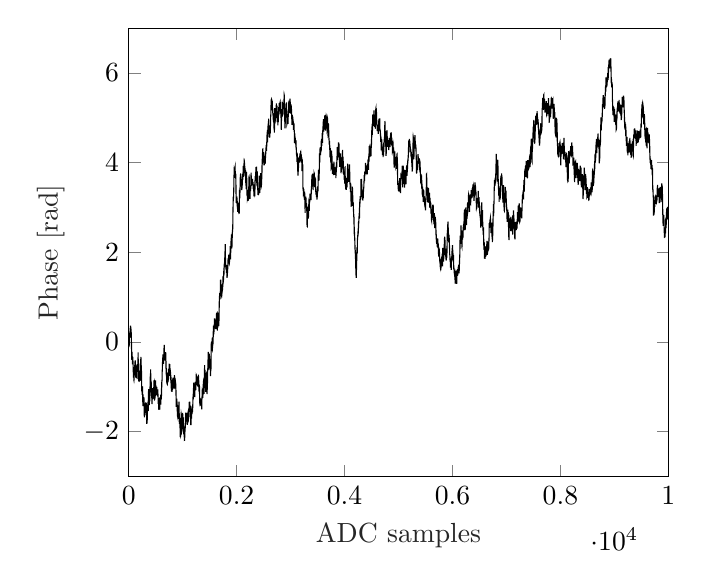 % This file was created by matlab2tikz.
%
%The latest updates can be retrieved from
%  http://www.mathworks.com/matlabcentral/fileexchange/22022-matlab2tikz-matlab2tikz
%where you can also make suggestions and rate matlab2tikz.
%
\begin{tikzpicture}

\begin{axis}[%
xmin=0,
xmax=10000,
xlabel style={font=\color{white!15!black}},
xlabel={ADC samples},
ymin=-3,
ymax=7,
ylabel style={font=\color{white!15!black}},
ylabel={Phase [rad]},
axis background/.style={fill=white},
legend style={legend cell align=left, align=left, draw=white!15!black}
]
\addplot [color=black, forget plot]
  table[row sep=crcr]{%
1	0.024\\
2	0.079\\
3	0.025\\
4	0.024\\
5	0.054\\
6	0.065\\
7	0.053\\
8	0.0\\
9	0.045\\
10	-0.034\\
11	-0.038\\
12	0.102\\
13	0.128\\
14	0.143\\
15	0.202\\
16	0.124\\
17	0.167\\
18	0.185\\
19	0.141\\
20	0.105\\
21	0.115\\
22	0.126\\
23	0.098\\
24	0.113\\
25	0.257\\
26	0.273\\
27	0.29\\
28	0.311\\
29	0.288\\
30	0.225\\
31	0.297\\
32	0.327\\
33	0.355\\
34	0.365\\
35	0.291\\
36	0.209\\
37	0.29\\
38	0.238\\
39	0.243\\
40	0.194\\
41	0.144\\
42	0.196\\
43	0.238\\
44	0.274\\
45	0.291\\
46	0.216\\
47	0.165\\
48	0.092\\
49	0.145\\
50	0.088\\
51	-0.044\\
52	-0.111\\
53	-0.183\\
54	-0.293\\
55	-0.356\\
56	-0.324\\
57	-0.386\\
58	-0.399\\
59	-0.32\\
60	-0.229\\
61	-0.221\\
62	-0.309\\
63	-0.288\\
64	-0.279\\
65	-0.352\\
66	-0.327\\
67	-0.434\\
68	-0.495\\
69	-0.468\\
70	-0.406\\
71	-0.408\\
72	-0.373\\
73	-0.387\\
74	-0.33\\
75	-0.357\\
76	-0.391\\
77	-0.353\\
78	-0.412\\
79	-0.426\\
80	-0.494\\
81	-0.484\\
82	-0.482\\
83	-0.604\\
84	-0.58\\
85	-0.667\\
86	-0.708\\
87	-0.736\\
88	-0.733\\
89	-0.747\\
90	-0.691\\
91	-0.688\\
92	-0.621\\
93	-0.594\\
94	-0.654\\
95	-0.753\\
96	-0.847\\
97	-0.853\\
98	-0.841\\
99	-0.837\\
100	-0.674\\
101	-0.696\\
102	-0.599\\
103	-0.561\\
104	-0.639\\
105	-0.693\\
106	-0.669\\
107	-0.743\\
108	-0.678\\
109	-0.672\\
110	-0.513\\
111	-0.598\\
112	-0.62\\
113	-0.588\\
114	-0.556\\
115	-0.489\\
116	-0.487\\
117	-0.438\\
118	-0.478\\
119	-0.422\\
120	-0.435\\
121	-0.41\\
122	-0.453\\
123	-0.485\\
124	-0.605\\
125	-0.562\\
126	-0.534\\
127	-0.695\\
128	-0.653\\
129	-0.654\\
130	-0.731\\
131	-0.729\\
132	-0.693\\
133	-0.786\\
134	-0.765\\
135	-0.798\\
136	-0.718\\
137	-0.599\\
138	-0.629\\
139	-0.608\\
140	-0.523\\
141	-0.571\\
142	-0.628\\
143	-0.638\\
144	-0.576\\
145	-0.597\\
146	-0.553\\
147	-0.54\\
148	-0.628\\
149	-0.631\\
150	-0.577\\
151	-0.646\\
152	-0.592\\
153	-0.629\\
154	-0.684\\
155	-0.69\\
156	-0.828\\
157	-0.685\\
158	-0.556\\
159	-0.492\\
160	-0.646\\
161	-0.611\\
162	-0.548\\
163	-0.591\\
164	-0.643\\
165	-0.666\\
166	-0.606\\
167	-0.638\\
168	-0.604\\
169	-0.544\\
170	-0.442\\
171	-0.468\\
172	-0.467\\
173	-0.356\\
174	-0.229\\
175	-0.412\\
176	-0.384\\
177	-0.376\\
178	-0.41\\
179	-0.528\\
180	-0.457\\
181	-0.472\\
182	-0.54\\
183	-0.633\\
184	-0.705\\
185	-0.776\\
186	-0.807\\
187	-0.877\\
188	-0.854\\
189	-0.807\\
190	-0.8\\
191	-0.673\\
192	-0.69\\
193	-0.725\\
194	-0.795\\
195	-0.836\\
196	-0.882\\
197	-0.848\\
198	-0.736\\
199	-0.786\\
200	-0.695\\
201	-0.782\\
202	-0.776\\
203	-0.726\\
204	-0.703\\
205	-0.704\\
206	-0.649\\
207	-0.638\\
208	-0.697\\
209	-0.682\\
210	-0.722\\
211	-0.707\\
212	-0.767\\
213	-0.841\\
214	-0.842\\
215	-0.674\\
216	-0.683\\
217	-0.608\\
218	-0.597\\
219	-0.485\\
220	-0.529\\
221	-0.486\\
222	-0.537\\
223	-0.394\\
224	-0.383\\
225	-0.429\\
226	-0.33\\
227	-0.354\\
228	-0.392\\
229	-0.432\\
230	-0.543\\
231	-0.585\\
232	-0.53\\
233	-0.549\\
234	-0.521\\
235	-0.581\\
236	-0.642\\
237	-0.7\\
238	-0.844\\
239	-0.945\\
240	-1.021\\
241	-1.042\\
242	-1.065\\
243	-1.105\\
244	-1.114\\
245	-1.068\\
246	-1.111\\
247	-1.082\\
248	-1.144\\
249	-1.145\\
250	-1.179\\
251	-1.08\\
252	-1.087\\
253	-1.084\\
254	-1.051\\
255	-1.036\\
256	-0.986\\
257	-1.168\\
258	-1.169\\
259	-1.244\\
260	-1.213\\
261	-1.333\\
262	-1.401\\
263	-1.43\\
264	-1.377\\
265	-1.315\\
266	-1.257\\
267	-1.165\\
268	-1.221\\
269	-1.29\\
270	-1.275\\
271	-1.24\\
272	-1.285\\
273	-1.386\\
274	-1.385\\
275	-1.255\\
276	-1.316\\
277	-1.277\\
278	-1.232\\
279	-1.239\\
280	-1.264\\
281	-1.266\\
282	-1.247\\
283	-1.284\\
284	-1.411\\
285	-1.428\\
286	-1.52\\
287	-1.588\\
288	-1.641\\
289	-1.612\\
290	-1.611\\
291	-1.68\\
292	-1.607\\
293	-1.564\\
294	-1.5\\
295	-1.565\\
296	-1.495\\
297	-1.433\\
298	-1.626\\
299	-1.547\\
300	-1.494\\
301	-1.485\\
302	-1.452\\
303	-1.393\\
304	-1.393\\
305	-1.39\\
306	-1.416\\
307	-1.393\\
308	-1.393\\
309	-1.436\\
310	-1.475\\
311	-1.434\\
312	-1.486\\
313	-1.507\\
314	-1.551\\
315	-1.523\\
316	-1.458\\
317	-1.479\\
318	-1.578\\
319	-1.549\\
320	-1.523\\
321	-1.493\\
322	-1.55\\
323	-1.38\\
324	-1.354\\
325	-1.453\\
326	-1.488\\
327	-1.511\\
328	-1.557\\
329	-1.584\\
330	-1.616\\
331	-1.685\\
332	-1.794\\
333	-1.76\\
334	-1.822\\
335	-1.762\\
336	-1.803\\
337	-1.77\\
338	-1.739\\
339	-1.759\\
340	-1.721\\
341	-1.801\\
342	-1.809\\
343	-1.685\\
344	-1.587\\
345	-1.574\\
346	-1.491\\
347	-1.47\\
348	-1.48\\
349	-1.431\\
350	-1.398\\
351	-1.468\\
352	-1.447\\
353	-1.43\\
354	-1.439\\
355	-1.536\\
356	-1.474\\
357	-1.443\\
358	-1.432\\
359	-1.428\\
360	-1.385\\
361	-1.541\\
362	-1.471\\
363	-1.425\\
364	-1.39\\
365	-1.35\\
366	-1.287\\
367	-1.163\\
368	-1.076\\
369	-1.128\\
370	-1.072\\
371	-1.049\\
372	-1.157\\
373	-1.155\\
374	-1.172\\
375	-1.135\\
376	-1.148\\
377	-1.121\\
378	-1.148\\
379	-1.285\\
380	-1.385\\
381	-1.407\\
382	-1.304\\
383	-1.294\\
384	-1.241\\
385	-1.265\\
386	-1.272\\
387	-1.173\\
388	-1.184\\
389	-1.322\\
390	-1.297\\
391	-1.225\\
392	-0.997\\
393	-1.028\\
394	-1.048\\
395	-1.122\\
396	-1.034\\
397	-0.951\\
398	-0.896\\
399	-0.771\\
400	-0.844\\
401	-0.926\\
402	-0.888\\
403	-0.807\\
404	-0.715\\
405	-0.694\\
406	-0.607\\
407	-0.68\\
408	-0.73\\
409	-0.863\\
410	-0.944\\
411	-0.98\\
412	-0.948\\
413	-0.928\\
414	-0.913\\
415	-0.913\\
416	-0.869\\
417	-0.914\\
418	-0.919\\
419	-0.942\\
420	-1.057\\
421	-1.16\\
422	-1.105\\
423	-1.183\\
424	-1.25\\
425	-1.181\\
426	-1.152\\
427	-1.192\\
428	-1.173\\
429	-1.142\\
430	-1.156\\
431	-1.238\\
432	-1.367\\
433	-1.386\\
434	-1.355\\
435	-1.293\\
436	-1.136\\
437	-1.132\\
438	-1.104\\
439	-1.083\\
440	-1.119\\
441	-1.039\\
442	-1.039\\
443	-1.048\\
444	-1.128\\
445	-1.193\\
446	-1.278\\
447	-1.181\\
448	-1.143\\
449	-1.252\\
450	-1.23\\
451	-1.232\\
452	-1.18\\
453	-1.176\\
454	-1.13\\
455	-1.109\\
456	-1.201\\
457	-1.262\\
458	-1.223\\
459	-1.185\\
460	-1.149\\
461	-1.131\\
462	-1.119\\
463	-1.097\\
464	-1.004\\
465	-1.051\\
466	-1.097\\
467	-1.05\\
468	-0.946\\
469	-0.853\\
470	-0.888\\
471	-0.87\\
472	-0.9\\
473	-0.895\\
474	-0.965\\
475	-1.028\\
476	-1.042\\
477	-1.07\\
478	-1.159\\
479	-1.228\\
480	-1.276\\
481	-1.274\\
482	-1.283\\
483	-1.226\\
484	-1.193\\
485	-1.116\\
486	-1.097\\
487	-1.107\\
488	-1.235\\
489	-1.252\\
490	-1.133\\
491	-1.086\\
492	-1.071\\
493	-1.093\\
494	-1.068\\
495	-1.079\\
496	-1.082\\
497	-0.951\\
498	-0.856\\
499	-0.912\\
500	-0.999\\
501	-0.992\\
502	-0.963\\
503	-0.973\\
504	-1.026\\
505	-0.989\\
506	-1.07\\
507	-1.126\\
508	-1.121\\
509	-1.102\\
510	-1.078\\
511	-1.096\\
512	-1.11\\
513	-1.123\\
514	-1.086\\
515	-1.095\\
516	-1.085\\
517	-1.089\\
518	-1.102\\
519	-1.12\\
520	-1.09\\
521	-1.056\\
522	-1.0\\
523	-1.1\\
524	-1.153\\
525	-1.103\\
526	-1.148\\
527	-1.191\\
528	-1.135\\
529	-1.173\\
530	-1.141\\
531	-1.059\\
532	-1.113\\
533	-1.12\\
534	-1.112\\
535	-1.061\\
536	-1.117\\
537	-1.164\\
538	-1.203\\
539	-1.172\\
540	-1.055\\
541	-1.1\\
542	-1.171\\
543	-1.204\\
544	-1.229\\
545	-1.251\\
546	-1.255\\
547	-1.379\\
548	-1.358\\
549	-1.352\\
550	-1.334\\
551	-1.334\\
552	-1.317\\
553	-1.38\\
554	-1.398\\
555	-1.477\\
556	-1.492\\
557	-1.496\\
558	-1.503\\
559	-1.513\\
560	-1.475\\
561	-1.388\\
562	-1.32\\
563	-1.25\\
564	-1.272\\
565	-1.369\\
566	-1.368\\
567	-1.444\\
568	-1.479\\
569	-1.419\\
570	-1.403\\
571	-1.313\\
572	-1.301\\
573	-1.287\\
574	-1.268\\
575	-1.31\\
576	-1.506\\
577	-1.435\\
578	-1.337\\
579	-1.333\\
580	-1.249\\
581	-1.229\\
582	-1.315\\
583	-1.349\\
584	-1.331\\
585	-1.363\\
586	-1.326\\
587	-1.293\\
588	-1.365\\
589	-1.335\\
590	-1.272\\
591	-1.278\\
592	-1.275\\
593	-1.313\\
594	-1.331\\
595	-1.394\\
596	-1.375\\
597	-1.258\\
598	-1.243\\
599	-1.262\\
600	-1.188\\
601	-1.245\\
602	-1.279\\
603	-1.242\\
604	-1.183\\
605	-1.223\\
606	-1.141\\
607	-1.204\\
608	-1.11\\
609	-0.979\\
610	-0.973\\
611	-0.973\\
612	-0.921\\
613	-0.894\\
614	-0.962\\
615	-1.012\\
616	-0.844\\
617	-0.87\\
618	-0.846\\
619	-0.813\\
620	-0.704\\
621	-0.619\\
622	-0.653\\
623	-0.578\\
624	-0.554\\
625	-0.502\\
626	-0.505\\
627	-0.469\\
628	-0.417\\
629	-0.526\\
630	-0.445\\
631	-0.347\\
632	-0.464\\
633	-0.326\\
634	-0.338\\
635	-0.273\\
636	-0.351\\
637	-0.336\\
638	-0.355\\
639	-0.32\\
640	-0.341\\
641	-0.349\\
642	-0.37\\
643	-0.387\\
644	-0.442\\
645	-0.487\\
646	-0.33\\
647	-0.383\\
648	-0.288\\
649	-0.281\\
650	-0.345\\
651	-0.208\\
652	-0.171\\
653	-0.137\\
654	-0.187\\
655	-0.155\\
656	-0.151\\
657	-0.117\\
658	-0.064\\
659	-0.155\\
660	-0.252\\
661	-0.282\\
662	-0.301\\
663	-0.328\\
664	-0.271\\
665	-0.302\\
666	-0.341\\
667	-0.369\\
668	-0.342\\
669	-0.411\\
670	-0.399\\
671	-0.371\\
672	-0.359\\
673	-0.344\\
674	-0.359\\
675	-0.344\\
676	-0.326\\
677	-0.324\\
678	-0.339\\
679	-0.226\\
680	-0.345\\
681	-0.234\\
682	-0.248\\
683	-0.305\\
684	-0.28\\
685	-0.233\\
686	-0.26\\
687	-0.235\\
688	-0.314\\
689	-0.372\\
690	-0.424\\
691	-0.522\\
692	-0.596\\
693	-0.533\\
694	-0.607\\
695	-0.601\\
696	-0.647\\
697	-0.636\\
698	-0.636\\
699	-0.751\\
700	-0.677\\
701	-0.756\\
702	-0.799\\
703	-0.895\\
704	-0.862\\
705	-0.897\\
706	-0.822\\
707	-0.873\\
708	-0.899\\
709	-0.929\\
710	-0.863\\
711	-0.911\\
712	-0.812\\
713	-0.876\\
714	-0.939\\
715	-0.94\\
716	-0.943\\
717	-0.938\\
718	-0.894\\
719	-0.848\\
720	-0.796\\
721	-0.783\\
722	-0.714\\
723	-0.69\\
724	-0.758\\
725	-0.684\\
726	-0.775\\
727	-0.805\\
728	-0.816\\
729	-0.797\\
730	-0.894\\
731	-0.868\\
732	-0.846\\
733	-0.78\\
734	-0.814\\
735	-0.672\\
736	-0.676\\
737	-0.713\\
738	-0.723\\
739	-0.744\\
740	-0.725\\
741	-0.756\\
742	-0.658\\
743	-0.734\\
744	-0.71\\
745	-0.682\\
746	-0.59\\
747	-0.616\\
748	-0.579\\
749	-0.516\\
750	-0.483\\
751	-0.524\\
752	-0.531\\
753	-0.589\\
754	-0.609\\
755	-0.642\\
756	-0.566\\
757	-0.638\\
758	-0.494\\
759	-0.539\\
760	-0.56\\
761	-0.538\\
762	-0.504\\
763	-0.493\\
764	-0.579\\
765	-0.624\\
766	-0.716\\
767	-0.719\\
768	-0.609\\
769	-0.625\\
770	-0.681\\
771	-0.792\\
772	-0.782\\
773	-0.823\\
774	-0.699\\
775	-0.68\\
776	-0.687\\
777	-0.803\\
778	-0.851\\
779	-0.805\\
780	-0.743\\
781	-0.773\\
782	-0.736\\
783	-0.807\\
784	-0.858\\
785	-0.946\\
786	-0.987\\
787	-1.001\\
788	-1.03\\
789	-0.96\\
790	-0.99\\
791	-1.08\\
792	-1.101\\
793	-0.992\\
794	-0.907\\
795	-0.848\\
796	-0.92\\
797	-0.99\\
798	-0.975\\
799	-0.958\\
800	-1.007\\
801	-1.042\\
802	-1.031\\
803	-1.109\\
804	-1.091\\
805	-1.048\\
806	-1.07\\
807	-0.968\\
808	-1.042\\
809	-0.969\\
810	-0.946\\
811	-1.022\\
812	-1.007\\
813	-0.992\\
814	-0.97\\
815	-0.834\\
816	-0.88\\
817	-0.887\\
818	-0.887\\
819	-0.817\\
820	-0.799\\
821	-0.853\\
822	-0.796\\
823	-0.853\\
824	-0.882\\
825	-0.803\\
826	-0.855\\
827	-0.888\\
828	-0.901\\
829	-0.927\\
830	-0.874\\
831	-0.844\\
832	-0.858\\
833	-0.9\\
834	-0.855\\
835	-0.884\\
836	-0.921\\
837	-1.03\\
838	-1.052\\
839	-1.006\\
840	-0.975\\
841	-0.994\\
842	-0.925\\
843	-0.915\\
844	-0.878\\
845	-0.835\\
846	-0.736\\
847	-0.801\\
848	-0.89\\
849	-0.865\\
850	-0.847\\
851	-0.842\\
852	-0.897\\
853	-0.836\\
854	-0.795\\
855	-0.803\\
856	-0.884\\
857	-0.923\\
858	-0.807\\
859	-0.886\\
860	-0.855\\
861	-0.93\\
862	-0.979\\
863	-1.033\\
864	-0.986\\
865	-1.003\\
866	-0.982\\
867	-0.912\\
868	-0.904\\
869	-0.914\\
870	-0.938\\
871	-0.929\\
872	-0.996\\
873	-0.992\\
874	-0.992\\
875	-1.07\\
876	-1.086\\
877	-1.162\\
878	-1.27\\
879	-1.343\\
880	-1.448\\
881	-1.409\\
882	-1.318\\
883	-1.373\\
884	-1.407\\
885	-1.356\\
886	-1.333\\
887	-1.303\\
888	-1.336\\
889	-1.301\\
890	-1.313\\
891	-1.277\\
892	-1.263\\
893	-1.297\\
894	-1.333\\
895	-1.369\\
896	-1.446\\
897	-1.441\\
898	-1.469\\
899	-1.4\\
900	-1.484\\
901	-1.577\\
902	-1.573\\
903	-1.601\\
904	-1.543\\
905	-1.61\\
906	-1.659\\
907	-1.665\\
908	-1.574\\
909	-1.657\\
910	-1.673\\
911	-1.645\\
912	-1.667\\
913	-1.715\\
914	-1.655\\
915	-1.525\\
916	-1.47\\
917	-1.538\\
918	-1.53\\
919	-1.602\\
920	-1.635\\
921	-1.591\\
922	-1.518\\
923	-1.512\\
924	-1.524\\
925	-1.411\\
926	-1.485\\
927	-1.471\\
928	-1.444\\
929	-1.488\\
930	-1.418\\
931	-1.331\\
932	-1.437\\
933	-1.512\\
934	-1.451\\
935	-1.568\\
936	-1.621\\
937	-1.69\\
938	-1.592\\
939	-1.65\\
940	-1.752\\
941	-1.689\\
942	-1.827\\
943	-1.789\\
944	-1.769\\
945	-1.723\\
946	-1.735\\
947	-1.823\\
948	-1.874\\
949	-1.886\\
950	-1.921\\
951	-1.832\\
952	-1.963\\
953	-2.022\\
954	-2.008\\
955	-2.073\\
956	-2.122\\
957	-2.057\\
958	-2.067\\
959	-2.057\\
960	-2.057\\
961	-2.122\\
962	-2.075\\
963	-2.002\\
964	-1.994\\
965	-1.951\\
966	-1.902\\
967	-1.821\\
968	-1.767\\
969	-1.715\\
970	-1.687\\
971	-1.68\\
972	-1.63\\
973	-1.603\\
974	-1.61\\
975	-1.676\\
976	-1.636\\
977	-1.739\\
978	-1.709\\
979	-1.84\\
980	-1.852\\
981	-1.797\\
982	-1.756\\
983	-1.772\\
984	-1.835\\
985	-1.807\\
986	-1.841\\
987	-1.959\\
988	-1.953\\
989	-1.93\\
990	-1.955\\
991	-1.949\\
992	-1.859\\
993	-1.81\\
994	-1.786\\
995	-1.738\\
996	-1.727\\
997	-1.714\\
998	-1.594\\
999	-1.591\\
1000	-1.583\\
1001	-1.647\\
1002	-1.679\\
1003	-1.765\\
1004	-1.8\\
1005	-1.897\\
1006	-1.838\\
1007	-1.797\\
1008	-1.734\\
1009	-1.752\\
1010	-1.8\\
1011	-1.759\\
1012	-1.681\\
1013	-1.8\\
1014	-1.885\\
1015	-1.91\\
1016	-1.905\\
1017	-1.973\\
1018	-2.034\\
1019	-2.034\\
1020	-2.029\\
1021	-1.9\\
1022	-1.905\\
1023	-1.888\\
1024	-2.0\\
1025	-2.042\\
1026	-2.038\\
1027	-2.092\\
1028	-2.052\\
1029	-2.053\\
1030	-2.092\\
1031	-2.154\\
1032	-2.151\\
1033	-2.191\\
1034	-2.147\\
1035	-2.203\\
1036	-2.186\\
1037	-2.16\\
1038	-2.096\\
1039	-2.121\\
1040	-2.006\\
1041	-1.962\\
1042	-1.998\\
1043	-1.974\\
1044	-1.927\\
1045	-1.905\\
1046	-1.891\\
1047	-1.872\\
1048	-1.865\\
1049	-1.919\\
1050	-1.853\\
1051	-1.871\\
1052	-1.732\\
1053	-1.676\\
1054	-1.712\\
1055	-1.599\\
1056	-1.576\\
1057	-1.702\\
1058	-1.703\\
1059	-1.693\\
1060	-1.653\\
1061	-1.681\\
1062	-1.692\\
1063	-1.599\\
1064	-1.575\\
1065	-1.586\\
1066	-1.597\\
1067	-1.667\\
1068	-1.689\\
1069	-1.674\\
1070	-1.697\\
1071	-1.678\\
1072	-1.587\\
1073	-1.606\\
1074	-1.641\\
1075	-1.613\\
1076	-1.708\\
1077	-1.674\\
1078	-1.689\\
1079	-1.649\\
1080	-1.777\\
1081	-1.72\\
1082	-1.796\\
1083	-1.821\\
1084	-1.849\\
1085	-1.818\\
1086	-1.799\\
1087	-1.784\\
1088	-1.767\\
1089	-1.751\\
1090	-1.745\\
1091	-1.778\\
1092	-1.798\\
1093	-1.811\\
1094	-1.785\\
1095	-1.687\\
1096	-1.743\\
1097	-1.738\\
1098	-1.621\\
1099	-1.565\\
1100	-1.56\\
1101	-1.636\\
1102	-1.666\\
1103	-1.743\\
1104	-1.774\\
1105	-1.716\\
1106	-1.658\\
1107	-1.676\\
1108	-1.658\\
1109	-1.635\\
1110	-1.641\\
1111	-1.681\\
1112	-1.661\\
1113	-1.574\\
1114	-1.589\\
1115	-1.558\\
1116	-1.55\\
1117	-1.491\\
1118	-1.498\\
1119	-1.488\\
1120	-1.511\\
1121	-1.444\\
1122	-1.369\\
1123	-1.33\\
1124	-1.339\\
1125	-1.411\\
1126	-1.444\\
1127	-1.428\\
1128	-1.363\\
1129	-1.327\\
1130	-1.375\\
1131	-1.33\\
1132	-1.352\\
1133	-1.407\\
1134	-1.51\\
1135	-1.513\\
1136	-1.514\\
1137	-1.559\\
1138	-1.539\\
1139	-1.466\\
1140	-1.463\\
1141	-1.417\\
1142	-1.483\\
1143	-1.525\\
1144	-1.533\\
1145	-1.704\\
1146	-1.717\\
1147	-1.675\\
1148	-1.741\\
1149	-1.782\\
1150	-1.851\\
1151	-1.725\\
1152	-1.728\\
1153	-1.771\\
1154	-1.806\\
1155	-1.85\\
1156	-1.767\\
1157	-1.715\\
1158	-1.69\\
1159	-1.57\\
1160	-1.583\\
1161	-1.607\\
1162	-1.603\\
1163	-1.646\\
1164	-1.622\\
1165	-1.707\\
1166	-1.667\\
1167	-1.61\\
1168	-1.553\\
1169	-1.483\\
1170	-1.563\\
1171	-1.608\\
1172	-1.524\\
1173	-1.528\\
1174	-1.45\\
1175	-1.424\\
1176	-1.498\\
1177	-1.464\\
1178	-1.538\\
1179	-1.5\\
1180	-1.455\\
1181	-1.519\\
1182	-1.479\\
1183	-1.492\\
1184	-1.496\\
1185	-1.475\\
1186	-1.466\\
1187	-1.426\\
1188	-1.373\\
1189	-1.387\\
1190	-1.284\\
1191	-1.297\\
1192	-1.241\\
1193	-1.174\\
1194	-1.184\\
1195	-1.159\\
1196	-1.176\\
1197	-1.182\\
1198	-1.145\\
1199	-1.181\\
1200	-1.185\\
1201	-1.102\\
1202	-0.962\\
1203	-0.981\\
1204	-0.906\\
1205	-0.97\\
1206	-0.977\\
1207	-1.05\\
1208	-0.95\\
1209	-1.007\\
1210	-1.101\\
1211	-1.088\\
1212	-1.064\\
1213	-0.997\\
1214	-1.025\\
1215	-1.005\\
1216	-1.055\\
1217	-1.069\\
1218	-1.097\\
1219	-1.154\\
1220	-1.152\\
1221	-1.176\\
1222	-1.093\\
1223	-1.217\\
1224	-1.23\\
1225	-1.146\\
1226	-1.02\\
1227	-0.978\\
1228	-0.958\\
1229	-0.962\\
1230	-0.966\\
1231	-0.954\\
1232	-0.978\\
1233	-0.932\\
1234	-0.888\\
1235	-0.925\\
1236	-1.005\\
1237	-0.958\\
1238	-1.079\\
1239	-1.028\\
1240	-0.96\\
1241	-0.954\\
1242	-0.973\\
1243	-1.031\\
1244	-1.066\\
1245	-0.963\\
1246	-0.943\\
1247	-0.97\\
1248	-0.874\\
1249	-0.816\\
1250	-0.788\\
1251	-0.795\\
1252	-0.833\\
1253	-0.89\\
1254	-0.904\\
1255	-0.839\\
1256	-0.822\\
1257	-0.812\\
1258	-0.825\\
1259	-0.861\\
1260	-0.766\\
1261	-0.803\\
1262	-0.796\\
1263	-0.837\\
1264	-0.842\\
1265	-0.85\\
1266	-0.895\\
1267	-0.882\\
1268	-0.879\\
1269	-0.823\\
1270	-0.877\\
1271	-0.843\\
1272	-0.885\\
1273	-0.903\\
1274	-0.92\\
1275	-0.953\\
1276	-0.945\\
1277	-0.948\\
1278	-0.924\\
1279	-0.882\\
1280	-0.989\\
1281	-0.959\\
1282	-0.905\\
1283	-0.89\\
1284	-0.873\\
1285	-0.837\\
1286	-0.784\\
1287	-0.765\\
1288	-0.864\\
1289	-0.871\\
1290	-0.871\\
1291	-0.743\\
1292	-0.727\\
1293	-0.843\\
1294	-0.826\\
1295	-0.923\\
1296	-0.892\\
1297	-0.885\\
1298	-0.856\\
1299	-0.901\\
1300	-0.986\\
1301	-1.07\\
1302	-1.095\\
1303	-1.072\\
1304	-1.08\\
1305	-1.067\\
1306	-1.033\\
1307	-1.09\\
1308	-0.984\\
1309	-0.95\\
1310	-0.964\\
1311	-0.989\\
1312	-1.142\\
1313	-1.169\\
1314	-1.27\\
1315	-1.303\\
1316	-1.322\\
1317	-1.339\\
1318	-1.414\\
1319	-1.343\\
1320	-1.321\\
1321	-1.316\\
1322	-1.277\\
1323	-1.278\\
1324	-1.344\\
1325	-1.339\\
1326	-1.337\\
1327	-1.333\\
1328	-1.359\\
1329	-1.279\\
1330	-1.313\\
1331	-1.354\\
1332	-1.387\\
1333	-1.336\\
1334	-1.311\\
1335	-1.315\\
1336	-1.397\\
1337	-1.375\\
1338	-1.405\\
1339	-1.354\\
1340	-1.431\\
1341	-1.352\\
1342	-1.293\\
1343	-1.262\\
1344	-1.282\\
1345	-1.27\\
1346	-1.373\\
1347	-1.382\\
1348	-1.362\\
1349	-1.358\\
1350	-1.275\\
1351	-1.353\\
1352	-1.388\\
1353	-1.48\\
1354	-1.499\\
1355	-1.441\\
1356	-1.421\\
1357	-1.235\\
1358	-1.27\\
1359	-1.22\\
1360	-1.22\\
1361	-1.188\\
1362	-1.15\\
1363	-1.097\\
1364	-1.102\\
1365	-1.14\\
1366	-1.096\\
1367	-1.062\\
1368	-1.06\\
1369	-1.077\\
1370	-1.132\\
1371	-1.09\\
1372	-1.132\\
1373	-1.137\\
1374	-1.213\\
1375	-1.243\\
1376	-1.15\\
1377	-1.119\\
1378	-1.07\\
1379	-1.054\\
1380	-1.06\\
1381	-0.941\\
1382	-0.971\\
1383	-0.903\\
1384	-0.891\\
1385	-0.883\\
1386	-0.892\\
1387	-0.947\\
1388	-0.885\\
1389	-0.853\\
1390	-0.943\\
1391	-0.974\\
1392	-0.956\\
1393	-1.008\\
1394	-1.025\\
1395	-1.052\\
1396	-1.108\\
1397	-1.153\\
1398	-1.069\\
1399	-0.944\\
1400	-0.905\\
1401	-0.826\\
1402	-0.738\\
1403	-0.688\\
1404	-0.649\\
1405	-0.633\\
1406	-0.512\\
1407	-0.646\\
1408	-0.627\\
1409	-0.643\\
1410	-0.669\\
1411	-0.639\\
1412	-0.729\\
1413	-0.689\\
1414	-0.649\\
1415	-0.623\\
1416	-0.684\\
1417	-0.782\\
1418	-0.896\\
1419	-0.887\\
1420	-0.935\\
1421	-0.949\\
1422	-1.026\\
1423	-1.007\\
1424	-1.012\\
1425	-1.059\\
1426	-1.109\\
1427	-1.035\\
1428	-0.958\\
1429	-0.917\\
1430	-0.879\\
1431	-0.876\\
1432	-0.833\\
1433	-0.825\\
1434	-0.855\\
1435	-0.824\\
1436	-0.852\\
1437	-0.817\\
1438	-0.787\\
1439	-0.763\\
1440	-0.7\\
1441	-0.697\\
1442	-0.826\\
1443	-0.904\\
1444	-1.027\\
1445	-1.058\\
1446	-1.093\\
1447	-1.033\\
1448	-1.017\\
1449	-1.054\\
1450	-1.068\\
1451	-1.128\\
1452	-1.159\\
1453	-1.089\\
1454	-1.081\\
1455	-1.027\\
1456	-1.047\\
1457	-0.985\\
1458	-1.04\\
1459	-0.921\\
1460	-0.867\\
1461	-0.92\\
1462	-0.863\\
1463	-0.713\\
1464	-0.617\\
1465	-0.632\\
1466	-0.564\\
1467	-0.545\\
1468	-0.525\\
1469	-0.404\\
1470	-0.395\\
1471	-0.382\\
1472	-0.222\\
1473	-0.251\\
1474	-0.258\\
1475	-0.222\\
1476	-0.325\\
1477	-0.301\\
1478	-0.371\\
1479	-0.354\\
1480	-0.38\\
1481	-0.494\\
1482	-0.558\\
1483	-0.613\\
1484	-0.553\\
1485	-0.567\\
1486	-0.614\\
1487	-0.549\\
1488	-0.415\\
1489	-0.481\\
1490	-0.418\\
1491	-0.44\\
1492	-0.408\\
1493	-0.335\\
1494	-0.259\\
1495	-0.331\\
1496	-0.307\\
1497	-0.356\\
1498	-0.323\\
1499	-0.335\\
1500	-0.413\\
1501	-0.397\\
1502	-0.428\\
1503	-0.446\\
1504	-0.519\\
1505	-0.535\\
1506	-0.477\\
1507	-0.475\\
1508	-0.387\\
1509	-0.388\\
1510	-0.505\\
1511	-0.471\\
1512	-0.584\\
1513	-0.684\\
1514	-0.74\\
1515	-0.757\\
1516	-0.645\\
1517	-0.546\\
1518	-0.5\\
1519	-0.518\\
1520	-0.577\\
1521	-0.559\\
1522	-0.645\\
1523	-0.638\\
1524	-0.601\\
1525	-0.528\\
1526	-0.376\\
1527	-0.279\\
1528	-0.169\\
1529	-0.131\\
1530	-0.069\\
1531	0.001\\
1532	-0.095\\
1533	-0.103\\
1534	-0.086\\
1535	-0.013\\
1536	0.008\\
1537	-0.051\\
1538	-0.076\\
1539	-0.074\\
1540	-0.067\\
1541	-0.057\\
1542	0.014\\
1543	-0.058\\
1544	-0.098\\
1545	-0.2\\
1546	-0.129\\
1547	-0.112\\
1548	-0.118\\
1549	0.084\\
1550	0.102\\
1551	0.032\\
1552	-0.095\\
1553	-0.107\\
1554	-0.098\\
1555	-0.136\\
1556	-0.087\\
1557	-0.034\\
1558	-0.051\\
1559	-0.044\\
1560	-0.017\\
1561	-0.043\\
1562	0.006\\
1563	-0.006\\
1564	0.006\\
1565	0.071\\
1566	0.14\\
1567	0.224\\
1568	0.247\\
1569	0.26\\
1570	0.341\\
1571	0.269\\
1572	0.366\\
1573	0.275\\
1574	0.227\\
1575	0.237\\
1576	0.231\\
1577	0.212\\
1578	0.188\\
1579	0.171\\
1580	0.349\\
1581	0.321\\
1582	0.339\\
1583	0.396\\
1584	0.337\\
1585	0.331\\
1586	0.362\\
1587	0.383\\
1588	0.462\\
1589	0.53\\
1590	0.4\\
1591	0.457\\
1592	0.417\\
1593	0.458\\
1594	0.391\\
1595	0.363\\
1596	0.404\\
1597	0.392\\
1598	0.413\\
1599	0.437\\
1600	0.419\\
1601	0.315\\
1602	0.3\\
1603	0.394\\
1604	0.432\\
1605	0.342\\
1606	0.351\\
1607	0.377\\
1608	0.446\\
1609	0.37\\
1610	0.418\\
1611	0.35\\
1612	0.287\\
1613	0.359\\
1614	0.358\\
1615	0.345\\
1616	0.485\\
1617	0.501\\
1618	0.419\\
1619	0.399\\
1620	0.432\\
1621	0.475\\
1622	0.525\\
1623	0.409\\
1624	0.417\\
1625	0.527\\
1626	0.611\\
1627	0.575\\
1628	0.655\\
1629	0.577\\
1630	0.395\\
1631	0.385\\
1632	0.302\\
1633	0.309\\
1634	0.361\\
1635	0.372\\
1636	0.378\\
1637	0.509\\
1638	0.458\\
1639	0.297\\
1640	0.295\\
1641	0.283\\
1642	0.298\\
1643	0.258\\
1644	0.304\\
1645	0.348\\
1646	0.406\\
1647	0.367\\
1648	0.385\\
1649	0.357\\
1650	0.329\\
1651	0.345\\
1652	0.434\\
1653	0.514\\
1654	0.517\\
1655	0.63\\
1656	0.627\\
1657	0.6\\
1658	0.518\\
1659	0.546\\
1660	0.565\\
1661	0.562\\
1662	0.486\\
1663	0.424\\
1664	0.417\\
1665	0.421\\
1666	0.558\\
1667	0.555\\
1668	0.484\\
1669	0.444\\
1670	0.356\\
1671	0.413\\
1672	0.476\\
1673	0.481\\
1674	0.621\\
1675	0.673\\
1676	0.723\\
1677	0.784\\
1678	0.909\\
1679	0.826\\
1680	0.828\\
1681	0.914\\
1682	0.992\\
1683	1.028\\
1684	0.947\\
1685	1.022\\
1686	1.091\\
1687	1.058\\
1688	1.058\\
1689	1.043\\
1690	1.029\\
1691	0.956\\
1692	1.058\\
1693	1.076\\
1694	1.125\\
1695	1.101\\
1696	1.097\\
1697	1.026\\
1698	1.093\\
1699	1.209\\
1700	1.241\\
1701	1.336\\
1702	1.394\\
1703	1.333\\
1704	1.374\\
1705	1.394\\
1706	1.343\\
1707	1.345\\
1708	1.345\\
1709	1.289\\
1710	1.284\\
1711	1.126\\
1712	1.187\\
1713	1.145\\
1714	1.125\\
1715	1.154\\
1716	1.034\\
1717	1.05\\
1718	1.043\\
1719	1.117\\
1720	1.028\\
1721	1.024\\
1722	1.038\\
1723	1.024\\
1724	1.051\\
1725	1.14\\
1726	1.158\\
1727	1.101\\
1728	1.088\\
1729	1.157\\
1730	1.18\\
1731	1.215\\
1732	1.232\\
1733	1.27\\
1734	1.209\\
1735	1.13\\
1736	1.214\\
1737	1.162\\
1738	1.271\\
1739	1.278\\
1740	1.199\\
1741	1.219\\
1742	1.245\\
1743	1.245\\
1744	1.356\\
1745	1.361\\
1746	1.328\\
1747	1.397\\
1748	1.454\\
1749	1.468\\
1750	1.365\\
1751	1.405\\
1752	1.411\\
1753	1.484\\
1754	1.449\\
1755	1.398\\
1756	1.39\\
1757	1.401\\
1758	1.501\\
1759	1.558\\
1760	1.483\\
1761	1.53\\
1762	1.582\\
1763	1.529\\
1764	1.529\\
1765	1.527\\
1766	1.608\\
1767	1.671\\
1768	1.672\\
1769	1.73\\
1770	1.702\\
1771	1.712\\
1772	1.669\\
1773	1.69\\
1774	1.771\\
1775	1.702\\
1776	1.76\\
1777	1.809\\
1778	1.846\\
1779	1.872\\
1780	1.857\\
1781	1.901\\
1782	1.916\\
1783	1.895\\
1784	2.023\\
1785	1.969\\
1786	2.104\\
1787	2.063\\
1788	2.184\\
1789	2.115\\
1790	2.036\\
1791	2.0\\
1792	1.81\\
1793	1.874\\
1794	1.822\\
1795	1.864\\
1796	1.858\\
1797	1.723\\
1798	1.67\\
1799	1.729\\
1800	1.639\\
1801	1.622\\
1802	1.667\\
1803	1.657\\
1804	1.722\\
1805	1.67\\
1806	1.65\\
1807	1.617\\
1808	1.629\\
1809	1.636\\
1810	1.575\\
1811	1.545\\
1812	1.582\\
1813	1.607\\
1814	1.646\\
1815	1.593\\
1816	1.633\\
1817	1.714\\
1818	1.581\\
1819	1.456\\
1820	1.472\\
1821	1.478\\
1822	1.442\\
1823	1.433\\
1824	1.475\\
1825	1.464\\
1826	1.491\\
1827	1.579\\
1828	1.475\\
1829	1.555\\
1830	1.583\\
1831	1.545\\
1832	1.589\\
1833	1.574\\
1834	1.627\\
1835	1.634\\
1836	1.694\\
1837	1.694\\
1838	1.819\\
1839	1.838\\
1840	1.817\\
1841	1.708\\
1842	1.752\\
1843	1.803\\
1844	1.835\\
1845	1.877\\
1846	1.859\\
1847	1.84\\
1848	1.842\\
1849	1.76\\
1850	1.865\\
1851	1.845\\
1852	1.875\\
1853	1.95\\
1854	1.936\\
1855	1.911\\
1856	1.869\\
1857	1.803\\
1858	1.862\\
1859	1.813\\
1860	1.857\\
1861	1.888\\
1862	1.827\\
1863	1.817\\
1864	1.768\\
1865	1.765\\
1866	1.761\\
1867	1.804\\
1868	1.844\\
1869	1.785\\
1870	1.837\\
1871	1.882\\
1872	1.893\\
1873	1.889\\
1874	1.869\\
1875	1.965\\
1876	1.901\\
1877	1.934\\
1878	1.991\\
1879	2.141\\
1880	2.072\\
1881	1.975\\
1882	1.941\\
1883	1.956\\
1884	1.93\\
1885	1.85\\
1886	1.881\\
1887	1.844\\
1888	1.868\\
1889	1.984\\
1890	1.999\\
1891	2.095\\
1892	2.046\\
1893	2.017\\
1894	2.039\\
1895	2.136\\
1896	2.243\\
1897	2.261\\
1898	2.242\\
1899	2.277\\
1900	2.287\\
1901	2.321\\
1902	2.331\\
1903	2.401\\
1904	2.308\\
1905	2.282\\
1906	2.177\\
1907	2.148\\
1908	2.161\\
1909	2.103\\
1910	2.111\\
1911	2.091\\
1912	2.11\\
1913	2.127\\
1914	2.194\\
1915	2.241\\
1916	2.33\\
1917	2.424\\
1918	2.429\\
1919	2.377\\
1920	2.326\\
1921	2.44\\
1922	2.491\\
1923	2.455\\
1924	2.498\\
1925	2.531\\
1926	2.515\\
1927	2.521\\
1928	2.589\\
1929	2.627\\
1930	2.74\\
1931	2.882\\
1932	2.903\\
1933	2.977\\
1934	3.046\\
1935	3.167\\
1936	3.168\\
1937	3.244\\
1938	3.193\\
1939	3.142\\
1940	3.158\\
1941	3.243\\
1942	3.225\\
1943	3.211\\
1944	3.212\\
1945	3.314\\
1946	3.366\\
1947	3.394\\
1948	3.516\\
1949	3.619\\
1950	3.657\\
1951	3.703\\
1952	3.722\\
1953	3.844\\
1954	3.826\\
1955	3.728\\
1956	3.831\\
1957	3.825\\
1958	3.802\\
1959	3.807\\
1960	3.832\\
1961	3.852\\
1962	3.841\\
1963	3.758\\
1964	3.785\\
1965	3.753\\
1966	3.735\\
1967	3.823\\
1968	3.797\\
1969	3.869\\
1970	3.851\\
1971	3.909\\
1972	3.915\\
1973	3.824\\
1974	3.772\\
1975	3.813\\
1976	3.768\\
1977	3.66\\
1978	3.696\\
1979	3.755\\
1980	3.722\\
1981	3.652\\
1982	3.645\\
1983	3.7\\
1984	3.751\\
1985	3.634\\
1986	3.663\\
1987	3.528\\
1988	3.381\\
1989	3.314\\
1990	3.239\\
1991	3.193\\
1992	3.107\\
1993	3.175\\
1994	3.187\\
1995	3.182\\
1996	3.198\\
1997	3.177\\
1998	3.136\\
1999	3.118\\
2000	3.115\\
2001	3.183\\
2002	3.209\\
2003	3.211\\
2004	3.19\\
2005	3.229\\
2006	3.206\\
2007	3.186\\
2008	3.131\\
2009	3.129\\
2010	3.13\\
2011	3.067\\
2012	3.069\\
2013	3.064\\
2014	3.144\\
2015	3.119\\
2016	3.126\\
2017	2.964\\
2018	3.02\\
2019	2.904\\
2020	2.988\\
2021	3.006\\
2022	2.994\\
2023	2.999\\
2024	3.055\\
2025	2.917\\
2026	2.93\\
2027	2.989\\
2028	2.918\\
2029	2.946\\
2030	2.943\\
2031	2.964\\
2032	2.908\\
2033	2.905\\
2034	2.935\\
2035	3.003\\
2036	3.101\\
2037	3.058\\
2038	3.03\\
2039	3.024\\
2040	2.935\\
2041	3.049\\
2042	3.078\\
2043	3.101\\
2044	3.081\\
2045	2.975\\
2046	2.958\\
2047	2.859\\
2048	2.916\\
2049	3.025\\
2050	3.138\\
2051	3.292\\
2052	3.314\\
2053	3.396\\
2054	3.26\\
2055	3.198\\
2056	3.256\\
2057	3.212\\
2058	3.29\\
2059	3.353\\
2060	3.444\\
2061	3.334\\
2062	3.342\\
2063	3.354\\
2064	3.528\\
2065	3.627\\
2066	3.607\\
2067	3.668\\
2068	3.675\\
2069	3.707\\
2070	3.741\\
2071	3.69\\
2072	3.707\\
2073	3.761\\
2074	3.646\\
2075	3.686\\
2076	3.685\\
2077	3.613\\
2078	3.614\\
2079	3.653\\
2080	3.584\\
2081	3.615\\
2082	3.604\\
2083	3.615\\
2084	3.572\\
2085	3.547\\
2086	3.469\\
2087	3.509\\
2088	3.548\\
2089	3.593\\
2090	3.632\\
2091	3.592\\
2092	3.528\\
2093	3.442\\
2094	3.451\\
2095	3.388\\
2096	3.414\\
2097	3.529\\
2098	3.473\\
2099	3.449\\
2100	3.43\\
2101	3.461\\
2102	3.546\\
2103	3.521\\
2104	3.52\\
2105	3.549\\
2106	3.605\\
2107	3.628\\
2108	3.642\\
2109	3.743\\
2110	3.626\\
2111	3.61\\
2112	3.655\\
2113	3.638\\
2114	3.624\\
2115	3.667\\
2116	3.752\\
2117	3.751\\
2118	3.723\\
2119	3.789\\
2120	3.891\\
2121	3.858\\
2122	3.92\\
2123	3.927\\
2124	3.875\\
2125	3.762\\
2126	3.833\\
2127	3.798\\
2128	3.781\\
2129	3.753\\
2130	3.684\\
2131	3.736\\
2132	3.702\\
2133	3.719\\
2134	3.709\\
2135	3.734\\
2136	3.886\\
2137	3.96\\
2138	4.028\\
2139	4.09\\
2140	4.054\\
2141	3.944\\
2142	4.001\\
2143	3.995\\
2144	4.006\\
2145	3.906\\
2146	3.985\\
2147	4.0\\
2148	3.863\\
2149	3.914\\
2150	3.895\\
2151	3.863\\
2152	3.881\\
2153	3.924\\
2154	3.865\\
2155	3.879\\
2156	3.827\\
2157	3.867\\
2158	3.865\\
2159	3.822\\
2160	3.781\\
2161	3.781\\
2162	3.725\\
2163	3.725\\
2164	3.758\\
2165	3.788\\
2166	3.775\\
2167	3.785\\
2168	3.689\\
2169	3.598\\
2170	3.538\\
2171	3.57\\
2172	3.646\\
2173	3.538\\
2174	3.503\\
2175	3.503\\
2176	3.483\\
2177	3.412\\
2178	3.499\\
2179	3.551\\
2180	3.625\\
2181	3.668\\
2182	3.726\\
2183	3.72\\
2184	3.791\\
2185	3.712\\
2186	3.656\\
2187	3.635\\
2188	3.642\\
2189	3.633\\
2190	3.501\\
2191	3.356\\
2192	3.36\\
2193	3.404\\
2194	3.396\\
2195	3.257\\
2196	3.325\\
2197	3.328\\
2198	3.286\\
2199	3.278\\
2200	3.21\\
2201	3.216\\
2202	3.177\\
2203	3.236\\
2204	3.19\\
2205	3.183\\
2206	3.244\\
2207	3.193\\
2208	3.229\\
2209	3.28\\
2210	3.3\\
2211	3.361\\
2212	3.338\\
2213	3.205\\
2214	3.15\\
2215	3.213\\
2216	3.183\\
2217	3.174\\
2218	3.165\\
2219	3.183\\
2220	3.188\\
2221	3.242\\
2222	3.211\\
2223	3.21\\
2224	3.375\\
2225	3.452\\
2226	3.488\\
2227	3.657\\
2228	3.679\\
2229	3.683\\
2230	3.662\\
2231	3.65\\
2232	3.71\\
2233	3.66\\
2234	3.632\\
2235	3.582\\
2236	3.584\\
2237	3.496\\
2238	3.482\\
2239	3.366\\
2240	3.383\\
2241	3.31\\
2242	3.354\\
2243	3.418\\
2244	3.443\\
2245	3.36\\
2246	3.274\\
2247	3.192\\
2248	3.311\\
2249	3.329\\
2250	3.421\\
2251	3.405\\
2252	3.415\\
2253	3.47\\
2254	3.461\\
2255	3.477\\
2256	3.404\\
2257	3.383\\
2258	3.414\\
2259	3.369\\
2260	3.441\\
2261	3.458\\
2262	3.414\\
2263	3.527\\
2264	3.599\\
2265	3.664\\
2266	3.707\\
2267	3.731\\
2268	3.777\\
2269	3.729\\
2270	3.702\\
2271	3.632\\
2272	3.569\\
2273	3.643\\
2274	3.625\\
2275	3.593\\
2276	3.61\\
2277	3.621\\
2278	3.579\\
2279	3.539\\
2280	3.523\\
2281	3.526\\
2282	3.532\\
2283	3.535\\
2284	3.496\\
2285	3.57\\
2286	3.596\\
2287	3.623\\
2288	3.595\\
2289	3.527\\
2290	3.612\\
2291	3.584\\
2292	3.562\\
2293	3.639\\
2294	3.603\\
2295	3.605\\
2296	3.564\\
2297	3.559\\
2298	3.502\\
2299	3.528\\
2300	3.518\\
2301	3.569\\
2302	3.556\\
2303	3.569\\
2304	3.499\\
2305	3.539\\
2306	3.411\\
2307	3.454\\
2308	3.439\\
2309	3.482\\
2310	3.469\\
2311	3.466\\
2312	3.488\\
2313	3.518\\
2314	3.478\\
2315	3.467\\
2316	3.507\\
2317	3.398\\
2318	3.363\\
2319	3.361\\
2320	3.308\\
2321	3.317\\
2322	3.248\\
2323	3.276\\
2324	3.26\\
2325	3.333\\
2326	3.327\\
2327	3.411\\
2328	3.406\\
2329	3.462\\
2330	3.384\\
2331	3.382\\
2332	3.413\\
2333	3.344\\
2334	3.329\\
2335	3.308\\
2336	3.298\\
2337	3.256\\
2338	3.248\\
2339	3.378\\
2340	3.515\\
2341	3.598\\
2342	3.631\\
2343	3.682\\
2344	3.644\\
2345	3.698\\
2346	3.688\\
2347	3.628\\
2348	3.61\\
2349	3.632\\
2350	3.592\\
2351	3.673\\
2352	3.707\\
2353	3.72\\
2354	3.742\\
2355	3.784\\
2356	3.903\\
2357	3.849\\
2358	3.846\\
2359	3.81\\
2360	3.676\\
2361	3.684\\
2362	3.662\\
2363	3.765\\
2364	3.688\\
2365	3.715\\
2366	3.786\\
2367	3.852\\
2368	3.911\\
2369	3.901\\
2370	3.847\\
2371	3.783\\
2372	3.74\\
2373	3.55\\
2374	3.583\\
2375	3.519\\
2376	3.591\\
2377	3.488\\
2378	3.545\\
2379	3.556\\
2380	3.565\\
2381	3.557\\
2382	3.737\\
2383	3.805\\
2384	3.741\\
2385	3.628\\
2386	3.508\\
2387	3.467\\
2388	3.456\\
2389	3.497\\
2390	3.43\\
2391	3.418\\
2392	3.394\\
2393	3.401\\
2394	3.413\\
2395	3.305\\
2396	3.319\\
2397	3.343\\
2398	3.382\\
2399	3.343\\
2400	3.344\\
2401	3.29\\
2402	3.275\\
2403	3.325\\
2404	3.359\\
2405	3.406\\
2406	3.394\\
2407	3.341\\
2408	3.32\\
2409	3.296\\
2410	3.381\\
2411	3.385\\
2412	3.387\\
2413	3.423\\
2414	3.427\\
2415	3.398\\
2416	3.424\\
2417	3.562\\
2418	3.608\\
2419	3.711\\
2420	3.678\\
2421	3.644\\
2422	3.668\\
2423	3.639\\
2424	3.668\\
2425	3.624\\
2426	3.588\\
2427	3.389\\
2428	3.368\\
2429	3.329\\
2430	3.368\\
2431	3.344\\
2432	3.531\\
2433	3.573\\
2434	3.591\\
2435	3.663\\
2436	3.695\\
2437	3.617\\
2438	3.657\\
2439	3.61\\
2440	3.665\\
2441	3.647\\
2442	3.651\\
2443	3.692\\
2444	3.677\\
2445	3.707\\
2446	3.749\\
2447	3.77\\
2448	3.749\\
2449	3.686\\
2450	3.655\\
2451	3.611\\
2452	3.605\\
2453	3.539\\
2454	3.511\\
2455	3.483\\
2456	3.468\\
2457	3.473\\
2458	3.522\\
2459	3.528\\
2460	3.523\\
2461	3.508\\
2462	3.566\\
2463	3.613\\
2464	3.61\\
2465	3.688\\
2466	3.735\\
2467	3.78\\
2468	3.718\\
2469	3.782\\
2470	3.911\\
2471	3.941\\
2472	3.974\\
2473	3.961\\
2474	3.978\\
2475	4.068\\
2476	4.101\\
2477	4.152\\
2478	4.111\\
2479	4.202\\
2480	4.215\\
2481	4.257\\
2482	4.256\\
2483	4.302\\
2484	4.303\\
2485	4.232\\
2486	4.232\\
2487	4.236\\
2488	4.233\\
2489	4.205\\
2490	4.195\\
2491	4.18\\
2492	4.057\\
2493	4.135\\
2494	4.122\\
2495	4.05\\
2496	4.089\\
2497	4.056\\
2498	4.003\\
2499	4.13\\
2500	4.17\\
2501	4.236\\
2502	4.187\\
2503	4.143\\
2504	4.074\\
2505	3.993\\
2506	3.985\\
2507	3.94\\
2508	4.008\\
2509	4.024\\
2510	4.072\\
2511	4.136\\
2512	4.048\\
2513	4.019\\
2514	4.003\\
2515	3.946\\
2516	4.054\\
2517	4.003\\
2518	3.968\\
2519	4.007\\
2520	4.006\\
2521	3.999\\
2522	4.072\\
2523	4.12\\
2524	4.087\\
2525	4.093\\
2526	4.126\\
2527	4.146\\
2528	4.03\\
2529	3.989\\
2530	3.979\\
2531	4.0\\
2532	4.053\\
2533	4.06\\
2534	4.113\\
2535	4.113\\
2536	4.2\\
2537	4.25\\
2538	4.2\\
2539	4.22\\
2540	4.219\\
2541	4.253\\
2542	4.289\\
2543	4.279\\
2544	4.339\\
2545	4.29\\
2546	4.322\\
2547	4.269\\
2548	4.322\\
2549	4.4\\
2550	4.355\\
2551	4.273\\
2552	4.336\\
2553	4.266\\
2554	4.308\\
2555	4.392\\
2556	4.366\\
2557	4.369\\
2558	4.445\\
2559	4.466\\
2560	4.525\\
2561	4.52\\
2562	4.512\\
2563	4.5\\
2564	4.575\\
2565	4.653\\
2566	4.612\\
2567	4.687\\
2568	4.619\\
2569	4.671\\
2570	4.734\\
2571	4.674\\
2572	4.594\\
2573	4.456\\
2574	4.515\\
2575	4.607\\
2576	4.693\\
2577	4.641\\
2578	4.701\\
2579	4.75\\
2580	4.81\\
2581	4.816\\
2582	4.796\\
2583	4.799\\
2584	4.87\\
2585	4.828\\
2586	4.811\\
2587	4.807\\
2588	4.809\\
2589	4.801\\
2590	4.84\\
2591	4.901\\
2592	4.982\\
2593	4.847\\
2594	4.793\\
2595	4.699\\
2596	4.673\\
2597	4.732\\
2598	4.763\\
2599	4.766\\
2600	4.712\\
2601	4.59\\
2602	4.644\\
2603	4.689\\
2604	4.665\\
2605	4.569\\
2606	4.637\\
2607	4.664\\
2608	4.805\\
2609	4.757\\
2610	4.652\\
2611	4.746\\
2612	4.573\\
2613	4.572\\
2614	4.573\\
2615	4.729\\
2616	4.771\\
2617	4.788\\
2618	4.816\\
2619	4.744\\
2620	4.841\\
2621	4.704\\
2622	4.655\\
2623	4.694\\
2624	4.782\\
2625	4.82\\
2626	4.827\\
2627	4.811\\
2628	4.955\\
2629	4.915\\
2630	4.923\\
2631	5.028\\
2632	5.073\\
2633	5.029\\
2634	5.039\\
2635	5.121\\
2636	5.185\\
2637	5.236\\
2638	5.307\\
2639	5.341\\
2640	5.251\\
2641	5.258\\
2642	5.397\\
2643	5.397\\
2644	5.423\\
2645	5.359\\
2646	5.316\\
2647	5.353\\
2648	5.29\\
2649	5.408\\
2650	5.405\\
2651	5.358\\
2652	5.338\\
2653	5.257\\
2654	5.333\\
2655	5.28\\
2656	5.32\\
2657	5.22\\
2658	5.275\\
2659	5.378\\
2660	5.323\\
2661	5.303\\
2662	5.347\\
2663	5.21\\
2664	5.169\\
2665	5.204\\
2666	5.127\\
2667	5.127\\
2668	5.133\\
2669	5.107\\
2670	5.136\\
2671	5.196\\
2672	5.115\\
2673	5.1\\
2674	5.064\\
2675	5.056\\
2676	5.004\\
2677	5.055\\
2678	5.098\\
2679	4.972\\
2680	4.944\\
2681	4.934\\
2682	4.915\\
2683	4.937\\
2684	4.922\\
2685	4.996\\
2686	4.937\\
2687	5.002\\
2688	4.924\\
2689	4.925\\
2690	4.839\\
2691	4.847\\
2692	4.816\\
2693	4.775\\
2694	4.752\\
2695	4.777\\
2696	4.742\\
2697	4.82\\
2698	4.719\\
2699	4.742\\
2700	4.671\\
2701	4.794\\
2702	4.826\\
2703	5.053\\
2704	5.14\\
2705	5.157\\
2706	5.217\\
2707	5.114\\
2708	5.103\\
2709	5.084\\
2710	5.116\\
2711	5.068\\
2712	5.022\\
2713	4.88\\
2714	4.998\\
2715	4.943\\
2716	4.923\\
2717	4.977\\
2718	5.018\\
2719	5.06\\
2720	5.022\\
2721	5.06\\
2722	5.029\\
2723	4.999\\
2724	5.016\\
2725	4.997\\
2726	5.096\\
2727	5.041\\
2728	5.098\\
2729	5.109\\
2730	5.112\\
2731	5.179\\
2732	5.21\\
2733	5.283\\
2734	5.196\\
2735	5.179\\
2736	5.322\\
2737	5.239\\
2738	5.252\\
2739	5.285\\
2740	5.242\\
2741	5.207\\
2742	5.235\\
2743	5.186\\
2744	5.109\\
2745	5.156\\
2746	5.161\\
2747	5.268\\
2748	5.155\\
2749	5.084\\
2750	5.091\\
2751	5.041\\
2752	4.959\\
2753	4.903\\
2754	5.064\\
2755	5.095\\
2756	5.021\\
2757	5.099\\
2758	5.074\\
2759	5.102\\
2760	5.115\\
2761	5.112\\
2762	5.013\\
2763	4.918\\
2764	4.835\\
2765	4.883\\
2766	4.93\\
2767	4.899\\
2768	4.958\\
2769	4.942\\
2770	4.974\\
2771	4.971\\
2772	5.048\\
2773	5.036\\
2774	5.064\\
2775	5.108\\
2776	5.12\\
2777	5.116\\
2778	5.158\\
2779	5.196\\
2780	5.238\\
2781	5.138\\
2782	5.19\\
2783	5.155\\
2784	5.129\\
2785	5.13\\
2786	5.141\\
2787	5.078\\
2788	5.094\\
2789	5.223\\
2790	5.331\\
2791	5.193\\
2792	5.237\\
2793	5.183\\
2794	5.245\\
2795	5.27\\
2796	5.148\\
2797	5.241\\
2798	5.275\\
2799	5.229\\
2800	5.258\\
2801	5.185\\
2802	5.154\\
2803	5.336\\
2804	5.341\\
2805	5.297\\
2806	5.363\\
2807	5.313\\
2808	5.335\\
2809	5.255\\
2810	5.221\\
2811	5.203\\
2812	5.277\\
2813	5.29\\
2814	5.351\\
2815	5.316\\
2816	5.136\\
2817	5.099\\
2818	5.108\\
2819	5.072\\
2820	5.03\\
2821	5.031\\
2822	4.999\\
2823	5.016\\
2824	4.961\\
2825	4.944\\
2826	4.877\\
2827	4.762\\
2828	4.733\\
2829	4.777\\
2830	4.916\\
2831	4.983\\
2832	5.108\\
2833	5.18\\
2834	5.197\\
2835	5.076\\
2836	5.054\\
2837	5.019\\
2838	5.029\\
2839	5.046\\
2840	5.038\\
2841	5.025\\
2842	5.101\\
2843	5.17\\
2844	5.14\\
2845	5.053\\
2846	5.149\\
2847	5.286\\
2848	5.31\\
2849	5.305\\
2850	5.259\\
2851	5.174\\
2852	5.066\\
2853	5.039\\
2854	5.137\\
2855	5.26\\
2856	5.249\\
2857	5.268\\
2858	5.305\\
2859	5.336\\
2860	5.323\\
2861	5.336\\
2862	5.215\\
2863	5.275\\
2864	5.271\\
2865	5.318\\
2866	5.327\\
2867	5.278\\
2868	5.283\\
2869	5.259\\
2870	5.223\\
2871	5.25\\
2872	5.267\\
2873	5.319\\
2874	5.299\\
2875	5.424\\
2876	5.407\\
2877	5.344\\
2878	5.361\\
2879	5.401\\
2880	5.442\\
2881	5.439\\
2882	5.506\\
2883	5.5\\
2884	5.369\\
2885	5.26\\
2886	5.185\\
2887	5.068\\
2888	5.177\\
2889	5.093\\
2890	5.021\\
2891	4.958\\
2892	4.973\\
2893	4.858\\
2894	4.87\\
2895	4.765\\
2896	4.791\\
2897	4.779\\
2898	4.779\\
2899	4.836\\
2900	4.885\\
2901	4.943\\
2902	4.992\\
2903	5.099\\
2904	5.126\\
2905	5.108\\
2906	5.169\\
2907	5.086\\
2908	5.074\\
2909	5.11\\
2910	5.095\\
2911	5.22\\
2912	5.317\\
2913	5.234\\
2914	5.172\\
2915	5.155\\
2916	5.137\\
2917	5.239\\
2918	5.239\\
2919	5.185\\
2920	5.125\\
2921	5.212\\
2922	5.305\\
2923	5.277\\
2924	5.324\\
2925	5.348\\
2926	5.256\\
2927	5.245\\
2928	5.147\\
2929	5.015\\
2930	5.0\\
2931	4.908\\
2932	4.862\\
2933	4.867\\
2934	4.946\\
2935	4.901\\
2936	4.891\\
2937	4.95\\
2938	4.888\\
2939	4.878\\
2940	4.897\\
2941	4.978\\
2942	4.951\\
2943	4.986\\
2944	4.958\\
2945	5.067\\
2946	5.059\\
2947	5.031\\
2948	5.043\\
2949	5.083\\
2950	5.061\\
2951	4.992\\
2952	4.994\\
2953	4.868\\
2954	4.945\\
2955	5.008\\
2956	5.049\\
2957	5.067\\
2958	5.112\\
2959	5.085\\
2960	5.101\\
2961	5.13\\
2962	5.157\\
2963	5.164\\
2964	5.225\\
2965	5.222\\
2966	5.284\\
2967	5.384\\
2968	5.325\\
2969	5.318\\
2970	5.353\\
2971	5.314\\
2972	5.26\\
2973	5.208\\
2974	5.18\\
2975	5.111\\
2976	5.152\\
2977	5.175\\
2978	5.183\\
2979	5.207\\
2980	5.201\\
2981	5.2\\
2982	5.299\\
2983	5.249\\
2984	5.344\\
2985	5.368\\
2986	5.415\\
2987	5.398\\
2988	5.43\\
2989	5.335\\
2990	5.353\\
2991	5.298\\
2992	5.366\\
2993	5.339\\
2994	5.282\\
2995	5.319\\
2996	5.284\\
2997	5.247\\
2998	5.097\\
2999	5.119\\
3000	5.109\\
3001	5.149\\
3002	5.1\\
3003	5.221\\
3004	5.227\\
3005	5.257\\
3006	5.269\\
3007	5.238\\
3008	5.26\\
3009	5.299\\
3010	5.237\\
3011	5.249\\
3012	5.267\\
3013	5.234\\
3014	5.164\\
3015	5.198\\
3016	5.168\\
3017	5.157\\
3018	5.192\\
3019	5.177\\
3020	5.052\\
3021	5.073\\
3022	5.0\\
3023	4.844\\
3024	4.858\\
3025	4.859\\
3026	4.874\\
3027	4.905\\
3028	4.934\\
3029	5.043\\
3030	5.059\\
3031	4.987\\
3032	4.981\\
3033	5.065\\
3034	5.027\\
3035	4.976\\
3036	4.994\\
3037	4.984\\
3038	4.902\\
3039	4.849\\
3040	4.869\\
3041	4.866\\
3042	4.926\\
3043	4.908\\
3044	4.939\\
3045	4.879\\
3046	4.909\\
3047	4.92\\
3048	4.908\\
3049	4.874\\
3050	4.921\\
3051	4.887\\
3052	4.821\\
3053	4.73\\
3054	4.829\\
3055	4.882\\
3056	4.802\\
3057	4.85\\
3058	4.844\\
3059	4.89\\
3060	4.79\\
3061	4.84\\
3062	4.808\\
3063	4.796\\
3064	4.866\\
3065	4.78\\
3066	4.719\\
3067	4.728\\
3068	4.697\\
3069	4.696\\
3070	4.581\\
3071	4.461\\
3072	4.442\\
3073	4.478\\
3074	4.584\\
3075	4.53\\
3076	4.543\\
3077	4.462\\
3078	4.484\\
3079	4.569\\
3080	4.562\\
3081	4.581\\
3082	4.529\\
3083	4.538\\
3084	4.522\\
3085	4.56\\
3086	4.426\\
3087	4.458\\
3088	4.48\\
3089	4.428\\
3090	4.451\\
3091	4.48\\
3092	4.428\\
3093	4.444\\
3094	4.463\\
3095	4.504\\
3096	4.411\\
3097	4.406\\
3098	4.417\\
3099	4.369\\
3100	4.345\\
3101	4.37\\
3102	4.376\\
3103	4.294\\
3104	4.34\\
3105	4.336\\
3106	4.332\\
3107	4.32\\
3108	4.183\\
3109	4.231\\
3110	4.22\\
3111	4.16\\
3112	4.144\\
3113	4.195\\
3114	4.189\\
3115	4.145\\
3116	4.095\\
3117	4.084\\
3118	4.017\\
3119	4.095\\
3120	4.065\\
3121	4.101\\
3122	4.091\\
3123	4.131\\
3124	4.07\\
3125	4.108\\
3126	4.114\\
3127	3.995\\
3128	4.021\\
3129	3.944\\
3130	3.964\\
3131	3.928\\
3132	3.87\\
3133	3.833\\
3134	3.77\\
3135	3.815\\
3136	3.711\\
3137	3.731\\
3138	3.776\\
3139	3.903\\
3140	3.89\\
3141	3.844\\
3142	3.804\\
3143	3.829\\
3144	3.865\\
3145	3.895\\
3146	3.887\\
3147	3.958\\
3148	4.009\\
3149	4.082\\
3150	4.031\\
3151	4.045\\
3152	4.115\\
3153	4.067\\
3154	4.056\\
3155	4.06\\
3156	4.013\\
3157	4.124\\
3158	4.117\\
3159	4.129\\
3160	4.097\\
3161	4.015\\
3162	4.004\\
3163	4.046\\
3164	4.064\\
3165	4.084\\
3166	4.081\\
3167	4.053\\
3168	4.138\\
3169	4.106\\
3170	4.138\\
3171	4.171\\
3172	4.207\\
3173	4.104\\
3174	4.145\\
3175	4.083\\
3176	4.073\\
3177	4.036\\
3178	4.111\\
3179	4.069\\
3180	4.063\\
3181	4.04\\
3182	4.122\\
3183	4.139\\
3184	4.18\\
3185	4.183\\
3186	4.25\\
3187	4.252\\
3188	4.097\\
3189	4.11\\
3190	4.072\\
3191	4.056\\
3192	4.139\\
3193	4.061\\
3194	4.004\\
3195	4.027\\
3196	4.027\\
3197	4.096\\
3198	4.182\\
3199	4.174\\
3200	4.13\\
3201	4.051\\
3202	4.026\\
3203	4.061\\
3204	4.066\\
3205	4.079\\
3206	4.119\\
3207	4.011\\
3208	3.996\\
3209	3.977\\
3210	3.858\\
3211	3.86\\
3212	3.936\\
3213	3.951\\
3214	4.022\\
3215	4.047\\
3216	4.075\\
3217	4.044\\
3218	4.04\\
3219	3.96\\
3220	3.889\\
3221	3.893\\
3222	3.838\\
3223	3.913\\
3224	3.912\\
3225	3.958\\
3226	3.818\\
3227	3.679\\
3228	3.497\\
3229	3.437\\
3230	3.414\\
3231	3.443\\
3232	3.451\\
3233	3.417\\
3234	3.441\\
3235	3.393\\
3236	3.315\\
3237	3.33\\
3238	3.286\\
3239	3.288\\
3240	3.315\\
3241	3.327\\
3242	3.318\\
3243	3.318\\
3244	3.331\\
3245	3.414\\
3246	3.336\\
3247	3.319\\
3248	3.336\\
3249	3.326\\
3250	3.208\\
3251	3.262\\
3252	3.296\\
3253	3.314\\
3254	3.207\\
3255	3.174\\
3256	3.204\\
3257	3.277\\
3258	3.291\\
3259	3.325\\
3260	3.354\\
3261	3.171\\
3262	3.267\\
3263	3.213\\
3264	3.218\\
3265	3.109\\
3266	3.148\\
3267	2.971\\
3268	2.999\\
3269	2.883\\
3270	3.0\\
3271	3.082\\
3272	3.131\\
3273	3.116\\
3274	3.184\\
3275	3.191\\
3276	3.119\\
3277	3.182\\
3278	3.183\\
3279	3.153\\
3280	3.244\\
3281	3.223\\
3282	3.186\\
3283	3.208\\
3284	3.153\\
3285	3.21\\
3286	3.133\\
3287	3.141\\
3288	3.132\\
3289	3.093\\
3290	2.997\\
3291	3.036\\
3292	3.036\\
3293	3.0\\
3294	3.061\\
3295	3.025\\
3296	3.093\\
3297	3.053\\
3298	3.012\\
3299	3.039\\
3300	2.944\\
3301	2.796\\
3302	2.812\\
3303	2.671\\
3304	2.627\\
3305	2.613\\
3306	2.571\\
3307	2.637\\
3308	2.667\\
3309	2.586\\
3310	2.584\\
3311	2.768\\
3312	2.78\\
3313	2.793\\
3314	2.915\\
3315	2.866\\
3316	2.877\\
3317	2.844\\
3318	2.823\\
3319	2.858\\
3320	2.821\\
3321	2.848\\
3322	2.832\\
3323	2.872\\
3324	3.013\\
3325	2.962\\
3326	2.943\\
3327	2.903\\
3328	2.858\\
3329	2.83\\
3330	2.753\\
3331	2.817\\
3332	2.913\\
3333	2.932\\
3334	2.953\\
3335	3.073\\
3336	2.975\\
3337	3.054\\
3338	3.07\\
3339	3.1\\
3340	3.08\\
3341	3.135\\
3342	3.13\\
3343	3.044\\
3344	2.956\\
3345	2.982\\
3346	3.066\\
3347	2.927\\
3348	2.948\\
3349	3.086\\
3350	3.146\\
3351	3.114\\
3352	3.127\\
3353	3.147\\
3354	3.136\\
3355	3.171\\
3356	3.134\\
3357	3.3\\
3358	3.311\\
3359	3.269\\
3360	3.282\\
3361	3.25\\
3362	3.187\\
3363	3.213\\
3364	3.229\\
3365	3.286\\
3366	3.242\\
3367	3.212\\
3368	3.168\\
3369	3.28\\
3370	3.272\\
3371	3.307\\
3372	3.294\\
3373	3.268\\
3374	3.245\\
3375	3.196\\
3376	3.238\\
3377	3.308\\
3378	3.253\\
3379	3.166\\
3380	3.182\\
3381	3.269\\
3382	3.321\\
3383	3.393\\
3384	3.398\\
3385	3.414\\
3386	3.443\\
3387	3.418\\
3388	3.475\\
3389	3.467\\
3390	3.514\\
3391	3.609\\
3392	3.625\\
3393	3.607\\
3394	3.667\\
3395	3.719\\
3396	3.641\\
3397	3.688\\
3398	3.742\\
3399	3.726\\
3400	3.68\\
3401	3.724\\
3402	3.703\\
3403	3.698\\
3404	3.714\\
3405	3.627\\
3406	3.588\\
3407	3.598\\
3408	3.623\\
3409	3.647\\
3410	3.699\\
3411	3.758\\
3412	3.712\\
3413	3.567\\
3414	3.551\\
3415	3.494\\
3416	3.465\\
3417	3.388\\
3418	3.498\\
3419	3.497\\
3420	3.583\\
3421	3.64\\
3422	3.68\\
3423	3.607\\
3424	3.686\\
3425	3.543\\
3426	3.633\\
3427	3.6\\
3428	3.617\\
3429	3.598\\
3430	3.571\\
3431	3.6\\
3432	3.603\\
3433	3.656\\
3434	3.662\\
3435	3.698\\
3436	3.76\\
3437	3.755\\
3438	3.716\\
3439	3.702\\
3440	3.781\\
3441	3.663\\
3442	3.559\\
3443	3.507\\
3444	3.64\\
3445	3.625\\
3446	3.636\\
3447	3.624\\
3448	3.453\\
3449	3.53\\
3450	3.485\\
3451	3.557\\
3452	3.59\\
3453	3.481\\
3454	3.525\\
3455	3.524\\
3456	3.584\\
3457	3.652\\
3458	3.597\\
3459	3.637\\
3460	3.596\\
3461	3.597\\
3462	3.602\\
3463	3.576\\
3464	3.421\\
3465	3.42\\
3466	3.453\\
3467	3.343\\
3468	3.39\\
3469	3.361\\
3470	3.32\\
3471	3.288\\
3472	3.312\\
3473	3.347\\
3474	3.365\\
3475	3.356\\
3476	3.33\\
3477	3.319\\
3478	3.337\\
3479	3.232\\
3480	3.276\\
3481	3.274\\
3482	3.35\\
3483	3.29\\
3484	3.298\\
3485	3.315\\
3486	3.29\\
3487	3.266\\
3488	3.179\\
3489	3.208\\
3490	3.228\\
3491	3.259\\
3492	3.321\\
3493	3.232\\
3494	3.284\\
3495	3.406\\
3496	3.408\\
3497	3.386\\
3498	3.417\\
3499	3.362\\
3500	3.36\\
3501	3.399\\
3502	3.468\\
3503	3.435\\
3504	3.395\\
3505	3.421\\
3506	3.418\\
3507	3.467\\
3508	3.372\\
3509	3.464\\
3510	3.602\\
3511	3.627\\
3512	3.713\\
3513	3.687\\
3514	3.661\\
3515	3.779\\
3516	3.838\\
3517	3.827\\
3518	3.75\\
3519	3.731\\
3520	3.708\\
3521	3.736\\
3522	3.652\\
3523	3.595\\
3524	3.649\\
3525	3.603\\
3526	3.704\\
3527	3.726\\
3528	3.76\\
3529	3.83\\
3530	3.759\\
3531	3.804\\
3532	3.885\\
3533	3.966\\
3534	4.01\\
3535	3.998\\
3536	4.148\\
3537	4.145\\
3538	4.057\\
3539	4.076\\
3540	4.016\\
3541	4.151\\
3542	4.15\\
3543	4.258\\
3544	4.303\\
3545	4.313\\
3546	4.298\\
3547	4.341\\
3548	4.317\\
3549	4.333\\
3550	4.341\\
3551	4.212\\
3552	4.189\\
3553	4.211\\
3554	4.25\\
3555	4.247\\
3556	4.168\\
3557	4.274\\
3558	4.346\\
3559	4.293\\
3560	4.29\\
3561	4.24\\
3562	4.26\\
3563	4.299\\
3564	4.311\\
3565	4.301\\
3566	4.366\\
3567	4.36\\
3568	4.283\\
3569	4.288\\
3570	4.342\\
3571	4.488\\
3572	4.473\\
3573	4.512\\
3574	4.498\\
3575	4.533\\
3576	4.491\\
3577	4.439\\
3578	4.375\\
3579	4.408\\
3580	4.447\\
3581	4.506\\
3582	4.491\\
3583	4.523\\
3584	4.502\\
3585	4.661\\
3586	4.632\\
3587	4.619\\
3588	4.585\\
3589	4.638\\
3590	4.55\\
3591	4.496\\
3592	4.443\\
3593	4.537\\
3594	4.56\\
3595	4.663\\
3596	4.662\\
3597	4.755\\
3598	4.765\\
3599	4.769\\
3600	4.794\\
3601	4.796\\
3602	4.855\\
3603	4.89\\
3604	4.816\\
3605	4.861\\
3606	4.924\\
3607	4.877\\
3608	4.971\\
3609	4.873\\
3610	4.905\\
3611	4.96\\
3612	4.914\\
3613	4.814\\
3614	4.833\\
3615	4.771\\
3616	4.694\\
3617	4.735\\
3618	4.808\\
3619	4.777\\
3620	4.764\\
3621	4.737\\
3622	4.768\\
3623	4.752\\
3624	4.877\\
3625	4.874\\
3626	4.869\\
3627	4.861\\
3628	4.899\\
3629	4.936\\
3630	4.925\\
3631	4.967\\
3632	5.051\\
3633	5.033\\
3634	4.993\\
3635	5.026\\
3636	4.804\\
3637	4.907\\
3638	4.99\\
3639	5.014\\
3640	5.059\\
3641	4.959\\
3642	4.869\\
3643	4.916\\
3644	4.861\\
3645	4.824\\
3646	4.81\\
3647	4.773\\
3648	4.716\\
3649	4.757\\
3650	4.749\\
3651	4.803\\
3652	4.821\\
3653	4.814\\
3654	4.894\\
3655	4.943\\
3656	5.004\\
3657	5.018\\
3658	5.01\\
3659	4.986\\
3660	4.912\\
3661	4.885\\
3662	4.857\\
3663	4.844\\
3664	4.982\\
3665	5.006\\
3666	5.036\\
3667	4.998\\
3668	4.962\\
3669	4.914\\
3670	4.969\\
3671	4.95\\
3672	4.91\\
3673	4.842\\
3674	4.81\\
3675	4.853\\
3676	4.743\\
3677	4.749\\
3678	4.832\\
3679	4.941\\
3680	4.918\\
3681	4.958\\
3682	5.0\\
3683	4.995\\
3684	4.946\\
3685	4.927\\
3686	4.842\\
3687	4.853\\
3688	4.826\\
3689	4.835\\
3690	4.765\\
3691	4.743\\
3692	4.698\\
3693	4.688\\
3694	4.589\\
3695	4.591\\
3696	4.633\\
3697	4.644\\
3698	4.718\\
3699	4.803\\
3700	4.859\\
3701	4.861\\
3702	4.859\\
3703	4.803\\
3704	4.751\\
3705	4.766\\
3706	4.713\\
3707	4.704\\
3708	4.627\\
3709	4.644\\
3710	4.566\\
3711	4.53\\
3712	4.503\\
3713	4.523\\
3714	4.47\\
3715	4.467\\
3716	4.44\\
3717	4.403\\
3718	4.433\\
3719	4.476\\
3720	4.485\\
3721	4.411\\
3722	4.445\\
3723	4.456\\
3724	4.399\\
3725	4.365\\
3726	4.298\\
3727	4.271\\
3728	4.28\\
3729	4.205\\
3730	4.165\\
3731	4.118\\
3732	4.153\\
3733	4.132\\
3734	4.145\\
3735	4.202\\
3736	4.297\\
3737	4.262\\
3738	4.323\\
3739	4.179\\
3740	4.122\\
3741	4.145\\
3742	4.069\\
3743	4.076\\
3744	4.025\\
3745	4.042\\
3746	4.014\\
3747	4.109\\
3748	4.09\\
3749	4.036\\
3750	3.962\\
3751	3.889\\
3752	3.893\\
3753	3.96\\
3754	4.056\\
3755	3.999\\
3756	4.027\\
3757	4.158\\
3758	4.269\\
3759	4.25\\
3760	4.263\\
3761	4.217\\
3762	4.14\\
3763	4.072\\
3764	4.102\\
3765	4.126\\
3766	4.094\\
3767	4.146\\
3768	4.124\\
3769	4.039\\
3770	3.9\\
3771	3.933\\
3772	3.852\\
3773	3.817\\
3774	3.849\\
3775	3.805\\
3776	3.753\\
3777	3.772\\
3778	3.759\\
3779	3.844\\
3780	3.914\\
3781	3.932\\
3782	3.98\\
3783	3.873\\
3784	3.824\\
3785	3.843\\
3786	3.811\\
3787	3.778\\
3788	3.795\\
3789	3.877\\
3790	3.914\\
3791	3.965\\
3792	3.949\\
3793	3.853\\
3794	3.721\\
3795	3.761\\
3796	3.825\\
3797	3.819\\
3798	3.788\\
3799	3.899\\
3800	3.863\\
3801	3.905\\
3802	4.022\\
3803	4.004\\
3804	3.993\\
3805	3.902\\
3806	3.944\\
3807	3.946\\
3808	3.885\\
3809	3.839\\
3810	3.819\\
3811	3.792\\
3812	3.729\\
3813	3.842\\
3814	3.857\\
3815	3.841\\
3816	3.828\\
3817	3.773\\
3818	3.789\\
3819	3.784\\
3820	3.73\\
3821	3.821\\
3822	3.871\\
3823	3.847\\
3824	3.828\\
3825	3.896\\
3826	3.887\\
3827	3.792\\
3828	3.833\\
3829	3.789\\
3830	3.762\\
3831	3.892\\
3832	3.881\\
3833	3.843\\
3834	3.849\\
3835	3.812\\
3836	3.795\\
3837	3.783\\
3838	3.74\\
3839	3.654\\
3840	3.716\\
3841	3.824\\
3842	3.81\\
3843	3.759\\
3844	3.706\\
3845	3.807\\
3846	3.821\\
3847	3.856\\
3848	3.843\\
3849	3.943\\
3850	3.97\\
3851	4.001\\
3852	4.01\\
3853	3.885\\
3854	3.93\\
3855	3.991\\
3856	3.898\\
3857	3.951\\
3858	3.968\\
3859	4.087\\
3860	4.149\\
3861	4.085\\
3862	4.154\\
3863	4.35\\
3864	4.314\\
3865	4.296\\
3866	4.236\\
3867	4.323\\
3868	4.268\\
3869	4.134\\
3870	4.062\\
3871	4.089\\
3872	4.099\\
3873	4.132\\
3874	4.265\\
3875	4.228\\
3876	4.129\\
3877	4.139\\
3878	4.117\\
3879	4.197\\
3880	4.184\\
3881	4.206\\
3882	4.216\\
3883	4.357\\
3884	4.315\\
3885	4.406\\
3886	4.37\\
3887	4.455\\
3888	4.412\\
3889	4.427\\
3890	4.37\\
3891	4.301\\
3892	4.419\\
3893	4.421\\
3894	4.444\\
3895	4.397\\
3896	4.405\\
3897	4.405\\
3898	4.381\\
3899	4.333\\
3900	4.229\\
3901	4.215\\
3902	4.144\\
3903	4.114\\
3904	4.064\\
3905	4.152\\
3906	4.068\\
3907	4.009\\
3908	3.972\\
3909	3.906\\
3910	3.989\\
3911	4.006\\
3912	4.078\\
3913	4.108\\
3914	4.137\\
3915	4.168\\
3916	4.042\\
3917	4.133\\
3918	4.099\\
3919	4.109\\
3920	4.153\\
3921	4.161\\
3922	4.082\\
3923	4.123\\
3924	4.107\\
3925	4.112\\
3926	4.144\\
3927	4.21\\
3928	4.139\\
3929	4.095\\
3930	3.99\\
3931	3.977\\
3932	3.876\\
3933	3.824\\
3934	3.827\\
3935	3.891\\
3936	3.801\\
3937	3.819\\
3938	3.858\\
3939	3.856\\
3940	3.988\\
3941	3.892\\
3942	3.833\\
3943	3.829\\
3944	3.919\\
3945	3.904\\
3946	3.865\\
3947	3.936\\
3948	3.872\\
3949	3.846\\
3950	3.956\\
3951	3.957\\
3952	3.988\\
3953	3.962\\
3954	3.985\\
3955	4.049\\
3956	4.016\\
3957	4.09\\
3958	4.121\\
3959	4.176\\
3960	4.154\\
3961	4.219\\
3962	4.217\\
3963	4.287\\
3964	4.268\\
3965	4.156\\
3966	4.082\\
3967	4.075\\
3968	4.113\\
3969	4.019\\
3970	4.127\\
3971	4.104\\
3972	4.041\\
3973	3.986\\
3974	4.044\\
3975	4.028\\
3976	3.944\\
3977	3.811\\
3978	3.766\\
3979	3.784\\
3980	3.78\\
3981	3.779\\
3982	3.753\\
3983	3.762\\
3984	3.735\\
3985	3.797\\
3986	3.775\\
3987	3.844\\
3988	3.855\\
3989	3.777\\
3990	3.785\\
3991	3.759\\
3992	3.789\\
3993	3.807\\
3994	3.714\\
3995	3.622\\
3996	3.75\\
3997	3.745\\
3998	3.717\\
3999	3.625\\
4000	3.617\\
4001	3.558\\
};
\addplot [color=black, forget plot]
  table[row sep=crcr]{%
4001	3.558\\
4002	3.535\\
4003	3.634\\
4004	3.674\\
4005	3.745\\
4006	3.7\\
4007	3.719\\
4008	3.845\\
4009	3.902\\
4010	3.903\\
4011	3.767\\
4012	3.66\\
4013	3.534\\
4014	3.565\\
4015	3.553\\
4016	3.515\\
4017	3.508\\
4018	3.477\\
4019	3.481\\
4020	3.509\\
4021	3.532\\
4022	3.567\\
4023	3.504\\
4024	3.619\\
4025	3.621\\
4026	3.57\\
4027	3.542\\
4028	3.653\\
4029	3.542\\
4030	3.487\\
4031	3.439\\
4032	3.397\\
4033	3.446\\
4034	3.503\\
4035	3.58\\
4036	3.564\\
4037	3.647\\
4038	3.628\\
4039	3.655\\
4040	3.62\\
4041	3.539\\
4042	3.59\\
4043	3.622\\
4044	3.606\\
4045	3.607\\
4046	3.556\\
4047	3.463\\
4048	3.449\\
4049	3.606\\
4050	3.574\\
4051	3.726\\
4052	3.758\\
4053	3.731\\
4054	3.78\\
4055	3.863\\
4056	3.942\\
4057	3.978\\
4058	3.956\\
4059	3.902\\
4060	3.841\\
4061	3.826\\
4062	3.828\\
4063	3.784\\
4064	3.8\\
4065	3.784\\
4066	3.838\\
4067	3.758\\
4068	3.709\\
4069	3.587\\
4070	3.617\\
4071	3.628\\
4072	3.629\\
4073	3.692\\
4074	3.602\\
4075	3.572\\
4076	3.672\\
4077	3.702\\
4078	3.703\\
4079	3.683\\
4080	3.82\\
4081	3.77\\
4082	3.744\\
4083	3.7\\
4084	3.73\\
4085	3.85\\
4086	3.854\\
4087	3.845\\
4088	3.835\\
4089	3.826\\
4090	3.833\\
4091	3.879\\
4092	3.962\\
4093	3.875\\
4094	3.886\\
4095	3.793\\
4096	3.772\\
4097	3.65\\
4098	3.571\\
4099	3.547\\
4100	3.515\\
4101	3.554\\
4102	3.534\\
4103	3.497\\
4104	3.553\\
4105	3.445\\
4106	3.439\\
4107	3.345\\
4108	3.393\\
4109	3.458\\
4110	3.511\\
4111	3.552\\
4112	3.5\\
4113	3.486\\
4114	3.517\\
4115	3.491\\
4116	3.346\\
4117	3.364\\
4118	3.34\\
4119	3.293\\
4120	3.155\\
4121	3.017\\
4122	3.119\\
4123	3.148\\
4124	3.071\\
4125	3.15\\
4126	3.178\\
4127	3.17\\
4128	3.141\\
4129	3.113\\
4130	3.147\\
4131	3.15\\
4132	3.035\\
4133	3.113\\
4134	3.118\\
4135	3.19\\
4136	3.243\\
4137	3.306\\
4138	3.364\\
4139	3.283\\
4140	3.25\\
4141	3.25\\
4142	3.222\\
4143	3.261\\
4144	3.428\\
4145	3.469\\
4146	3.432\\
4147	3.416\\
4148	3.331\\
4149	3.354\\
4150	3.343\\
4151	3.219\\
4152	3.121\\
4153	3.104\\
4154	3.101\\
4155	3.062\\
4156	3.092\\
4157	3.068\\
4158	3.032\\
4159	3.076\\
4160	3.117\\
4161	3.033\\
4162	3.09\\
4163	2.943\\
4164	3.005\\
4165	2.916\\
4166	2.954\\
4167	2.861\\
4168	2.873\\
4169	2.788\\
4170	2.819\\
4171	2.827\\
4172	2.843\\
4173	2.852\\
4174	2.773\\
4175	2.661\\
4176	2.614\\
4177	2.627\\
4178	2.584\\
4179	2.546\\
4180	2.41\\
4181	2.511\\
4182	2.427\\
4183	2.45\\
4184	2.395\\
4185	2.37\\
4186	2.413\\
4187	2.391\\
4188	2.298\\
4189	2.285\\
4190	2.25\\
4191	2.266\\
4192	2.195\\
4193	2.068\\
4194	2.121\\
4195	2.07\\
4196	2.02\\
4197	2.022\\
4198	2.023\\
4199	1.977\\
4200	1.935\\
4201	1.881\\
4202	1.968\\
4203	1.868\\
4204	1.843\\
4205	1.853\\
4206	1.755\\
4207	1.663\\
4208	1.648\\
4209	1.605\\
4210	1.596\\
4211	1.54\\
4212	1.533\\
4213	1.475\\
4214	1.54\\
4215	1.541\\
4216	1.492\\
4217	1.433\\
4218	1.46\\
4219	1.556\\
4220	1.594\\
4221	1.724\\
4222	1.759\\
4223	1.791\\
4224	1.819\\
4225	1.81\\
4226	1.992\\
4227	2.003\\
4228	2.046\\
4229	2.043\\
4230	2.033\\
4231	2.066\\
4232	2.08\\
4233	2.059\\
4234	1.976\\
4235	2.063\\
4236	2.123\\
4237	2.213\\
4238	2.234\\
4239	2.299\\
4240	2.325\\
4241	2.308\\
4242	2.339\\
4243	2.383\\
4244	2.368\\
4245	2.345\\
4246	2.412\\
4247	2.471\\
4248	2.422\\
4249	2.421\\
4250	2.422\\
4251	2.417\\
4252	2.43\\
4253	2.513\\
4254	2.534\\
4255	2.426\\
4256	2.477\\
4257	2.516\\
4258	2.661\\
4259	2.675\\
4260	2.546\\
4261	2.548\\
4262	2.675\\
4263	2.696\\
4264	2.674\\
4265	2.754\\
4266	2.736\\
4267	2.787\\
4268	2.77\\
4269	2.853\\
4270	2.805\\
4271	2.867\\
4272	2.875\\
4273	2.786\\
4274	2.763\\
4275	2.753\\
4276	2.778\\
4277	2.911\\
4278	3.05\\
4279	3.039\\
4280	3.026\\
4281	3.128\\
4282	3.099\\
4283	3.111\\
4284	3.106\\
4285	3.188\\
4286	3.114\\
4287	3.091\\
4288	3.12\\
4289	3.176\\
4290	3.254\\
4291	3.234\\
4292	3.25\\
4293	3.219\\
4294	3.254\\
4295	3.244\\
4296	3.219\\
4297	3.166\\
4298	3.237\\
4299	3.251\\
4300	3.192\\
4301	3.252\\
4302	3.385\\
4303	3.518\\
4304	3.588\\
4305	3.633\\
4306	3.556\\
4307	3.601\\
4308	3.481\\
4309	3.53\\
4310	3.546\\
4311	3.481\\
4312	3.578\\
4313	3.635\\
4314	3.616\\
4315	3.64\\
4316	3.565\\
4317	3.49\\
4318	3.515\\
4319	3.463\\
4320	3.42\\
4321	3.436\\
4322	3.381\\
4323	3.324\\
4324	3.235\\
4325	3.262\\
4326	3.232\\
4327	3.274\\
4328	3.233\\
4329	3.343\\
4330	3.232\\
4331	3.269\\
4332	3.307\\
4333	3.37\\
4334	3.287\\
4335	3.334\\
4336	3.283\\
4337	3.295\\
4338	3.152\\
4339	3.251\\
4340	3.21\\
4341	3.246\\
4342	3.235\\
4343	3.281\\
4344	3.224\\
4345	3.207\\
4346	3.249\\
4347	3.225\\
4348	3.374\\
4349	3.41\\
4350	3.356\\
4351	3.366\\
4352	3.418\\
4353	3.4\\
4354	3.434\\
4355	3.461\\
4356	3.43\\
4357	3.504\\
4358	3.468\\
4359	3.595\\
4360	3.58\\
4361	3.539\\
4362	3.55\\
4363	3.597\\
4364	3.709\\
4365	3.721\\
4366	3.67\\
4367	3.654\\
4368	3.662\\
4369	3.72\\
4370	3.588\\
4371	3.684\\
4372	3.684\\
4373	3.703\\
4374	3.8\\
4375	3.762\\
4376	3.763\\
4377	3.76\\
4378	3.796\\
4379	3.747\\
4380	3.767\\
4381	3.795\\
4382	3.769\\
4383	3.78\\
4384	3.803\\
4385	3.833\\
4386	3.918\\
4387	3.942\\
4388	3.997\\
4389	3.986\\
4390	3.916\\
4391	3.94\\
4392	3.894\\
4393	3.864\\
4394	3.833\\
4395	3.828\\
4396	3.821\\
4397	3.837\\
4398	3.843\\
4399	3.821\\
4400	3.884\\
4401	3.839\\
4402	3.843\\
4403	3.88\\
4404	3.933\\
4405	3.906\\
4406	3.848\\
4407	3.818\\
4408	3.83\\
4409	3.856\\
4410	3.811\\
4411	3.812\\
4412	3.827\\
4413	3.864\\
4414	3.793\\
4415	3.878\\
4416	3.843\\
4417	3.847\\
4418	3.805\\
4419	3.818\\
4420	3.742\\
4421	3.762\\
4422	3.806\\
4423	3.848\\
4424	3.867\\
4425	3.959\\
4426	3.92\\
4427	3.912\\
4428	3.975\\
4429	3.925\\
4430	3.906\\
4431	3.943\\
4432	3.89\\
4433	3.916\\
4434	3.973\\
4435	4.055\\
4436	4.07\\
4437	4.085\\
4438	4.015\\
4439	3.918\\
4440	3.91\\
4441	3.935\\
4442	3.909\\
4443	3.851\\
4444	3.84\\
4445	3.897\\
4446	3.932\\
4447	4.017\\
4448	4.094\\
4449	4.14\\
4450	4.2\\
4451	4.097\\
4452	4.055\\
4453	4.081\\
4454	4.125\\
4455	4.025\\
4456	4.176\\
4457	4.252\\
4458	4.371\\
4459	4.276\\
4460	4.329\\
4461	4.327\\
4462	4.348\\
4463	4.352\\
4464	4.327\\
4465	4.262\\
4466	4.285\\
4467	4.245\\
4468	4.125\\
4469	4.244\\
4470	4.262\\
4471	4.298\\
4472	4.278\\
4473	4.251\\
4474	4.339\\
4475	4.294\\
4476	4.361\\
4477	4.335\\
4478	4.337\\
4479	4.334\\
4480	4.28\\
4481	4.316\\
4482	4.356\\
4483	4.203\\
4484	4.233\\
4485	4.201\\
4486	4.199\\
4487	4.176\\
4488	4.14\\
4489	4.159\\
4490	4.225\\
4491	4.253\\
4492	4.339\\
4493	4.314\\
4494	4.362\\
4495	4.401\\
4496	4.473\\
4497	4.528\\
4498	4.401\\
4499	4.431\\
4500	4.517\\
4501	4.516\\
4502	4.523\\
4503	4.588\\
4504	4.715\\
4505	4.724\\
4506	4.726\\
4507	4.724\\
4508	4.723\\
4509	4.786\\
4510	4.782\\
4511	4.703\\
4512	4.631\\
4513	4.622\\
4514	4.664\\
4515	4.627\\
4516	4.699\\
4517	4.726\\
4518	4.82\\
4519	4.912\\
4520	4.99\\
4521	5.025\\
4522	5.075\\
4523	5.057\\
4524	4.975\\
4525	4.85\\
4526	4.898\\
4527	4.893\\
4528	4.864\\
4529	4.841\\
4530	4.854\\
4531	4.819\\
4532	4.955\\
4533	4.949\\
4534	5.035\\
4535	4.954\\
4536	4.875\\
4537	4.948\\
4538	4.892\\
4539	4.894\\
4540	4.995\\
4541	4.987\\
4542	5.021\\
4543	5.028\\
4544	5.013\\
4545	5.027\\
4546	5.165\\
4547	5.132\\
4548	5.044\\
4549	4.994\\
4550	4.96\\
4551	5.015\\
4552	5.07\\
4553	4.982\\
4554	4.964\\
4555	5.015\\
4556	5.03\\
4557	4.942\\
4558	4.956\\
4559	4.879\\
4560	4.794\\
4561	4.827\\
4562	4.852\\
4563	4.952\\
4564	4.999\\
4565	5.004\\
4566	4.987\\
4567	4.956\\
4568	4.974\\
4569	4.931\\
4570	4.797\\
4571	4.758\\
4572	4.83\\
4573	4.97\\
4574	4.996\\
4575	5.04\\
4576	5.056\\
4577	5.099\\
4578	5.161\\
4579	5.208\\
4580	5.214\\
4581	5.164\\
4582	5.108\\
4583	5.164\\
4584	5.21\\
4585	5.18\\
4586	5.216\\
4587	5.091\\
4588	5.033\\
4589	5.029\\
4590	5.054\\
4591	5.129\\
4592	5.103\\
4593	5.055\\
4594	5.057\\
4595	4.967\\
4596	4.916\\
4597	4.915\\
4598	4.827\\
4599	4.925\\
4600	4.851\\
4601	4.848\\
4602	4.815\\
4603	4.8\\
4604	4.811\\
4605	4.706\\
4606	4.716\\
4607	4.785\\
4608	4.827\\
4609	4.797\\
4610	4.821\\
4611	4.744\\
4612	4.721\\
4613	4.75\\
4614	4.83\\
4615	4.765\\
4616	4.751\\
4617	4.784\\
4618	4.764\\
4619	4.767\\
4620	4.725\\
4621	4.68\\
4622	4.689\\
4623	4.657\\
4624	4.657\\
4625	4.686\\
4626	4.732\\
4627	4.656\\
4628	4.738\\
4629	4.814\\
4630	4.854\\
4631	4.791\\
4632	4.784\\
4633	4.864\\
4634	4.937\\
4635	4.944\\
4636	4.941\\
4637	4.908\\
4638	4.904\\
4639	4.933\\
4640	4.903\\
4641	4.986\\
4642	4.943\\
4643	4.934\\
4644	4.957\\
4645	4.911\\
4646	4.892\\
4647	4.887\\
4648	4.852\\
4649	4.875\\
4650	4.949\\
4651	4.988\\
4652	4.974\\
4653	4.817\\
4654	4.78\\
4655	4.744\\
4656	4.737\\
4657	4.715\\
4658	4.695\\
4659	4.738\\
4660	4.713\\
4661	4.698\\
4662	4.706\\
4663	4.699\\
4664	4.615\\
4665	4.586\\
4666	4.654\\
4667	4.623\\
4668	4.609\\
4669	4.527\\
4670	4.468\\
4671	4.48\\
4672	4.495\\
4673	4.597\\
4674	4.566\\
4675	4.54\\
4676	4.565\\
4677	4.541\\
4678	4.432\\
4679	4.351\\
4680	4.277\\
4681	4.344\\
4682	4.292\\
4683	4.333\\
4684	4.411\\
4685	4.462\\
4686	4.491\\
4687	4.528\\
4688	4.479\\
4689	4.513\\
4690	4.43\\
4691	4.418\\
4692	4.426\\
4693	4.398\\
4694	4.397\\
4695	4.344\\
4696	4.36\\
4697	4.318\\
4698	4.357\\
4699	4.256\\
4700	4.226\\
4701	4.222\\
4702	4.274\\
4703	4.171\\
4704	4.236\\
4705	4.243\\
4706	4.283\\
4707	4.305\\
4708	4.282\\
4709	4.211\\
4710	4.24\\
4711	4.178\\
4712	4.2\\
4713	4.179\\
4714	4.126\\
4715	4.171\\
4716	4.174\\
4717	4.18\\
4718	4.243\\
4719	4.27\\
4720	4.236\\
4721	4.175\\
4722	4.16\\
4723	4.296\\
4724	4.206\\
4725	4.241\\
4726	4.348\\
4727	4.434\\
4728	4.44\\
4729	4.461\\
4730	4.36\\
4731	4.351\\
4732	4.423\\
4733	4.499\\
4734	4.527\\
4735	4.454\\
4736	4.484\\
4737	4.581\\
4738	4.533\\
4739	4.499\\
4740	4.504\\
4741	4.59\\
4742	4.684\\
4743	4.676\\
4744	4.745\\
4745	4.814\\
4746	4.86\\
4747	4.93\\
4748	4.911\\
4749	4.899\\
4750	4.845\\
4751	4.822\\
4752	4.79\\
4753	4.631\\
4754	4.596\\
4755	4.661\\
4756	4.668\\
4757	4.704\\
4758	4.687\\
4759	4.661\\
4760	4.532\\
4761	4.558\\
4762	4.521\\
4763	4.474\\
4764	4.363\\
4765	4.28\\
4766	4.273\\
4767	4.281\\
4768	4.153\\
4769	4.179\\
4770	4.242\\
4771	4.162\\
4772	4.28\\
4773	4.278\\
4774	4.311\\
4775	4.287\\
4776	4.348\\
4777	4.432\\
4778	4.443\\
4779	4.467\\
4780	4.504\\
4781	4.495\\
4782	4.611\\
4783	4.703\\
4784	4.702\\
4785	4.666\\
4786	4.61\\
4787	4.616\\
4788	4.53\\
4789	4.553\\
4790	4.586\\
4791	4.544\\
4792	4.499\\
4793	4.355\\
4794	4.37\\
4795	4.436\\
4796	4.399\\
4797	4.434\\
4798	4.456\\
4799	4.461\\
4800	4.451\\
4801	4.473\\
4802	4.459\\
4803	4.39\\
4804	4.456\\
4805	4.463\\
4806	4.409\\
4807	4.454\\
4808	4.437\\
4809	4.416\\
4810	4.371\\
4811	4.387\\
4812	4.392\\
4813	4.45\\
4814	4.404\\
4815	4.36\\
4816	4.356\\
4817	4.34\\
4818	4.284\\
4819	4.347\\
4820	4.283\\
4821	4.378\\
4822	4.425\\
4823	4.435\\
4824	4.488\\
4825	4.542\\
4826	4.468\\
4827	4.478\\
4828	4.553\\
4829	4.516\\
4830	4.486\\
4831	4.432\\
4832	4.515\\
4833	4.49\\
4834	4.492\\
4835	4.473\\
4836	4.406\\
4837	4.363\\
4838	4.351\\
4839	4.416\\
4840	4.449\\
4841	4.447\\
4842	4.473\\
4843	4.358\\
4844	4.348\\
4845	4.4\\
4846	4.454\\
4847	4.488\\
4848	4.546\\
4849	4.599\\
4850	4.61\\
4851	4.57\\
4852	4.552\\
4853	4.511\\
4854	4.53\\
4855	4.589\\
4856	4.658\\
4857	4.546\\
4858	4.481\\
4859	4.466\\
4860	4.544\\
4861	4.571\\
4862	4.62\\
4863	4.683\\
4864	4.655\\
4865	4.591\\
4866	4.605\\
4867	4.621\\
4868	4.475\\
4869	4.484\\
4870	4.416\\
4871	4.413\\
4872	4.435\\
4873	4.461\\
4874	4.405\\
4875	4.429\\
4876	4.437\\
4877	4.378\\
4878	4.391\\
4879	4.403\\
4880	4.375\\
4881	4.391\\
4882	4.41\\
4883	4.4\\
4884	4.389\\
4885	4.41\\
4886	4.311\\
4887	4.312\\
4888	4.247\\
4889	4.252\\
4890	4.316\\
4891	4.37\\
4892	4.335\\
4893	4.371\\
4894	4.352\\
4895	4.373\\
4896	4.336\\
4897	4.352\\
4898	4.456\\
4899	4.45\\
4900	4.392\\
4901	4.291\\
4902	4.22\\
4903	4.299\\
4904	4.295\\
4905	4.277\\
4906	4.341\\
4907	4.309\\
4908	4.33\\
4909	4.297\\
4910	4.223\\
4911	4.22\\
4912	4.233\\
4913	4.289\\
4914	4.193\\
4915	4.09\\
4916	4.038\\
4917	3.957\\
4918	3.969\\
4919	3.912\\
4920	3.929\\
4921	3.889\\
4922	3.937\\
4923	4.044\\
4924	3.968\\
4925	4.086\\
4926	4.134\\
4927	4.069\\
4928	4.065\\
4929	4.241\\
4930	4.255\\
4931	4.192\\
4932	4.242\\
4933	4.189\\
4934	4.08\\
4935	4.027\\
4936	4.016\\
4937	3.935\\
4938	3.96\\
4939	4.017\\
4940	4.097\\
4941	4.124\\
4942	4.114\\
4943	4.122\\
4944	4.077\\
4945	4.093\\
4946	4.03\\
4947	4.061\\
4948	4.012\\
4949	3.95\\
4950	3.931\\
4951	4.036\\
4952	3.936\\
4953	3.942\\
4954	3.996\\
4955	3.939\\
4956	3.939\\
4957	3.914\\
4958	3.978\\
4959	3.942\\
4960	3.962\\
4961	3.986\\
4962	3.978\\
4963	3.861\\
4964	3.892\\
4965	3.961\\
4966	4.069\\
4967	4.038\\
4968	4.152\\
4969	4.133\\
4970	4.149\\
4971	4.192\\
4972	4.194\\
4973	4.176\\
4974	4.145\\
4975	4.079\\
4976	4.106\\
4977	4.106\\
4978	4.056\\
4979	4.016\\
4980	3.973\\
4981	3.827\\
4982	3.71\\
4983	3.58\\
4984	3.59\\
4985	3.506\\
4986	3.537\\
4987	3.507\\
4988	3.56\\
4989	3.579\\
4990	3.573\\
4991	3.588\\
4992	3.557\\
4993	3.531\\
4994	3.525\\
4995	3.439\\
4996	3.4\\
4997	3.372\\
4998	3.384\\
4999	3.439\\
5000	3.517\\
5001	3.542\\
5002	3.451\\
5003	3.384\\
5004	3.454\\
5005	3.482\\
5006	3.493\\
5007	3.502\\
5008	3.354\\
5009	3.461\\
5010	3.423\\
5011	3.421\\
5012	3.372\\
5013	3.44\\
5014	3.51\\
5015	3.475\\
5016	3.385\\
5017	3.393\\
5018	3.418\\
5019	3.465\\
5020	3.494\\
5021	3.488\\
5022	3.509\\
5023	3.659\\
5024	3.579\\
5025	3.585\\
5026	3.598\\
5027	3.585\\
5028	3.521\\
5029	3.572\\
5030	3.579\\
5031	3.595\\
5032	3.52\\
5033	3.529\\
5034	3.479\\
5035	3.407\\
5036	3.323\\
5037	3.424\\
5038	3.377\\
5039	3.471\\
5040	3.508\\
5041	3.528\\
5042	3.595\\
5043	3.601\\
5044	3.647\\
5045	3.702\\
5046	3.698\\
5047	3.707\\
5048	3.687\\
5049	3.608\\
5050	3.718\\
5051	3.697\\
5052	3.661\\
5053	3.69\\
5054	3.657\\
5055	3.694\\
5056	3.756\\
5057	3.717\\
5058	3.653\\
5059	3.673\\
5060	3.704\\
5061	3.693\\
5062	3.769\\
5063	3.801\\
5064	3.713\\
5065	3.722\\
5066	3.789\\
5067	3.797\\
5068	3.909\\
5069	3.889\\
5070	3.936\\
5071	3.901\\
5072	3.879\\
5073	3.904\\
5074	3.887\\
5075	3.922\\
5076	3.728\\
5077	3.573\\
5078	3.453\\
5079	3.529\\
5080	3.58\\
5081	3.551\\
5082	3.521\\
5083	3.541\\
5084	3.615\\
5085	3.752\\
5086	3.772\\
5087	3.816\\
5088	3.8\\
5089	3.85\\
5090	3.855\\
5091	3.757\\
5092	3.655\\
5093	3.679\\
5094	3.733\\
5095	3.702\\
5096	3.684\\
5097	3.775\\
5098	3.795\\
5099	3.727\\
5100	3.609\\
5101	3.678\\
5102	3.735\\
5103	3.82\\
5104	3.845\\
5105	3.751\\
5106	3.781\\
5107	3.742\\
5108	3.705\\
5109	3.713\\
5110	3.726\\
5111	3.614\\
5112	3.447\\
5113	3.521\\
5114	3.53\\
5115	3.6\\
5116	3.691\\
5117	3.693\\
5118	3.712\\
5119	3.731\\
5120	3.795\\
5121	3.776\\
5122	3.788\\
5123	3.833\\
5124	3.766\\
5125	3.67\\
5126	3.658\\
5127	3.642\\
5128	3.647\\
5129	3.617\\
5130	3.576\\
5131	3.633\\
5132	3.574\\
5133	3.626\\
5134	3.668\\
5135	3.62\\
5136	3.532\\
5137	3.516\\
5138	3.552\\
5139	3.575\\
5140	3.763\\
5141	3.782\\
5142	3.75\\
5143	3.762\\
5144	3.841\\
5145	3.864\\
5146	3.813\\
5147	3.893\\
5148	3.883\\
5149	3.924\\
5150	3.938\\
5151	3.779\\
5152	3.707\\
5153	3.793\\
5154	3.774\\
5155	3.753\\
5156	3.712\\
5157	3.835\\
5158	3.842\\
5159	3.912\\
5160	3.92\\
5161	3.82\\
5162	3.804\\
5163	3.841\\
5164	3.793\\
5165	3.924\\
5166	3.992\\
5167	3.911\\
5168	3.884\\
5169	3.863\\
5170	4.022\\
5171	3.992\\
5172	4.063\\
5173	4.089\\
5174	4.044\\
5175	4.048\\
5176	4.061\\
5177	4.142\\
5178	4.126\\
5179	4.166\\
5180	4.116\\
5181	4.171\\
5182	4.209\\
5183	4.202\\
5184	4.217\\
5185	4.324\\
5186	4.353\\
5187	4.402\\
5188	4.39\\
5189	4.453\\
5190	4.452\\
5191	4.449\\
5192	4.386\\
5193	4.477\\
5194	4.46\\
5195	4.509\\
5196	4.491\\
5197	4.498\\
5198	4.421\\
5199	4.465\\
5200	4.531\\
5201	4.49\\
5202	4.437\\
5203	4.347\\
5204	4.396\\
5205	4.467\\
5206	4.421\\
5207	4.493\\
5208	4.422\\
5209	4.451\\
5210	4.426\\
5211	4.365\\
5212	4.372\\
5213	4.41\\
5214	4.42\\
5215	4.324\\
5216	4.313\\
5217	4.315\\
5218	4.235\\
5219	4.299\\
5220	4.259\\
5221	4.298\\
5222	4.239\\
5223	4.262\\
5224	4.278\\
5225	4.316\\
5226	4.259\\
5227	4.283\\
5228	4.207\\
5229	4.229\\
5230	4.237\\
5231	4.156\\
5232	4.149\\
5233	4.123\\
5234	4.207\\
5235	4.24\\
5236	4.225\\
5237	4.234\\
5238	4.18\\
5239	4.154\\
5240	4.108\\
5241	4.117\\
5242	3.994\\
5243	4.097\\
5244	4.133\\
5245	4.079\\
5246	4.148\\
5247	4.009\\
5248	3.944\\
5249	3.985\\
5250	3.909\\
5251	3.936\\
5252	3.848\\
5253	3.804\\
5254	3.872\\
5255	3.905\\
5256	3.919\\
5257	3.954\\
5258	3.859\\
5259	3.987\\
5260	4.04\\
5261	4.059\\
5262	4.138\\
5263	4.139\\
5264	4.191\\
5265	4.184\\
5266	4.161\\
5267	4.284\\
5268	4.394\\
5269	4.439\\
5270	4.564\\
5271	4.585\\
5272	4.578\\
5273	4.548\\
5274	4.559\\
5275	4.438\\
5276	4.427\\
5277	4.409\\
5278	4.475\\
5279	4.503\\
5280	4.403\\
5281	4.35\\
5282	4.227\\
5283	4.214\\
5284	4.092\\
5285	4.078\\
5286	4.176\\
5287	4.186\\
5288	4.191\\
5289	4.232\\
5290	4.353\\
5291	4.471\\
5292	4.565\\
5293	4.515\\
5294	4.394\\
5295	4.344\\
5296	4.398\\
5297	4.317\\
5298	4.367\\
5299	4.319\\
5300	4.431\\
5301	4.393\\
5302	4.41\\
5303	4.493\\
5304	4.616\\
5305	4.553\\
5306	4.468\\
5307	4.398\\
5308	4.399\\
5309	4.477\\
5310	4.485\\
5311	4.408\\
5312	4.445\\
5313	4.427\\
5314	4.379\\
5315	4.41\\
5316	4.366\\
5317	4.336\\
5318	4.351\\
5319	4.349\\
5320	4.403\\
5321	4.384\\
5322	4.383\\
5323	4.306\\
5324	4.251\\
5325	4.262\\
5326	4.176\\
5327	4.168\\
5328	4.141\\
5329	4.072\\
5330	4.099\\
5331	3.947\\
5332	3.919\\
5333	3.85\\
5334	3.758\\
5335	3.819\\
5336	3.797\\
5337	3.773\\
5338	3.831\\
5339	3.874\\
5340	3.959\\
5341	4.04\\
5342	4.008\\
5343	4.017\\
5344	3.956\\
5345	3.969\\
5346	3.932\\
5347	3.861\\
5348	3.929\\
5349	3.927\\
5350	3.918\\
5351	3.851\\
5352	3.834\\
5353	3.935\\
5354	3.912\\
5355	3.951\\
5356	3.972\\
5357	3.896\\
5358	3.977\\
5359	4.105\\
5360	4.101\\
5361	4.1\\
5362	4.118\\
5363	4.189\\
5364	4.174\\
5365	4.053\\
5366	4.028\\
5367	4.072\\
5368	4.039\\
5369	4.018\\
5370	4.054\\
5371	4.089\\
5372	4.022\\
5373	4.069\\
5374	4.089\\
5375	4.066\\
5376	4.032\\
5377	4.028\\
5378	4.103\\
5379	4.086\\
5380	4.081\\
5381	4.044\\
5382	4.016\\
5383	3.978\\
5384	3.993\\
5385	3.983\\
5386	4.015\\
5387	4.089\\
5388	4.064\\
5389	4.037\\
5390	3.976\\
5391	3.934\\
5392	3.835\\
5393	3.892\\
5394	3.852\\
5395	3.92\\
5396	3.829\\
5397	3.825\\
5398	3.785\\
5399	3.888\\
5400	3.922\\
5401	3.928\\
5402	3.843\\
5403	3.84\\
5404	3.848\\
5405	3.862\\
5406	3.708\\
5407	3.763\\
5408	3.7\\
5409	3.632\\
5410	3.588\\
5411	3.592\\
5412	3.6\\
5413	3.574\\
5414	3.613\\
5415	3.729\\
5416	3.745\\
5417	3.716\\
5418	3.654\\
5419	3.677\\
5420	3.658\\
5421	3.702\\
5422	3.718\\
5423	3.663\\
5424	3.659\\
5425	3.691\\
5426	3.72\\
5427	3.687\\
5428	3.599\\
5429	3.531\\
5430	3.482\\
5431	3.426\\
5432	3.518\\
5433	3.515\\
5434	3.52\\
5435	3.488\\
5436	3.402\\
5437	3.307\\
5438	3.297\\
5439	3.357\\
5440	3.331\\
5441	3.322\\
5442	3.33\\
5443	3.272\\
5444	3.316\\
5445	3.329\\
5446	3.385\\
5447	3.464\\
5448	3.357\\
5449	3.313\\
5450	3.3\\
5451	3.241\\
5452	3.281\\
5453	3.274\\
5454	3.262\\
5455	3.182\\
5456	3.127\\
5457	3.175\\
5458	3.224\\
5459	3.237\\
5460	3.242\\
5461	3.223\\
5462	3.272\\
5463	3.36\\
5464	3.384\\
5465	3.304\\
5466	3.377\\
5467	3.375\\
5468	3.287\\
5469	3.229\\
5470	3.29\\
5471	3.205\\
5472	3.151\\
5473	3.2\\
5474	3.155\\
5475	3.23\\
5476	3.244\\
5477	3.242\\
5478	3.173\\
5479	3.203\\
5480	3.169\\
5481	3.091\\
5482	3.102\\
5483	3.064\\
5484	3.095\\
5485	3.07\\
5486	3.049\\
5487	3.132\\
5488	3.202\\
5489	3.077\\
5490	3.028\\
5491	3.027\\
5492	2.998\\
5493	2.988\\
5494	3.01\\
5495	3.045\\
5496	3.068\\
5497	3.068\\
5498	2.981\\
5499	2.938\\
5500	2.959\\
5501	3.044\\
5502	3.025\\
5503	3.108\\
5504	3.176\\
5505	3.169\\
5506	3.228\\
5507	3.216\\
5508	3.244\\
5509	3.172\\
5510	3.185\\
5511	3.211\\
5512	3.298\\
5513	3.344\\
5514	3.42\\
5515	3.479\\
5516	3.648\\
5517	3.714\\
5518	3.759\\
5519	3.747\\
5520	3.704\\
5521	3.709\\
5522	3.661\\
5523	3.645\\
5524	3.606\\
5525	3.472\\
5526	3.373\\
5527	3.34\\
5528	3.3\\
5529	3.355\\
5530	3.371\\
5531	3.304\\
5532	3.362\\
5533	3.314\\
5534	3.358\\
5535	3.436\\
5536	3.447\\
5537	3.375\\
5538	3.226\\
5539	3.191\\
5540	3.115\\
5541	3.168\\
5542	3.28\\
5543	3.274\\
5544	3.383\\
5545	3.367\\
5546	3.429\\
5547	3.341\\
5548	3.363\\
5549	3.328\\
5550	3.298\\
5551	3.292\\
5552	3.359\\
5553	3.404\\
5554	3.441\\
5555	3.388\\
5556	3.283\\
5557	3.239\\
5558	3.179\\
5559	3.232\\
5560	3.186\\
5561	3.12\\
5562	3.104\\
5563	3.128\\
5564	3.229\\
5565	3.218\\
5566	3.241\\
5567	3.233\\
5568	3.158\\
5569	3.213\\
5570	3.235\\
5571	3.279\\
5572	3.274\\
5573	3.325\\
5574	3.27\\
5575	3.262\\
5576	3.22\\
5577	3.115\\
5578	3.001\\
5579	3.056\\
5580	3.04\\
5581	3.062\\
5582	3.074\\
5583	3.131\\
5584	3.218\\
5585	3.156\\
5586	3.122\\
5587	3.08\\
5588	3.034\\
5589	3.032\\
5590	3.09\\
5591	3.092\\
5592	3.007\\
5593	2.987\\
5594	3.014\\
5595	3.01\\
5596	3.1\\
5597	3.097\\
5598	2.975\\
5599	3.035\\
5600	2.953\\
5601	2.97\\
5602	2.868\\
5603	2.922\\
5604	2.943\\
5605	2.916\\
5606	2.922\\
5607	2.899\\
5608	2.845\\
5609	2.801\\
5610	2.725\\
5611	2.719\\
5612	2.82\\
5613	2.764\\
5614	2.762\\
5615	2.812\\
5616	2.79\\
5617	2.763\\
5618	2.74\\
5619	2.811\\
5620	2.727\\
5621	2.783\\
5622	2.883\\
5623	2.887\\
5624	2.922\\
5625	2.969\\
5626	2.882\\
5627	2.839\\
5628	2.887\\
5629	2.886\\
5630	2.845\\
5631	2.898\\
5632	2.981\\
5633	2.914\\
5634	3.045\\
5635	3.057\\
5636	3.012\\
5637	3.052\\
5638	3.065\\
5639	3.003\\
5640	2.978\\
5641	2.938\\
5642	2.991\\
5643	2.994\\
5644	2.924\\
5645	2.944\\
5646	2.87\\
5647	2.822\\
5648	2.769\\
5649	2.831\\
5650	2.765\\
5651	2.777\\
5652	2.708\\
5653	2.757\\
5654	2.631\\
5655	2.642\\
5656	2.729\\
5657	2.79\\
5658	2.748\\
5659	2.645\\
5660	2.708\\
5661	2.74\\
5662	2.81\\
5663	2.854\\
5664	2.872\\
5665	2.861\\
5666	2.795\\
5667	2.63\\
5668	2.602\\
5669	2.541\\
5670	2.58\\
5671	2.61\\
5672	2.61\\
5673	2.619\\
5674	2.607\\
5675	2.669\\
5676	2.689\\
5677	2.657\\
5678	2.561\\
5679	2.649\\
5680	2.712\\
5681	2.78\\
5682	2.79\\
5683	2.738\\
5684	2.745\\
5685	2.638\\
5686	2.648\\
5687	2.682\\
5688	2.657\\
5689	2.671\\
5690	2.601\\
5691	2.664\\
5692	2.639\\
5693	2.508\\
5694	2.483\\
5695	2.389\\
5696	2.388\\
5697	2.34\\
5698	2.322\\
5699	2.327\\
5700	2.4\\
5701	2.359\\
5702	2.317\\
5703	2.218\\
5704	2.234\\
5705	2.197\\
5706	2.264\\
5707	2.227\\
5708	2.191\\
5709	2.24\\
5710	2.272\\
5711	2.232\\
5712	2.216\\
5713	2.196\\
5714	2.194\\
5715	2.195\\
5716	2.139\\
5717	2.139\\
5718	2.16\\
5719	2.136\\
5720	2.118\\
5721	2.149\\
5722	2.112\\
5723	2.184\\
5724	2.224\\
5725	2.31\\
5726	2.298\\
5727	2.196\\
5728	2.19\\
5729	2.157\\
5730	2.178\\
5731	2.148\\
5732	2.108\\
5733	2.153\\
5734	2.21\\
5735	2.189\\
5736	2.095\\
5737	2.092\\
5738	2.026\\
5739	2.008\\
5740	2.016\\
5741	2.064\\
5742	2.114\\
5743	2.048\\
5744	1.984\\
5745	1.98\\
5746	1.926\\
5747	1.956\\
5748	1.988\\
5749	1.998\\
5750	1.923\\
5751	1.95\\
5752	2.005\\
5753	1.96\\
5754	2.012\\
5755	2.067\\
5756	2.063\\
5757	1.936\\
5758	1.895\\
5759	2.006\\
5760	1.953\\
5761	1.894\\
5762	1.844\\
5763	1.84\\
5764	1.83\\
5765	1.79\\
5766	1.754\\
5767	1.806\\
5768	1.821\\
5769	1.758\\
5770	1.796\\
5771	1.737\\
5772	1.77\\
5773	1.682\\
5774	1.675\\
5775	1.71\\
5776	1.755\\
5777	1.761\\
5778	1.694\\
5779	1.6\\
5780	1.742\\
5781	1.67\\
5782	1.698\\
5783	1.662\\
5784	1.656\\
5785	1.599\\
5786	1.655\\
5787	1.661\\
5788	1.728\\
5789	1.707\\
5790	1.789\\
5791	1.711\\
5792	1.758\\
5793	1.746\\
5794	1.783\\
5795	1.808\\
5796	1.794\\
5797	1.828\\
5798	1.843\\
5799	1.839\\
5800	1.855\\
5801	1.809\\
5802	1.805\\
5803	1.798\\
5804	1.734\\
5805	1.874\\
5806	1.877\\
5807	1.878\\
5808	1.973\\
5809	1.914\\
5810	1.891\\
5811	1.817\\
5812	1.782\\
5813	1.743\\
5814	1.686\\
5815	1.809\\
5816	1.857\\
5817	1.847\\
5818	1.869\\
5819	1.964\\
5820	2.101\\
5821	2.06\\
5822	2.08\\
5823	2.033\\
5824	1.974\\
5825	1.995\\
5826	2.095\\
5827	1.984\\
5828	1.962\\
5829	1.947\\
5830	1.982\\
5831	1.96\\
5832	2.041\\
5833	1.954\\
5834	1.87\\
5835	1.807\\
5836	1.807\\
5837	1.873\\
5838	1.893\\
5839	1.908\\
5840	1.894\\
5841	1.919\\
5842	2.038\\
5843	1.99\\
5844	1.995\\
5845	2.045\\
5846	2.089\\
5847	2.184\\
5848	2.076\\
5849	2.172\\
5850	2.243\\
5851	2.32\\
5852	2.259\\
5853	2.194\\
5854	2.351\\
5855	2.265\\
5856	2.335\\
5857	2.275\\
5858	2.286\\
5859	2.303\\
5860	2.275\\
5861	2.199\\
5862	2.198\\
5863	2.123\\
5864	2.096\\
5865	1.996\\
5866	1.939\\
5867	2.0\\
5868	1.992\\
5869	2.054\\
5870	2.086\\
5871	1.999\\
5872	2.003\\
5873	1.991\\
5874	1.995\\
5875	1.936\\
5876	1.902\\
5877	1.895\\
5878	1.845\\
5879	1.941\\
5880	1.958\\
5881	1.816\\
5882	1.848\\
5883	1.85\\
5884	1.828\\
5885	1.914\\
5886	1.902\\
5887	1.869\\
5888	1.968\\
5889	1.911\\
5890	1.931\\
5891	1.905\\
5892	1.87\\
5893	1.902\\
5894	1.918\\
5895	1.882\\
5896	1.932\\
5897	1.976\\
5898	2.094\\
5899	2.141\\
5900	2.2\\
5901	2.302\\
5902	2.258\\
5903	2.423\\
5904	2.394\\
5905	2.363\\
5906	2.497\\
5907	2.464\\
5908	2.441\\
5909	2.349\\
5910	2.505\\
5911	2.519\\
5912	2.489\\
5913	2.629\\
5914	2.653\\
5915	2.688\\
5916	2.676\\
5917	2.502\\
5918	2.469\\
5919	2.433\\
5920	2.458\\
5921	2.49\\
5922	2.493\\
5923	2.427\\
5924	2.425\\
5925	2.422\\
5926	2.383\\
5927	2.351\\
5928	2.295\\
5929	2.226\\
5930	2.329\\
5931	2.281\\
5932	2.23\\
5933	2.259\\
5934	2.335\\
5935	2.391\\
5936	2.339\\
5937	2.33\\
5938	2.363\\
5939	2.308\\
5940	2.305\\
5941	2.255\\
5942	2.177\\
5943	2.129\\
5944	2.156\\
5945	2.107\\
5946	2.055\\
5947	1.972\\
5948	1.96\\
5949	1.951\\
5950	1.939\\
5951	1.919\\
5952	1.927\\
5953	1.897\\
5954	1.825\\
5955	1.859\\
5956	1.889\\
5957	1.852\\
5958	1.842\\
5959	1.793\\
5960	1.773\\
5961	1.754\\
5962	1.752\\
5963	1.685\\
5964	1.658\\
5965	1.72\\
5966	1.826\\
5967	1.867\\
5968	1.853\\
5969	1.847\\
5970	1.842\\
5971	1.737\\
5972	1.671\\
5973	1.765\\
5974	1.664\\
5975	1.736\\
5976	1.678\\
5977	1.609\\
5978	1.778\\
5979	1.85\\
5980	1.837\\
5981	1.777\\
5982	1.818\\
5983	1.818\\
5984	1.805\\
5985	1.879\\
5986	1.867\\
5987	1.905\\
5988	1.898\\
5989	1.794\\
5990	1.885\\
5991	1.925\\
5992	1.998\\
5993	1.983\\
5994	2.048\\
5995	1.966\\
5996	2.094\\
5997	2.068\\
5998	2.063\\
5999	2.1\\
6000	2.159\\
6001	2.122\\
6002	2.076\\
6003	2.049\\
6004	1.968\\
6005	2.032\\
6006	2.056\\
6007	2.004\\
6008	1.95\\
6009	1.968\\
6010	1.977\\
6011	1.86\\
6012	1.844\\
6013	1.839\\
6014	1.836\\
6015	1.843\\
6016	1.823\\
6017	1.812\\
6018	1.855\\
6019	1.859\\
6020	1.937\\
6021	1.77\\
6022	1.628\\
6023	1.684\\
6024	1.638\\
6025	1.698\\
6026	1.711\\
6027	1.617\\
6028	1.631\\
6029	1.654\\
6030	1.538\\
6031	1.641\\
6032	1.587\\
6033	1.573\\
6034	1.616\\
6035	1.562\\
6036	1.507\\
6037	1.52\\
6038	1.582\\
6039	1.581\\
6040	1.561\\
6041	1.476\\
6042	1.517\\
6043	1.431\\
6044	1.479\\
6045	1.443\\
6046	1.434\\
6047	1.425\\
6048	1.302\\
6049	1.321\\
6050	1.304\\
6051	1.373\\
6052	1.346\\
6053	1.378\\
6054	1.406\\
6055	1.43\\
6056	1.473\\
6057	1.527\\
6058	1.542\\
6059	1.548\\
6060	1.531\\
6061	1.405\\
6062	1.319\\
6063	1.352\\
6064	1.421\\
6065	1.376\\
6066	1.327\\
6067	1.361\\
6068	1.38\\
6069	1.395\\
6070	1.315\\
6071	1.342\\
6072	1.306\\
6073	1.319\\
6074	1.298\\
6075	1.32\\
6076	1.326\\
6077	1.308\\
6078	1.324\\
6079	1.302\\
6080	1.342\\
6081	1.387\\
6082	1.48\\
6083	1.52\\
6084	1.591\\
6085	1.568\\
6086	1.526\\
6087	1.565\\
6088	1.536\\
6089	1.548\\
6090	1.474\\
6091	1.509\\
6092	1.61\\
6093	1.548\\
6094	1.569\\
6095	1.537\\
6096	1.602\\
6097	1.625\\
6098	1.578\\
6099	1.523\\
6100	1.49\\
6101	1.534\\
6102	1.595\\
6103	1.604\\
6104	1.612\\
6105	1.567\\
6106	1.636\\
6107	1.641\\
6108	1.697\\
6109	1.633\\
6110	1.652\\
6111	1.691\\
6112	1.575\\
6113	1.614\\
6114	1.608\\
6115	1.578\\
6116	1.596\\
6117	1.57\\
6118	1.589\\
6119	1.631\\
6120	1.532\\
6121	1.566\\
6122	1.55\\
6123	1.533\\
6124	1.585\\
6125	1.693\\
6126	1.691\\
6127	1.703\\
6128	1.725\\
6129	1.741\\
6130	1.803\\
6131	1.832\\
6132	1.841\\
6133	1.867\\
6134	1.909\\
6135	1.938\\
6136	1.98\\
6137	2.035\\
6138	2.074\\
6139	2.212\\
6140	2.276\\
6141	2.28\\
6142	2.375\\
6143	2.352\\
6144	2.342\\
6145	2.323\\
6146	2.242\\
6147	2.241\\
6148	2.192\\
6149	2.215\\
6150	2.225\\
6151	2.297\\
6152	2.328\\
6153	2.215\\
6154	2.333\\
6155	2.408\\
6156	2.502\\
6157	2.605\\
6158	2.528\\
6159	2.492\\
6160	2.467\\
6161	2.42\\
6162	2.412\\
6163	2.382\\
6164	2.45\\
6165	2.434\\
6166	2.449\\
6167	2.474\\
6168	2.442\\
6169	2.347\\
6170	2.241\\
6171	2.232\\
6172	2.267\\
6173	2.143\\
6174	2.125\\
6175	2.12\\
6176	2.191\\
6177	2.181\\
6178	2.204\\
6179	2.273\\
6180	2.409\\
6181	2.478\\
6182	2.487\\
6183	2.461\\
6184	2.45\\
6185	2.287\\
6186	2.311\\
6187	2.327\\
6188	2.354\\
6189	2.411\\
6190	2.324\\
6191	2.44\\
6192	2.407\\
6193	2.421\\
6194	2.369\\
6195	2.344\\
6196	2.334\\
6197	2.437\\
6198	2.506\\
6199	2.537\\
6200	2.563\\
6201	2.514\\
6202	2.61\\
6203	2.586\\
6204	2.59\\
6205	2.558\\
6206	2.611\\
6207	2.635\\
6208	2.599\\
6209	2.603\\
6210	2.51\\
6211	2.489\\
6212	2.54\\
6213	2.648\\
6214	2.693\\
6215	2.679\\
6216	2.79\\
6217	2.809\\
6218	2.884\\
6219	2.823\\
6220	2.886\\
6221	2.828\\
6222	2.934\\
6223	2.936\\
6224	2.769\\
6225	2.776\\
6226	2.672\\
6227	2.607\\
6228	2.568\\
6229	2.641\\
6230	2.559\\
6231	2.61\\
6232	2.666\\
6233	2.657\\
6234	2.525\\
6235	2.496\\
6236	2.554\\
6237	2.762\\
6238	2.698\\
6239	2.693\\
6240	2.654\\
6241	2.652\\
6242	2.743\\
6243	2.803\\
6244	2.793\\
6245	2.929\\
6246	2.937\\
6247	2.939\\
6248	3.006\\
6249	2.952\\
6250	2.901\\
6251	2.858\\
6252	2.837\\
6253	2.797\\
6254	2.754\\
6255	2.739\\
6256	2.712\\
6257	2.626\\
6258	2.649\\
6259	2.675\\
6260	2.641\\
6261	2.611\\
6262	2.629\\
6263	2.775\\
6264	2.75\\
6265	2.773\\
6266	2.835\\
6267	2.857\\
6268	2.755\\
6269	2.809\\
6270	2.763\\
6271	2.796\\
6272	2.805\\
6273	2.813\\
6274	2.842\\
6275	2.863\\
6276	2.877\\
6277	2.856\\
6278	2.991\\
6279	3.096\\
6280	3.117\\
6281	3.04\\
6282	2.969\\
6283	2.895\\
6284	2.943\\
6285	2.964\\
6286	3.04\\
6287	3.07\\
6288	3.1\\
6289	3.053\\
6290	3.013\\
6291	3.026\\
6292	2.987\\
6293	3.023\\
6294	3.055\\
6295	3.167\\
6296	3.277\\
6297	3.254\\
6298	3.286\\
6299	3.28\\
6300	3.316\\
6301	3.241\\
6302	3.16\\
6303	3.137\\
6304	3.08\\
6305	3.039\\
6306	3.027\\
6307	3.045\\
6308	3.151\\
6309	3.072\\
6310	3.114\\
6311	3.106\\
6312	3.071\\
6313	3.016\\
6314	2.902\\
6315	2.968\\
6316	3.029\\
6317	3.153\\
6318	3.043\\
6319	3.046\\
6320	3.113\\
6321	3.162\\
6322	3.27\\
6323	3.256\\
6324	3.256\\
6325	3.258\\
6326	3.141\\
6327	3.162\\
6328	3.114\\
6329	3.16\\
6330	3.14\\
6331	3.087\\
6332	3.118\\
6333	3.151\\
6334	3.135\\
6335	3.063\\
6336	3.114\\
6337	3.11\\
6338	3.146\\
6339	3.237\\
6340	3.252\\
6341	3.24\\
6342	3.238\\
6343	3.251\\
6344	3.315\\
6345	3.295\\
6346	3.336\\
6347	3.391\\
6348	3.335\\
6349	3.236\\
6350	3.235\\
6351	3.249\\
6352	3.27\\
6353	3.316\\
6354	3.329\\
6355	3.302\\
6356	3.288\\
6357	3.294\\
6358	3.276\\
6359	3.277\\
6360	3.213\\
6361	3.239\\
6362	3.338\\
6363	3.413\\
6364	3.415\\
6365	3.418\\
6366	3.385\\
6367	3.399\\
6368	3.385\\
6369	3.42\\
6370	3.422\\
6371	3.429\\
6372	3.427\\
6373	3.359\\
6374	3.274\\
6375	3.378\\
6376	3.382\\
6377	3.33\\
6378	3.323\\
6379	3.331\\
6380	3.424\\
6381	3.522\\
6382	3.51\\
6383	3.436\\
6384	3.506\\
6385	3.456\\
6386	3.425\\
6387	3.363\\
6388	3.451\\
6389	3.481\\
6390	3.475\\
6391	3.461\\
6392	3.383\\
6393	3.436\\
6394	3.405\\
6395	3.378\\
6396	3.275\\
6397	3.2\\
6398	3.152\\
6399	3.189\\
6400	3.198\\
6401	3.248\\
6402	3.223\\
6403	3.297\\
6404	3.303\\
6405	3.307\\
6406	3.348\\
6407	3.348\\
6408	3.421\\
6409	3.394\\
6410	3.376\\
6411	3.404\\
6412	3.443\\
6413	3.49\\
6414	3.496\\
6415	3.52\\
6416	3.563\\
6417	3.499\\
6418	3.465\\
6419	3.473\\
6420	3.42\\
6421	3.366\\
6422	3.381\\
6423	3.415\\
6424	3.506\\
6425	3.485\\
6426	3.434\\
6427	3.444\\
6428	3.393\\
6429	3.365\\
6430	3.383\\
6431	3.303\\
6432	3.285\\
6433	3.26\\
6434	3.305\\
6435	3.304\\
6436	3.343\\
6437	3.317\\
6438	3.199\\
6439	3.11\\
6440	3.106\\
6441	3.144\\
6442	3.193\\
6443	3.188\\
6444	3.083\\
6445	2.993\\
6446	2.998\\
6447	3.13\\
6448	3.189\\
6449	3.127\\
6450	3.145\\
6451	3.155\\
6452	3.186\\
6453	3.152\\
6454	3.165\\
6455	3.079\\
6456	3.086\\
6457	3.078\\
6458	3.095\\
6459	3.14\\
6460	3.093\\
6461	3.126\\
6462	3.21\\
6463	3.112\\
6464	3.168\\
6465	3.168\\
6466	3.153\\
6467	3.159\\
6468	3.103\\
6469	3.175\\
6470	3.152\\
6471	3.122\\
6472	3.183\\
6473	3.202\\
6474	3.24\\
6475	3.263\\
6476	3.305\\
6477	3.373\\
6478	3.302\\
6479	3.329\\
6480	3.16\\
6481	3.161\\
6482	3.211\\
6483	3.147\\
6484	3.074\\
6485	3.031\\
6486	3.02\\
6487	2.999\\
6488	3.096\\
6489	3.167\\
6490	3.23\\
6491	3.199\\
6492	3.135\\
6493	3.1\\
6494	3.169\\
6495	3.113\\
6496	3.121\\
6497	3.089\\
6498	3.125\\
6499	2.947\\
6500	2.94\\
6501	2.972\\
6502	2.869\\
6503	2.973\\
6504	3.0\\
6505	3.043\\
6506	3.003\\
6507	2.908\\
6508	2.934\\
6509	2.826\\
6510	2.821\\
6511	2.906\\
6512	2.916\\
6513	2.843\\
6514	2.823\\
6515	2.774\\
6516	2.83\\
6517	2.787\\
6518	2.72\\
6519	2.715\\
6520	2.828\\
6521	2.786\\
6522	2.727\\
6523	2.664\\
6524	2.553\\
6525	2.58\\
6526	2.689\\
6527	2.582\\
6528	2.618\\
6529	2.669\\
6530	2.598\\
6531	2.582\\
6532	2.597\\
6533	2.674\\
6534	2.736\\
6535	2.728\\
6536	2.843\\
6537	2.77\\
6538	2.705\\
6539	2.768\\
6540	2.897\\
6541	3.116\\
6542	3.031\\
6543	2.973\\
6544	3.05\\
6545	2.944\\
6546	2.883\\
6547	2.8\\
6548	2.861\\
6549	2.81\\
6550	2.854\\
6551	2.88\\
6552	2.806\\
6553	2.861\\
6554	2.904\\
6555	2.857\\
6556	2.943\\
6557	2.84\\
6558	2.828\\
6559	2.662\\
6560	2.681\\
6561	2.587\\
6562	2.55\\
6563	2.563\\
6564	2.486\\
6565	2.516\\
6566	2.519\\
6567	2.533\\
6568	2.544\\
6569	2.497\\
6570	2.436\\
6571	2.388\\
6572	2.431\\
6573	2.443\\
6574	2.556\\
6575	2.462\\
6576	2.394\\
6577	2.374\\
6578	2.304\\
6579	2.271\\
6580	2.162\\
6581	2.112\\
6582	2.091\\
6583	2.103\\
6584	2.07\\
6585	2.06\\
6586	2.115\\
6587	2.155\\
6588	2.222\\
6589	2.193\\
6590	2.065\\
6591	2.032\\
6592	2.011\\
6593	1.946\\
6594	1.86\\
6595	1.926\\
6596	1.865\\
6597	1.945\\
6598	1.976\\
6599	1.94\\
6600	1.885\\
6601	1.922\\
6602	1.964\\
6603	1.881\\
6604	1.858\\
6605	1.939\\
6606	1.982\\
6607	1.943\\
6608	1.902\\
6609	1.923\\
6610	2.014\\
6611	2.03\\
6612	2.04\\
6613	2.084\\
6614	2.113\\
6615	2.114\\
6616	2.111\\
6617	2.131\\
6618	2.046\\
6619	1.965\\
6620	1.99\\
6621	1.913\\
6622	1.925\\
6623	1.945\\
6624	2.047\\
6625	2.018\\
6626	1.954\\
6627	1.997\\
6628	2.059\\
6629	2.002\\
6630	2.058\\
6631	2.139\\
6632	2.164\\
6633	2.139\\
6634	2.176\\
6635	2.134\\
6636	2.094\\
6637	2.026\\
6638	1.976\\
6639	2.183\\
6640	2.258\\
6641	2.228\\
6642	2.155\\
6643	2.162\\
6644	2.041\\
6645	1.947\\
6646	1.96\\
6647	1.976\\
6648	2.003\\
6649	2.035\\
6650	1.973\\
6651	2.071\\
6652	2.104\\
6653	2.156\\
6654	2.238\\
6655	2.154\\
6656	2.033\\
6657	2.033\\
6658	2.023\\
6659	2.104\\
6660	2.094\\
6661	2.063\\
6662	2.14\\
6663	2.087\\
6664	2.096\\
6665	2.115\\
6666	2.048\\
6667	2.063\\
6668	2.111\\
6669	2.148\\
6670	2.096\\
6671	2.099\\
6672	2.103\\
6673	2.085\\
6674	2.159\\
6675	2.326\\
6676	2.271\\
6677	2.254\\
6678	2.356\\
6679	2.407\\
6680	2.545\\
6681	2.573\\
6682	2.654\\
6683	2.624\\
6684	2.564\\
6685	2.636\\
6686	2.575\\
6687	2.556\\
6688	2.569\\
6689	2.576\\
6690	2.642\\
6691	2.65\\
6692	2.723\\
6693	2.706\\
6694	2.705\\
6695	2.721\\
6696	2.66\\
6697	2.708\\
6698	2.701\\
6699	2.684\\
6700	2.75\\
6701	2.712\\
6702	2.771\\
6703	2.777\\
6704	2.659\\
6705	2.661\\
6706	2.704\\
6707	2.732\\
6708	2.621\\
6709	2.637\\
6710	2.532\\
6711	2.518\\
6712	2.49\\
6713	2.493\\
6714	2.565\\
6715	2.431\\
6716	2.534\\
6717	2.601\\
6718	2.492\\
6719	2.452\\
6720	2.461\\
6721	2.483\\
6722	2.53\\
6723	2.536\\
6724	2.629\\
6725	2.662\\
6726	2.638\\
6727	2.575\\
6728	2.475\\
6729	2.406\\
6730	2.351\\
6731	2.373\\
6732	2.377\\
6733	2.44\\
6734	2.423\\
6735	2.417\\
6736	2.365\\
6737	2.332\\
6738	2.271\\
6739	2.228\\
6740	2.272\\
6741	2.26\\
6742	2.304\\
6743	2.375\\
6744	2.392\\
6745	2.419\\
6746	2.382\\
6747	2.388\\
6748	2.423\\
6749	2.538\\
6750	2.628\\
6751	2.729\\
6752	2.785\\
6753	2.863\\
6754	2.914\\
6755	2.832\\
6756	2.909\\
6757	2.995\\
6758	3.075\\
6759	2.927\\
6760	2.857\\
6761	2.812\\
6762	2.839\\
6763	2.856\\
6764	2.904\\
6765	3.026\\
6766	3.071\\
6767	3.019\\
6768	3.077\\
6769	3.101\\
6770	3.148\\
6771	3.253\\
6772	3.293\\
6773	3.46\\
6774	3.374\\
6775	3.44\\
6776	3.464\\
6777	3.546\\
6778	3.588\\
6779	3.611\\
6780	3.55\\
6781	3.599\\
6782	3.614\\
6783	3.511\\
6784	3.558\\
6785	3.568\\
6786	3.552\\
6787	3.497\\
6788	3.528\\
6789	3.509\\
6790	3.512\\
6791	3.58\\
6792	3.665\\
6793	3.65\\
6794	3.642\\
6795	3.548\\
6796	3.568\\
6797	3.539\\
6798	3.637\\
6799	3.631\\
6800	3.616\\
6801	3.637\\
6802	3.607\\
6803	3.766\\
6804	3.737\\
6805	3.765\\
6806	3.812\\
6807	3.967\\
6808	4.093\\
6809	4.145\\
6810	4.148\\
6811	4.198\\
6812	4.126\\
6813	4.02\\
6814	3.976\\
6815	3.975\\
6816	3.886\\
6817	3.804\\
6818	3.798\\
6819	3.883\\
6820	3.879\\
6821	3.884\\
6822	3.872\\
6823	3.944\\
6824	3.97\\
6825	4.067\\
6826	3.952\\
6827	3.949\\
6828	3.851\\
6829	3.902\\
6830	3.829\\
6831	3.781\\
6832	3.693\\
6833	3.65\\
6834	3.581\\
6835	3.673\\
6836	3.781\\
6837	3.821\\
6838	3.87\\
6839	3.851\\
6840	4.011\\
6841	4.065\\
6842	3.951\\
6843	3.812\\
6844	3.745\\
6845	3.716\\
6846	3.599\\
6847	3.632\\
6848	3.622\\
6849	3.498\\
6850	3.425\\
6851	3.468\\
6852	3.449\\
6853	3.405\\
6854	3.402\\
6855	3.39\\
6856	3.377\\
6857	3.345\\
6858	3.268\\
6859	3.299\\
6860	3.348\\
6861	3.436\\
6862	3.4\\
6863	3.281\\
6864	3.126\\
6865	3.213\\
6866	3.238\\
6867	3.304\\
6868	3.304\\
6869	3.344\\
6870	3.362\\
6871	3.354\\
6872	3.331\\
6873	3.33\\
6874	3.326\\
6875	3.266\\
6876	3.261\\
6877	3.284\\
6878	3.361\\
6879	3.358\\
6880	3.405\\
6881	3.441\\
6882	3.365\\
6883	3.346\\
6884	3.26\\
6885	3.255\\
6886	3.287\\
6887	3.413\\
6888	3.529\\
6889	3.557\\
6890	3.484\\
6891	3.586\\
6892	3.644\\
6893	3.617\\
6894	3.642\\
6895	3.658\\
6896	3.714\\
6897	3.592\\
6898	3.583\\
6899	3.549\\
6900	3.639\\
6901	3.611\\
6902	3.568\\
6903	3.643\\
6904	3.596\\
6905	3.52\\
6906	3.503\\
6907	3.612\\
6908	3.607\\
6909	3.713\\
6910	3.764\\
6911	3.751\\
6912	3.706\\
6913	3.628\\
6914	3.6\\
6915	3.64\\
6916	3.703\\
6917	3.624\\
6918	3.621\\
6919	3.543\\
6920	3.487\\
6921	3.453\\
6922	3.499\\
6923	3.337\\
6924	3.376\\
6925	3.467\\
6926	3.388\\
6927	3.326\\
6928	3.224\\
6929	3.257\\
6930	3.205\\
6931	3.224\\
6932	3.204\\
6933	3.109\\
6934	3.116\\
6935	3.21\\
6936	3.179\\
6937	3.204\\
6938	3.222\\
6939	3.304\\
6940	3.301\\
6941	3.343\\
6942	3.347\\
6943	3.467\\
6944	3.499\\
6945	3.413\\
6946	3.4\\
6947	3.317\\
6948	3.364\\
6949	3.311\\
6950	3.218\\
6951	3.134\\
6952	3.111\\
6953	3.109\\
6954	3.011\\
6955	3.09\\
6956	3.065\\
6957	3.005\\
6958	3.009\\
6959	2.936\\
6960	2.933\\
6961	2.963\\
6962	3.045\\
6963	3.025\\
6964	2.968\\
6965	2.956\\
6966	3.064\\
6967	3.121\\
6968	3.199\\
6969	3.235\\
6970	3.115\\
6971	3.169\\
6972	3.219\\
6973	3.271\\
6974	3.267\\
6975	3.241\\
6976	3.35\\
6977	3.462\\
6978	3.448\\
6979	3.384\\
6980	3.329\\
6981	3.39\\
6982	3.401\\
6983	3.366\\
6984	3.362\\
6985	3.289\\
6986	3.264\\
6987	3.348\\
6988	3.285\\
6989	3.26\\
6990	3.24\\
6991	3.248\\
6992	3.307\\
6993	3.374\\
6994	3.214\\
6995	3.201\\
6996	3.132\\
6997	3.098\\
6998	3.024\\
6999	3.056\\
7000	3.073\\
7001	3.027\\
7002	3.001\\
7003	3.036\\
7004	2.992\\
7005	3.006\\
7006	2.939\\
7007	2.903\\
7008	2.832\\
7009	2.766\\
7010	2.788\\
7011	2.743\\
7012	2.68\\
7013	2.689\\
7014	2.848\\
7015	2.837\\
7016	2.896\\
7017	2.858\\
7018	2.877\\
7019	2.838\\
7020	2.842\\
7021	2.867\\
7022	2.909\\
7023	2.91\\
7024	2.866\\
7025	2.902\\
7026	2.87\\
7027	2.951\\
7028	2.837\\
7029	2.802\\
7030	2.83\\
7031	2.864\\
7032	2.895\\
7033	2.854\\
7034	2.787\\
7035	2.715\\
7036	2.738\\
7037	2.754\\
7038	2.605\\
7039	2.547\\
7040	2.509\\
7041	2.465\\
7042	2.407\\
7043	2.338\\
7044	2.353\\
7045	2.434\\
7046	2.404\\
7047	2.34\\
7048	2.275\\
7049	2.393\\
7050	2.56\\
7051	2.607\\
7052	2.661\\
7053	2.72\\
7054	2.672\\
7055	2.603\\
7056	2.603\\
7057	2.674\\
7058	2.697\\
7059	2.731\\
7060	2.749\\
7061	2.688\\
7062	2.688\\
7063	2.663\\
7064	2.711\\
7065	2.733\\
7066	2.726\\
7067	2.791\\
7068	2.757\\
7069	2.69\\
7070	2.766\\
7071	2.775\\
7072	2.648\\
7073	2.593\\
7074	2.579\\
7075	2.557\\
7076	2.539\\
7077	2.525\\
7078	2.516\\
7079	2.477\\
7080	2.499\\
7081	2.578\\
7082	2.556\\
7083	2.502\\
7084	2.5\\
7085	2.519\\
7086	2.6\\
7087	2.519\\
7088	2.6\\
7089	2.66\\
7090	2.701\\
7091	2.699\\
7092	2.606\\
7093	2.632\\
7094	2.58\\
7095	2.591\\
7096	2.596\\
7097	2.609\\
7098	2.666\\
7099	2.65\\
7100	2.641\\
7101	2.682\\
7102	2.723\\
7103	2.769\\
7104	2.772\\
7105	2.706\\
7106	2.675\\
7107	2.664\\
7108	2.7\\
7109	2.679\\
7110	2.681\\
7111	2.635\\
7112	2.563\\
7113	2.465\\
7114	2.399\\
7115	2.465\\
7116	2.559\\
7117	2.574\\
7118	2.615\\
7119	2.54\\
7120	2.575\\
7121	2.59\\
7122	2.635\\
7123	2.676\\
7124	2.607\\
7125	2.698\\
7126	2.732\\
7127	2.825\\
7128	2.878\\
7129	2.851\\
7130	2.913\\
7131	2.936\\
7132	2.913\\
7133	2.884\\
7134	2.834\\
7135	2.828\\
7136	2.769\\
7137	2.725\\
7138	2.718\\
7139	2.752\\
7140	2.707\\
7141	2.669\\
7142	2.592\\
7143	2.573\\
7144	2.577\\
7145	2.583\\
7146	2.553\\
7147	2.59\\
7148	2.598\\
7149	2.435\\
7150	2.406\\
7151	2.422\\
7152	2.462\\
7153	2.384\\
7154	2.32\\
7155	2.357\\
7156	2.34\\
7157	2.298\\
7158	2.291\\
7159	2.448\\
7160	2.466\\
7161	2.53\\
7162	2.491\\
7163	2.556\\
7164	2.574\\
7165	2.545\\
7166	2.67\\
7167	2.634\\
7168	2.676\\
7169	2.642\\
7170	2.59\\
7171	2.637\\
7172	2.662\\
7173	2.574\\
7174	2.582\\
7175	2.664\\
7176	2.56\\
7177	2.618\\
7178	2.662\\
7179	2.686\\
7180	2.534\\
7181	2.567\\
7182	2.499\\
7183	2.56\\
7184	2.664\\
7185	2.639\\
7186	2.648\\
7187	2.656\\
7188	2.613\\
7189	2.675\\
7190	2.651\\
7191	2.644\\
7192	2.668\\
7193	2.643\\
7194	2.652\\
7195	2.588\\
7196	2.528\\
7197	2.594\\
7198	2.605\\
7199	2.635\\
7200	2.701\\
7201	2.753\\
7202	2.829\\
7203	2.897\\
7204	2.89\\
7205	2.807\\
7206	2.87\\
7207	2.857\\
7208	2.877\\
7209	2.858\\
7210	2.852\\
7211	2.85\\
7212	2.876\\
7213	2.79\\
7214	2.808\\
7215	2.912\\
7216	2.931\\
7217	2.961\\
7218	3.041\\
7219	2.886\\
7220	2.835\\
7221	2.759\\
7222	2.719\\
7223	2.708\\
7224	2.706\\
7225	2.768\\
7226	2.739\\
7227	2.901\\
7228	2.934\\
7229	3.058\\
7230	3.051\\
7231	3.002\\
7232	2.922\\
7233	3.03\\
7234	3.007\\
7235	3.073\\
7236	3.093\\
7237	3.057\\
7238	3.031\\
7239	2.969\\
7240	2.919\\
7241	2.903\\
7242	2.981\\
7243	2.934\\
7244	2.895\\
7245	2.792\\
7246	2.725\\
7247	2.762\\
7248	2.738\\
7249	2.739\\
7250	2.696\\
7251	2.7\\
7252	2.83\\
7253	2.777\\
7254	2.823\\
7255	2.888\\
7256	2.887\\
7257	2.882\\
7258	3.005\\
7259	2.983\\
7260	2.964\\
7261	2.88\\
7262	2.859\\
7263	2.911\\
7264	2.948\\
7265	2.951\\
7266	2.953\\
7267	2.952\\
7268	2.872\\
7269	2.941\\
7270	2.996\\
7271	2.935\\
7272	2.958\\
7273	2.921\\
7274	2.941\\
7275	2.922\\
7276	2.804\\
7277	2.788\\
7278	2.836\\
7279	2.792\\
7280	2.818\\
7281	2.858\\
7282	2.83\\
7283	2.76\\
7284	2.773\\
7285	2.853\\
7286	2.849\\
7287	2.929\\
7288	2.983\\
7289	2.987\\
7290	3.004\\
7291	3.046\\
7292	3.161\\
7293	3.18\\
7294	3.096\\
7295	3.15\\
7296	3.175\\
7297	3.246\\
7298	3.277\\
7299	3.254\\
7300	3.264\\
7301	3.25\\
7302	3.205\\
7303	3.277\\
7304	3.276\\
7305	3.219\\
7306	3.242\\
7307	3.289\\
7308	3.255\\
7309	3.273\\
7310	3.293\\
7311	3.259\\
7312	3.182\\
7313	3.303\\
7314	3.202\\
7315	3.192\\
7316	3.258\\
7317	3.254\\
7318	3.332\\
7319	3.427\\
7320	3.441\\
7321	3.488\\
7322	3.487\\
7323	3.537\\
7324	3.562\\
7325	3.611\\
7326	3.567\\
7327	3.584\\
7328	3.493\\
7329	3.421\\
7330	3.421\\
7331	3.356\\
7332	3.415\\
7333	3.483\\
7334	3.585\\
7335	3.647\\
7336	3.616\\
7337	3.652\\
7338	3.812\\
7339	3.813\\
7340	3.784\\
7341	3.783\\
7342	3.846\\
7343	3.805\\
7344	3.833\\
7345	3.875\\
7346	3.847\\
7347	3.855\\
7348	3.846\\
7349	3.714\\
7350	3.813\\
7351	3.785\\
7352	3.839\\
7353	3.922\\
7354	3.825\\
7355	3.798\\
7356	3.876\\
7357	3.751\\
7358	3.682\\
7359	3.705\\
7360	3.789\\
7361	3.735\\
7362	3.782\\
7363	3.791\\
7364	3.811\\
7365	3.867\\
7366	3.977\\
7367	4.04\\
7368	4.012\\
7369	3.991\\
7370	3.978\\
7371	3.887\\
7372	3.898\\
7373	3.912\\
7374	3.998\\
7375	3.987\\
7376	3.985\\
7377	3.928\\
7378	3.834\\
7379	3.79\\
7380	3.784\\
7381	3.703\\
7382	3.749\\
7383	3.667\\
7384	3.712\\
7385	3.754\\
7386	3.687\\
7387	3.716\\
7388	3.651\\
7389	3.665\\
7390	3.742\\
7391	3.828\\
7392	3.96\\
7393	3.99\\
7394	4.06\\
7395	3.989\\
7396	3.98\\
7397	3.939\\
7398	3.889\\
7399	3.973\\
7400	3.937\\
7401	3.908\\
7402	3.997\\
7403	4.01\\
7404	4.027\\
7405	3.956\\
7406	4.048\\
7407	4.007\\
7408	3.934\\
7409	3.883\\
7410	3.864\\
7411	3.867\\
7412	3.918\\
7413	3.953\\
7414	3.966\\
7415	4.022\\
7416	3.996\\
7417	3.875\\
7418	3.889\\
7419	3.913\\
7420	3.921\\
7421	3.976\\
7422	3.996\\
7423	4.061\\
7424	4.043\\
7425	4.114\\
7426	4.088\\
7427	3.996\\
7428	4.026\\
7429	4.016\\
7430	4.082\\
7431	4.073\\
7432	4.129\\
7433	4.175\\
7434	4.187\\
7435	4.06\\
7436	4.095\\
7437	3.971\\
7438	3.905\\
7439	3.925\\
7440	3.985\\
7441	4.005\\
7442	4.036\\
7443	4.048\\
7444	4.119\\
7445	4.188\\
7446	4.266\\
7447	4.26\\
7448	4.195\\
7449	4.189\\
7450	4.269\\
7451	4.085\\
7452	4.078\\
7453	4.143\\
7454	4.193\\
7455	4.352\\
7456	4.359\\
7457	4.392\\
7458	4.51\\
7459	4.474\\
7460	4.515\\
7461	4.525\\
7462	4.51\\
7463	4.535\\
7464	4.461\\
7465	4.351\\
7466	4.318\\
7467	4.229\\
7468	4.181\\
7469	4.128\\
7470	4.174\\
7471	4.098\\
7472	4.103\\
7473	4.044\\
7474	4.039\\
7475	4.141\\
7476	4.108\\
7477	4.271\\
7478	4.337\\
7479	4.304\\
7480	4.403\\
7481	4.411\\
7482	4.342\\
7483	4.389\\
7484	4.316\\
7485	4.467\\
7486	4.453\\
7487	4.48\\
7488	4.462\\
7489	4.506\\
7490	4.592\\
7491	4.669\\
7492	4.644\\
7493	4.545\\
7494	4.673\\
7495	4.699\\
7496	4.776\\
7497	4.792\\
7498	4.792\\
7499	4.719\\
7500	4.725\\
7501	4.793\\
7502	4.812\\
7503	4.79\\
7504	4.772\\
7505	4.896\\
7506	4.938\\
7507	4.923\\
7508	4.957\\
7509	4.864\\
7510	4.825\\
7511	4.847\\
7512	4.761\\
7513	4.775\\
7514	4.702\\
7515	4.706\\
7516	4.625\\
7517	4.545\\
7518	4.541\\
7519	4.467\\
7520	4.475\\
7521	4.447\\
7522	4.437\\
7523	4.436\\
7524	4.489\\
7525	4.578\\
7526	4.628\\
7527	4.603\\
7528	4.574\\
7529	4.518\\
7530	4.563\\
7531	4.649\\
7532	4.67\\
7533	4.74\\
7534	4.805\\
7535	4.784\\
7536	4.825\\
7537	4.86\\
7538	4.92\\
7539	4.926\\
7540	4.946\\
7541	4.938\\
7542	5.044\\
7543	5.01\\
7544	4.905\\
7545	4.907\\
7546	4.96\\
7547	4.961\\
7548	4.897\\
7549	4.87\\
7550	4.838\\
7551	4.851\\
7552	4.896\\
7553	4.927\\
7554	4.942\\
7555	4.923\\
7556	5.025\\
7557	5.0\\
7558	4.951\\
7559	5.025\\
7560	5.102\\
7561	5.045\\
7562	5.023\\
7563	4.998\\
7564	5.058\\
7565	5.09\\
7566	5.014\\
7567	5.023\\
7568	5.057\\
7569	5.148\\
7570	5.041\\
7571	5.031\\
7572	5.076\\
7573	5.026\\
7574	5.029\\
7575	4.98\\
7576	5.007\\
7577	5.024\\
7578	4.902\\
7579	4.858\\
7580	4.909\\
7581	4.943\\
7582	4.948\\
7583	4.945\\
7584	4.946\\
7585	4.918\\
7586	4.89\\
7587	4.87\\
7588	4.853\\
7589	4.9\\
7590	4.781\\
7591	4.808\\
7592	4.793\\
7593	4.795\\
7594	4.769\\
7595	4.714\\
7596	4.8\\
7597	4.677\\
7598	4.762\\
7599	4.646\\
7600	4.581\\
7601	4.567\\
7602	4.62\\
7603	4.588\\
7604	4.546\\
7605	4.612\\
7606	4.588\\
7607	4.519\\
7608	4.46\\
7609	4.438\\
7610	4.438\\
7611	4.479\\
7612	4.384\\
7613	4.419\\
7614	4.499\\
7615	4.415\\
7616	4.434\\
7617	4.483\\
7618	4.536\\
7619	4.505\\
7620	4.561\\
7621	4.55\\
7622	4.538\\
7623	4.609\\
7624	4.713\\
7625	4.605\\
7626	4.655\\
7627	4.689\\
7628	4.652\\
7629	4.682\\
7630	4.742\\
7631	4.686\\
7632	4.719\\
7633	4.77\\
7634	4.711\\
7635	4.736\\
7636	4.878\\
7637	4.792\\
7638	4.844\\
7639	4.816\\
7640	4.782\\
7641	4.808\\
7642	4.797\\
7643	4.798\\
7644	4.84\\
7645	4.838\\
7646	4.742\\
7647	4.69\\
7648	4.753\\
7649	4.782\\
7650	4.827\\
7651	4.772\\
7652	4.776\\
7653	4.726\\
7654	4.732\\
7655	4.738\\
7656	4.74\\
7657	4.754\\
7658	4.849\\
7659	5.016\\
7660	5.069\\
7661	5.146\\
7662	5.194\\
7663	5.183\\
7664	5.205\\
7665	5.334\\
7666	5.282\\
7667	5.273\\
7668	5.259\\
7669	5.335\\
7670	5.376\\
7671	5.356\\
7672	5.441\\
7673	5.368\\
7674	5.33\\
7675	5.341\\
7676	5.335\\
7677	5.435\\
7678	5.437\\
7679	5.426\\
7680	5.298\\
7681	5.198\\
7682	5.197\\
7683	5.23\\
7684	5.234\\
7685	5.24\\
7686	5.253\\
7687	5.349\\
7688	5.374\\
7689	5.429\\
7690	5.518\\
7691	5.52\\
7692	5.443\\
7693	5.454\\
7694	5.461\\
7695	5.427\\
7696	5.397\\
7697	5.354\\
7698	5.296\\
7699	5.342\\
7700	5.22\\
7701	5.24\\
7702	5.198\\
7703	5.212\\
7704	5.189\\
7705	5.32\\
7706	5.35\\
7707	5.419\\
7708	5.367\\
7709	5.291\\
7710	5.234\\
7711	5.192\\
7712	5.132\\
7713	5.117\\
7714	5.255\\
7715	5.214\\
7716	5.272\\
7717	5.288\\
7718	5.299\\
7719	5.258\\
7720	5.323\\
7721	5.265\\
7722	5.269\\
7723	5.294\\
7724	5.268\\
7725	5.224\\
7726	5.252\\
7727	5.194\\
7728	5.247\\
7729	5.229\\
7730	5.202\\
7731	5.141\\
7732	5.151\\
7733	5.156\\
7734	5.242\\
7735	5.269\\
7736	5.35\\
7737	5.376\\
7738	5.321\\
7739	5.271\\
7740	5.099\\
7741	5.144\\
7742	5.145\\
7743	5.122\\
7744	5.101\\
7745	5.108\\
7746	5.052\\
7747	5.041\\
7748	5.143\\
7749	5.213\\
7750	5.174\\
7751	5.191\\
7752	5.188\\
7753	5.279\\
7754	5.331\\
7755	5.263\\
7756	5.221\\
7757	5.247\\
7758	5.236\\
7759	5.207\\
7760	5.25\\
7761	5.173\\
7762	5.085\\
7763	5.102\\
7764	5.128\\
7765	5.127\\
7766	5.15\\
7767	5.234\\
7768	5.297\\
7769	5.266\\
7770	5.29\\
7771	5.307\\
7772	5.266\\
7773	5.319\\
7774	5.308\\
7775	5.242\\
7776	5.272\\
7777	5.257\\
7778	5.369\\
7779	5.439\\
7780	5.31\\
7781	5.352\\
7782	5.343\\
7783	5.257\\
7784	5.289\\
7785	5.25\\
7786	5.19\\
7787	5.184\\
7788	5.119\\
7789	5.055\\
7790	4.979\\
7791	4.92\\
7792	4.914\\
7793	4.892\\
7794	4.998\\
7795	5.019\\
7796	5.098\\
7797	5.133\\
7798	5.163\\
7799	5.229\\
7800	5.183\\
7801	5.129\\
7802	5.148\\
7803	5.12\\
7804	5.097\\
7805	5.043\\
7806	5.105\\
7807	5.166\\
7808	5.194\\
7809	5.27\\
7810	5.256\\
7811	5.117\\
7812	5.101\\
7813	5.099\\
7814	5.037\\
7815	5.022\\
7816	5.099\\
7817	5.036\\
7818	5.139\\
7819	5.094\\
7820	5.1\\
7821	5.199\\
7822	5.206\\
7823	5.189\\
7824	5.2\\
7825	5.262\\
7826	5.309\\
7827	5.334\\
7828	5.398\\
7829	5.436\\
7830	5.45\\
7831	5.381\\
7832	5.236\\
7833	5.324\\
7834	5.303\\
7835	5.27\\
7836	5.384\\
7837	5.404\\
7838	5.399\\
7839	5.322\\
7840	5.323\\
7841	5.255\\
7842	5.271\\
7843	5.277\\
7844	5.208\\
7845	5.237\\
7846	5.266\\
7847	5.27\\
7848	5.29\\
7849	5.353\\
7850	5.35\\
7851	5.438\\
7852	5.347\\
7853	5.415\\
7854	5.438\\
7855	5.371\\
7856	5.382\\
7857	5.395\\
7858	5.379\\
7859	5.384\\
7860	5.318\\
7861	5.328\\
7862	5.246\\
7863	5.221\\
7864	5.187\\
7865	5.034\\
7866	4.982\\
7867	4.99\\
7868	5.034\\
7869	5.031\\
7870	4.987\\
7871	5.019\\
7872	5.132\\
7873	5.143\\
7874	5.152\\
7875	5.128\\
7876	5.047\\
7877	5.068\\
7878	5.122\\
7879	5.105\\
7880	5.302\\
7881	5.311\\
7882	5.224\\
7883	5.27\\
7884	5.243\\
7885	5.177\\
7886	5.162\\
7887	5.165\\
7888	5.096\\
7889	5.115\\
7890	5.104\\
7891	5.092\\
7892	5.107\\
7893	5.089\\
7894	5.127\\
7895	5.069\\
7896	5.046\\
7897	5.02\\
7898	4.9\\
7899	4.801\\
7900	4.908\\
7901	4.887\\
7902	4.867\\
7903	4.883\\
7904	4.717\\
7905	4.654\\
7906	4.632\\
7907	4.672\\
7908	4.659\\
7909	4.631\\
7910	4.625\\
7911	4.633\\
7912	4.68\\
7913	4.625\\
7914	4.622\\
7915	4.727\\
7916	4.8\\
7917	4.812\\
7918	4.894\\
7919	4.853\\
7920	4.91\\
7921	5.007\\
7922	4.984\\
7923	4.945\\
7924	4.881\\
7925	4.872\\
7926	4.856\\
7927	4.799\\
7928	4.885\\
7929	4.849\\
7930	4.865\\
7931	4.957\\
7932	4.976\\
7933	4.919\\
7934	4.906\\
7935	4.926\\
7936	4.845\\
7937	4.748\\
7938	4.709\\
7939	4.729\\
7940	4.685\\
7941	4.574\\
7942	4.579\\
7943	4.491\\
7944	4.459\\
7945	4.424\\
7946	4.405\\
7947	4.364\\
7948	4.324\\
7949	4.36\\
7950	4.215\\
7951	4.203\\
7952	4.171\\
7953	4.284\\
7954	4.196\\
7955	4.225\\
7956	4.224\\
7957	4.217\\
7958	4.252\\
7959	4.212\\
7960	4.138\\
7961	4.277\\
7962	4.294\\
7963	4.23\\
7964	4.237\\
7965	4.218\\
7966	4.156\\
7967	4.178\\
7968	4.125\\
7969	4.156\\
7970	4.251\\
7971	4.295\\
7972	4.298\\
7973	4.283\\
7974	4.315\\
7975	4.416\\
7976	4.437\\
7977	4.378\\
7978	4.432\\
7979	4.353\\
7980	4.375\\
7981	4.303\\
7982	4.299\\
7983	4.394\\
7984	4.418\\
7985	4.448\\
7986	4.432\\
7987	4.437\\
7988	4.297\\
7989	4.248\\
7990	4.367\\
7991	4.427\\
7992	4.393\\
7993	4.397\\
7994	4.361\\
7995	4.394\\
7996	4.325\\
7997	4.363\\
7998	4.406\\
7999	4.238\\
8000	4.139\\
8001	4.234\\
};
\addplot [color=black]
  table[row sep=crcr]{%
8001	4.234\\
8002	4.255\\
8003	4.133\\
8004	4.1\\
8005	4.065\\
8006	3.985\\
8007	3.941\\
8008	4.011\\
8009	4.085\\
8010	4.174\\
8011	4.318\\
8012	4.318\\
8013	4.311\\
8014	4.249\\
8015	4.22\\
8016	4.253\\
8017	4.238\\
8018	4.231\\
8019	4.302\\
8020	4.253\\
8021	4.19\\
8022	4.218\\
8023	4.277\\
8024	4.37\\
8025	4.32\\
8026	4.34\\
8027	4.296\\
8028	4.285\\
8029	4.325\\
8030	4.379\\
8031	4.371\\
8032	4.438\\
8033	4.342\\
8034	4.388\\
8035	4.337\\
8036	4.331\\
8037	4.308\\
8038	4.337\\
8039	4.316\\
8040	4.232\\
8041	4.283\\
8042	4.279\\
8043	4.269\\
8044	4.274\\
8045	4.261\\
8046	4.203\\
8047	4.275\\
8048	4.363\\
8049	4.374\\
8050	4.45\\
8051	4.385\\
8052	4.331\\
8053	4.216\\
8054	4.198\\
8055	4.176\\
8056	4.085\\
8057	4.139\\
8058	4.075\\
8059	4.201\\
8060	4.221\\
8061	4.292\\
8062	4.356\\
8063	4.39\\
8064	4.426\\
8065	4.554\\
8066	4.542\\
8067	4.479\\
8068	4.353\\
8069	4.25\\
8070	4.377\\
8071	4.342\\
8072	4.339\\
8073	4.287\\
8074	4.304\\
8075	4.198\\
8076	4.238\\
8077	4.198\\
8078	4.189\\
8079	4.189\\
8080	4.2\\
8081	4.141\\
8082	4.179\\
8083	4.172\\
8084	4.217\\
8085	4.224\\
8086	4.236\\
8087	4.118\\
8088	4.074\\
8089	4.072\\
8090	4.129\\
8091	4.14\\
8092	4.097\\
8093	4.169\\
8094	4.157\\
8095	4.086\\
8096	4.072\\
8097	4.006\\
8098	4.022\\
8099	4.143\\
8100	4.193\\
8101	4.166\\
8102	4.079\\
8103	4.091\\
8104	3.901\\
8105	3.938\\
8106	3.942\\
8107	4.018\\
8108	4.019\\
8109	4.034\\
8110	4.067\\
8111	4.155\\
8112	4.116\\
8113	4.116\\
8114	4.142\\
8115	4.225\\
8116	4.182\\
8117	4.142\\
8118	4.101\\
8119	4.1\\
8120	4.01\\
8121	4.047\\
8122	3.992\\
8123	3.998\\
8124	3.902\\
8125	3.798\\
8126	3.793\\
8127	3.832\\
8128	3.745\\
8129	3.679\\
8130	3.738\\
8131	3.61\\
8132	3.625\\
8133	3.626\\
8134	3.616\\
8135	3.622\\
8136	3.654\\
8137	3.682\\
8138	3.749\\
8139	3.697\\
8140	3.569\\
8141	3.614\\
8142	3.627\\
8143	3.575\\
8144	3.653\\
8145	3.779\\
8146	3.936\\
8147	3.944\\
8148	4.074\\
8149	4.041\\
8150	4.042\\
8151	4.26\\
8152	4.221\\
8153	4.165\\
8154	4.143\\
8155	4.092\\
8156	4.036\\
8157	4.092\\
8158	4.111\\
8159	4.148\\
8160	4.113\\
8161	4.099\\
8162	4.013\\
8163	3.983\\
8164	4.036\\
8165	4.037\\
8166	4.088\\
8167	4.116\\
8168	4.092\\
8169	4.126\\
8170	4.078\\
8171	4.186\\
8172	4.24\\
8173	4.202\\
8174	4.167\\
8175	4.159\\
8176	4.212\\
8177	4.186\\
8178	4.208\\
8179	4.229\\
8180	4.215\\
8181	4.197\\
8182	4.168\\
8183	4.283\\
8184	4.262\\
8185	4.215\\
8186	4.258\\
8187	4.181\\
8188	4.221\\
8189	4.247\\
8190	4.22\\
8191	4.308\\
8192	4.369\\
8193	4.314\\
8194	4.308\\
8195	4.344\\
8196	4.33\\
8197	4.257\\
8198	4.161\\
8199	4.157\\
8200	4.162\\
8201	4.16\\
8202	4.139\\
8203	4.2\\
8204	4.223\\
8205	4.16\\
8206	4.292\\
8207	4.299\\
8208	4.309\\
8209	4.379\\
8210	4.415\\
8211	4.452\\
8212	4.42\\
8213	4.312\\
8214	4.304\\
8215	4.314\\
8216	4.246\\
8217	4.227\\
8218	4.19\\
8219	4.3\\
8220	4.291\\
8221	4.268\\
8222	4.33\\
8223	4.373\\
8224	4.209\\
8225	4.224\\
8226	4.218\\
8227	4.255\\
8228	4.198\\
8229	4.162\\
8230	4.123\\
8231	4.075\\
8232	3.957\\
8233	3.958\\
8234	3.995\\
8235	3.965\\
8236	3.966\\
8237	3.971\\
8238	4.073\\
8239	4.08\\
8240	4.092\\
8241	4.023\\
8242	4.056\\
8243	4.006\\
8244	4.002\\
8245	4.001\\
8246	4.072\\
8247	4.016\\
8248	4.08\\
8249	4.114\\
8250	4.07\\
8251	4.022\\
8252	3.901\\
8253	3.801\\
8254	3.874\\
8255	3.775\\
8256	3.739\\
8257	3.731\\
8258	3.691\\
8259	3.633\\
8260	3.668\\
8261	3.603\\
8262	3.683\\
8263	3.569\\
8264	3.699\\
8265	3.758\\
8266	3.724\\
8267	3.739\\
8268	3.796\\
8269	3.804\\
8270	3.759\\
8271	3.796\\
8272	3.763\\
8273	3.702\\
8274	3.737\\
8275	3.848\\
8276	3.894\\
8277	3.875\\
8278	3.946\\
8279	3.87\\
8280	4.024\\
8281	4.027\\
8282	4.006\\
8283	3.999\\
8284	3.991\\
8285	3.954\\
8286	3.927\\
8287	3.771\\
8288	3.78\\
8289	3.654\\
8290	3.705\\
8291	3.743\\
8292	3.756\\
8293	3.747\\
8294	3.814\\
8295	3.736\\
8296	3.739\\
8297	3.779\\
8298	3.8\\
8299	3.752\\
8300	3.796\\
8301	3.803\\
8302	3.882\\
8303	3.901\\
8304	3.983\\
8305	3.855\\
8306	3.782\\
8307	3.774\\
8308	3.864\\
8309	3.906\\
8310	3.903\\
8311	3.928\\
8312	3.998\\
8313	3.929\\
8314	3.968\\
8315	3.93\\
8316	3.898\\
8317	3.878\\
8318	3.773\\
8319	3.839\\
8320	3.766\\
8321	3.676\\
8322	3.663\\
8323	3.802\\
8324	3.692\\
8325	3.622\\
8326	3.568\\
8327	3.552\\
8328	3.587\\
8329	3.507\\
8330	3.589\\
8331	3.567\\
8332	3.587\\
8333	3.669\\
8334	3.794\\
8335	3.86\\
8336	3.853\\
8337	3.771\\
8338	3.697\\
8339	3.632\\
8340	3.711\\
8341	3.713\\
8342	3.704\\
8343	3.761\\
8344	3.777\\
8345	3.701\\
8346	3.754\\
8347	3.685\\
8348	3.739\\
8349	3.745\\
8350	3.727\\
8351	3.712\\
8352	3.76\\
8353	3.752\\
8354	3.692\\
8355	3.644\\
8356	3.619\\
8357	3.592\\
8358	3.625\\
8359	3.637\\
8360	3.759\\
8361	3.716\\
8362	3.811\\
8363	3.774\\
8364	3.794\\
8365	3.89\\
8366	3.934\\
8367	3.921\\
8368	3.84\\
8369	3.823\\
8370	3.833\\
8371	3.861\\
8372	3.775\\
8373	3.802\\
8374	3.816\\
8375	3.732\\
8376	3.779\\
8377	3.731\\
8378	3.715\\
8379	3.819\\
8380	3.894\\
8381	3.848\\
8382	3.77\\
8383	3.718\\
8384	3.697\\
8385	3.616\\
8386	3.584\\
8387	3.476\\
8388	3.451\\
8389	3.52\\
8390	3.566\\
8391	3.567\\
8392	3.509\\
8393	3.459\\
8394	3.513\\
8395	3.543\\
8396	3.512\\
8397	3.633\\
8398	3.581\\
8399	3.556\\
8400	3.597\\
8401	3.575\\
8402	3.638\\
8403	3.655\\
8404	3.747\\
8405	3.728\\
8406	3.692\\
8407	3.672\\
8408	3.635\\
8409	3.595\\
8410	3.538\\
8411	3.6\\
8412	3.514\\
8413	3.455\\
8414	3.446\\
8415	3.402\\
8416	3.377\\
8417	3.431\\
8418	3.298\\
8419	3.2\\
8420	3.189\\
8421	3.281\\
8422	3.278\\
8423	3.337\\
8424	3.363\\
8425	3.332\\
8426	3.4\\
8427	3.59\\
8428	3.611\\
8429	3.644\\
8430	3.671\\
8431	3.718\\
8432	3.698\\
8433	3.661\\
8434	3.72\\
8435	3.704\\
8436	3.666\\
8437	3.665\\
8438	3.73\\
8439	3.677\\
8440	3.765\\
8441	3.777\\
8442	3.889\\
8443	3.832\\
8444	3.861\\
8445	3.807\\
8446	3.77\\
8447	3.758\\
8448	3.739\\
8449	3.716\\
8450	3.749\\
8451	3.716\\
8452	3.65\\
8453	3.496\\
8454	3.459\\
8455	3.421\\
8456	3.389\\
8457	3.428\\
8458	3.503\\
8459	3.453\\
8460	3.505\\
8461	3.649\\
8462	3.664\\
8463	3.673\\
8464	3.701\\
8465	3.64\\
8466	3.748\\
8467	3.711\\
8468	3.662\\
8469	3.601\\
8470	3.661\\
8471	3.707\\
8472	3.655\\
8473	3.62\\
8474	3.619\\
8475	3.65\\
8476	3.571\\
8477	3.536\\
8478	3.504\\
8479	3.514\\
8480	3.438\\
8481	3.424\\
8482	3.441\\
8483	3.307\\
8484	3.386\\
8485	3.326\\
8486	3.343\\
8487	3.352\\
8488	3.343\\
8489	3.416\\
8490	3.351\\
8491	3.417\\
8492	3.252\\
8493	3.256\\
8494	3.216\\
8495	3.355\\
8496	3.38\\
8497	3.367\\
8498	3.334\\
8499	3.396\\
8500	3.455\\
8501	3.43\\
8502	3.402\\
8503	3.328\\
8504	3.327\\
8505	3.345\\
8506	3.271\\
8507	3.337\\
8508	3.337\\
8509	3.332\\
8510	3.327\\
8511	3.307\\
8512	3.415\\
8513	3.407\\
8514	3.342\\
8515	3.299\\
8516	3.344\\
8517	3.235\\
8518	3.197\\
8519	3.289\\
8520	3.26\\
8521	3.274\\
8522	3.263\\
8523	3.281\\
8524	3.186\\
8525	3.165\\
8526	3.157\\
8527	3.183\\
8528	3.176\\
8529	3.178\\
8530	3.273\\
8531	3.263\\
8532	3.286\\
8533	3.341\\
8534	3.256\\
8535	3.263\\
8536	3.301\\
8537	3.352\\
8538	3.271\\
8539	3.251\\
8540	3.286\\
8541	3.383\\
8542	3.41\\
8543	3.335\\
8544	3.371\\
8545	3.392\\
8546	3.364\\
8547	3.398\\
8548	3.368\\
8549	3.311\\
8550	3.367\\
8551	3.303\\
8552	3.383\\
8553	3.392\\
8554	3.394\\
8555	3.297\\
8556	3.357\\
8557	3.394\\
8558	3.446\\
8559	3.419\\
8560	3.448\\
8561	3.403\\
8562	3.357\\
8563	3.351\\
8564	3.392\\
8565	3.338\\
8566	3.287\\
8567	3.318\\
8568	3.344\\
8569	3.4\\
8570	3.358\\
8571	3.49\\
8572	3.56\\
8573	3.548\\
8574	3.457\\
8575	3.455\\
8576	3.468\\
8577	3.448\\
8578	3.533\\
8579	3.434\\
8580	3.482\\
8581	3.453\\
8582	3.347\\
8583	3.337\\
8584	3.377\\
8585	3.462\\
8586	3.396\\
8587	3.347\\
8588	3.366\\
8589	3.418\\
8590	3.547\\
8591	3.672\\
8592	3.684\\
8593	3.666\\
8594	3.719\\
8595	3.794\\
8596	3.789\\
8597	3.743\\
8598	3.705\\
8599	3.669\\
8600	3.812\\
8601	3.774\\
8602	3.783\\
8603	3.774\\
8604	3.781\\
8605	3.803\\
8606	3.73\\
8607	3.617\\
8608	3.642\\
8609	3.633\\
8610	3.529\\
8611	3.481\\
8612	3.518\\
8613	3.658\\
8614	3.645\\
8615	3.67\\
8616	3.582\\
8617	3.547\\
8618	3.597\\
8619	3.676\\
8620	3.637\\
8621	3.688\\
8622	3.711\\
8623	3.809\\
8624	3.774\\
8625	3.768\\
8626	3.815\\
8627	3.822\\
8628	3.736\\
8629	3.82\\
8630	3.898\\
8631	3.97\\
8632	3.94\\
8633	3.907\\
8634	3.805\\
8635	3.862\\
8636	3.982\\
8637	4.038\\
8638	4.098\\
8639	4.16\\
8640	4.179\\
8641	4.147\\
8642	4.19\\
8643	4.125\\
8644	4.205\\
8645	4.135\\
8646	4.133\\
8647	4.031\\
8648	4.005\\
8649	4.052\\
8650	4.087\\
8651	4.085\\
8652	4.108\\
8653	4.108\\
8654	4.125\\
8655	4.238\\
8656	4.319\\
8657	4.4\\
8658	4.311\\
8659	4.267\\
8660	4.289\\
8661	4.289\\
8662	4.34\\
8663	4.374\\
8664	4.408\\
8665	4.487\\
8666	4.526\\
8667	4.504\\
8668	4.429\\
8669	4.438\\
8670	4.397\\
8671	4.347\\
8672	4.424\\
8673	4.442\\
8674	4.376\\
8675	4.213\\
8676	4.288\\
8677	4.377\\
8678	4.407\\
8679	4.359\\
8680	4.331\\
8681	4.356\\
8682	4.378\\
8683	4.361\\
8684	4.373\\
8685	4.397\\
8686	4.487\\
8687	4.536\\
8688	4.546\\
8689	4.574\\
8690	4.541\\
8691	4.503\\
8692	4.441\\
8693	4.54\\
8694	4.511\\
8695	4.489\\
8696	4.496\\
8697	4.65\\
8698	4.643\\
8699	4.58\\
8700	4.458\\
8701	4.47\\
8702	4.454\\
8703	4.431\\
8704	4.45\\
8705	4.479\\
8706	4.533\\
8707	4.502\\
8708	4.376\\
8709	4.35\\
8710	4.407\\
8711	4.42\\
8712	4.403\\
8713	4.506\\
8714	4.423\\
8715	4.419\\
8716	4.265\\
8717	4.205\\
8718	4.109\\
8719	4.106\\
8720	3.996\\
8721	3.986\\
8722	4.012\\
8723	4.054\\
8724	4.042\\
8725	4.045\\
8726	4.122\\
8727	4.079\\
8728	4.106\\
8729	4.194\\
8730	4.161\\
8731	4.222\\
8732	4.348\\
8733	4.401\\
8734	4.45\\
8735	4.447\\
8736	4.417\\
8737	4.397\\
8738	4.45\\
8739	4.391\\
8740	4.408\\
8741	4.399\\
8742	4.505\\
8743	4.542\\
8744	4.583\\
8745	4.72\\
8746	4.7\\
8747	4.825\\
8748	4.824\\
8749	4.785\\
8750	4.859\\
8751	4.919\\
8752	5.011\\
8753	4.985\\
8754	4.958\\
8755	4.897\\
8756	4.965\\
8757	4.901\\
8758	4.847\\
8759	4.84\\
8760	4.875\\
8761	4.861\\
8762	4.88\\
8763	4.905\\
8764	4.892\\
8765	4.943\\
8766	4.915\\
8767	4.903\\
8768	4.943\\
8769	4.925\\
8770	4.939\\
8771	4.98\\
8772	5.073\\
8773	5.093\\
8774	5.024\\
8775	5.07\\
8776	5.117\\
8777	5.3\\
8778	5.27\\
8779	5.228\\
8780	5.205\\
8781	5.166\\
8782	5.307\\
8783	5.26\\
8784	5.305\\
8785	5.27\\
8786	5.447\\
8787	5.366\\
8788	5.42\\
8789	5.289\\
8790	5.248\\
8791	5.252\\
8792	5.337\\
8793	5.445\\
8794	5.506\\
8795	5.384\\
8796	5.331\\
8797	5.299\\
8798	5.282\\
8799	5.294\\
8800	5.302\\
8801	5.4\\
8802	5.422\\
8803	5.399\\
8804	5.385\\
8805	5.448\\
8806	5.356\\
8807	5.28\\
8808	5.278\\
8809	5.275\\
8810	5.335\\
8811	5.395\\
8812	5.467\\
8813	5.437\\
8814	5.431\\
8815	5.361\\
8816	5.339\\
8817	5.253\\
8818	5.22\\
8819	5.204\\
8820	5.228\\
8821	5.237\\
8822	5.326\\
8823	5.335\\
8824	5.358\\
8825	5.275\\
8826	5.348\\
8827	5.4\\
8828	5.462\\
8829	5.527\\
8830	5.493\\
8831	5.524\\
8832	5.596\\
8833	5.608\\
8834	5.607\\
8835	5.699\\
8836	5.672\\
8837	5.71\\
8838	5.713\\
8839	5.648\\
8840	5.587\\
8841	5.733\\
8842	5.791\\
8843	5.831\\
8844	5.902\\
8845	5.855\\
8846	5.812\\
8847	5.771\\
8848	5.767\\
8849	5.71\\
8850	5.706\\
8851	5.68\\
8852	5.724\\
8853	5.77\\
8854	5.701\\
8855	5.716\\
8856	5.734\\
8857	5.799\\
8858	5.755\\
8859	5.827\\
8860	5.749\\
8861	5.696\\
8862	5.751\\
8863	5.727\\
8864	5.744\\
8865	5.763\\
8866	5.746\\
8867	5.828\\
8868	5.844\\
8869	5.886\\
8870	5.937\\
8871	5.895\\
8872	5.874\\
8873	5.893\\
8874	5.987\\
8875	5.988\\
8876	5.971\\
8877	5.87\\
8878	5.842\\
8879	5.883\\
8880	5.851\\
8881	5.843\\
8882	5.91\\
8883	6.002\\
8884	6.037\\
8885	6.12\\
8886	6.134\\
8887	6.062\\
8888	5.941\\
8889	5.892\\
8890	6.051\\
8891	6.069\\
8892	6.052\\
8893	6.061\\
8894	6.093\\
8895	6.136\\
8896	6.17\\
8897	6.218\\
8898	6.219\\
8899	6.234\\
8900	6.234\\
8901	6.276\\
8902	6.236\\
8903	6.234\\
8904	6.299\\
8905	6.189\\
8906	6.231\\
8907	6.236\\
8908	6.192\\
8909	6.128\\
8910	6.167\\
8911	6.16\\
8912	6.25\\
8913	6.144\\
8914	6.103\\
8915	6.139\\
8916	6.2\\
8917	6.256\\
8918	6.244\\
8919	6.235\\
8920	6.3\\
8921	6.313\\
8922	6.293\\
8923	6.295\\
8924	6.249\\
8925	6.237\\
8926	6.214\\
8927	6.278\\
8928	6.252\\
8929	6.314\\
8930	6.236\\
8931	6.274\\
8932	6.326\\
8933	6.291\\
8934	6.262\\
8935	6.234\\
8936	6.145\\
8937	6.115\\
8938	6.042\\
8939	5.91\\
8940	5.916\\
8941	5.907\\
8942	5.83\\
8943	5.767\\
8944	5.804\\
8945	5.837\\
8946	5.867\\
8947	5.824\\
8948	5.865\\
8949	5.754\\
8950	5.679\\
8951	5.691\\
8952	5.773\\
8953	5.767\\
8954	5.754\\
8955	5.793\\
8956	5.713\\
8957	5.722\\
8958	5.717\\
8959	5.762\\
8960	5.711\\
8961	5.747\\
8962	5.629\\
8963	5.461\\
8964	5.406\\
8965	5.362\\
8966	5.358\\
8967	5.331\\
8968	5.25\\
8969	5.22\\
8970	5.16\\
8971	5.176\\
8972	5.06\\
8973	5.126\\
8974	5.15\\
8975	5.197\\
8976	5.167\\
8977	5.086\\
8978	5.162\\
8979	5.184\\
8980	5.163\\
8981	5.211\\
8982	5.214\\
8983	5.172\\
8984	5.185\\
8985	5.218\\
8986	5.17\\
8987	5.224\\
8988	5.24\\
8989	5.124\\
8990	5.037\\
8991	5.044\\
8992	5.058\\
8993	5.085\\
8994	5.007\\
8995	5.078\\
8996	5.017\\
8997	4.948\\
8998	4.914\\
8999	5.001\\
9000	5.073\\
9001	5.066\\
9002	5.112\\
9003	5.134\\
9004	5.202\\
9005	5.116\\
9006	5.072\\
9007	5.004\\
9008	5.071\\
9009	4.995\\
9010	4.99\\
9011	4.922\\
9012	4.982\\
9013	4.98\\
9014	5.033\\
9015	5.03\\
9016	5.02\\
9017	5.022\\
9018	5.007\\
9019	5.02\\
9020	5.072\\
9021	4.916\\
9022	4.875\\
9023	4.876\\
9024	4.888\\
9025	4.903\\
9026	4.934\\
9027	4.924\\
9028	4.906\\
9029	4.896\\
9030	4.845\\
9031	4.837\\
9032	4.852\\
9033	4.826\\
9034	4.735\\
9035	4.738\\
9036	4.79\\
9037	4.826\\
9038	4.788\\
9039	4.794\\
9040	4.763\\
9041	4.832\\
9042	4.871\\
9043	4.988\\
9044	5.01\\
9045	5.046\\
9046	5.002\\
9047	4.999\\
9048	4.999\\
9049	5.147\\
9050	5.065\\
9051	5.188\\
9052	5.196\\
9053	5.174\\
9054	5.193\\
9055	5.184\\
9056	5.18\\
9057	5.191\\
9058	5.226\\
9059	5.212\\
9060	5.262\\
9061	5.241\\
9062	5.26\\
9063	5.321\\
9064	5.368\\
9065	5.306\\
9066	5.202\\
9067	5.215\\
9068	5.147\\
9069	5.249\\
9070	5.274\\
9071	5.286\\
9072	5.302\\
9073	5.292\\
9074	5.255\\
9075	5.219\\
9076	5.242\\
9077	5.165\\
9078	5.176\\
9079	5.2\\
9080	5.203\\
9081	5.187\\
9082	5.157\\
9083	5.199\\
9084	5.161\\
9085	5.321\\
9086	5.362\\
9087	5.344\\
9088	5.401\\
9089	5.339\\
9090	5.301\\
9091	5.313\\
9092	5.255\\
9093	5.316\\
9094	5.242\\
9095	5.139\\
9096	5.136\\
9097	5.134\\
9098	5.168\\
9099	5.236\\
9100	5.232\\
9101	5.315\\
9102	5.265\\
9103	5.223\\
9104	5.245\\
9105	5.23\\
9106	5.147\\
9107	5.157\\
9108	5.14\\
9109	5.102\\
9110	5.102\\
9111	5.125\\
9112	5.247\\
9113	5.291\\
9114	5.201\\
9115	5.149\\
9116	5.148\\
9117	5.076\\
9118	5.151\\
9119	5.106\\
9120	5.06\\
9121	5.11\\
9122	5.107\\
9123	5.059\\
9124	5.016\\
9125	4.99\\
9126	4.952\\
9127	4.995\\
9128	4.97\\
9129	4.962\\
9130	4.999\\
9131	5.076\\
9132	4.995\\
9133	5.008\\
9134	5.06\\
9135	5.098\\
9136	5.078\\
9137	5.115\\
9138	5.137\\
9139	5.218\\
9140	5.251\\
9141	5.268\\
9142	5.291\\
9143	5.301\\
9144	5.32\\
9145	5.427\\
9146	5.469\\
9147	5.434\\
9148	5.386\\
9149	5.372\\
9150	5.429\\
9151	5.419\\
9152	5.394\\
9153	5.327\\
9154	5.353\\
9155	5.319\\
9156	5.327\\
9157	5.434\\
9158	5.443\\
9159	5.41\\
9160	5.382\\
9161	5.282\\
9162	5.252\\
9163	5.235\\
9164	5.312\\
9165	5.398\\
9166	5.334\\
9167	5.373\\
9168	5.378\\
9169	5.497\\
9170	5.452\\
9171	5.49\\
9172	5.384\\
9173	5.469\\
9174	5.421\\
9175	5.328\\
9176	5.232\\
9177	5.388\\
9178	5.346\\
9179	5.309\\
9180	5.251\\
9181	5.262\\
9182	5.125\\
9183	5.118\\
9184	5.12\\
9185	4.973\\
9186	5.027\\
9187	4.989\\
9188	4.909\\
9189	4.866\\
9190	4.832\\
9191	4.838\\
9192	4.889\\
9193	4.917\\
9194	4.883\\
9195	4.872\\
9196	4.907\\
9197	4.851\\
9198	4.85\\
9199	4.832\\
9200	4.874\\
9201	4.789\\
9202	4.796\\
9203	4.807\\
9204	4.83\\
9205	4.795\\
9206	4.827\\
9207	4.869\\
9208	4.708\\
9209	4.596\\
9210	4.622\\
9211	4.693\\
9212	4.805\\
9213	4.777\\
9214	4.727\\
9215	4.724\\
9216	4.643\\
9217	4.596\\
9218	4.55\\
9219	4.545\\
9220	4.534\\
9221	4.457\\
9222	4.529\\
9223	4.541\\
9224	4.376\\
9225	4.401\\
9226	4.4\\
9227	4.45\\
9228	4.417\\
9229	4.505\\
9230	4.484\\
9231	4.536\\
9232	4.569\\
9233	4.551\\
9234	4.576\\
9235	4.51\\
9236	4.507\\
9237	4.423\\
9238	4.287\\
9239	4.258\\
9240	4.225\\
9241	4.337\\
9242	4.386\\
9243	4.442\\
9244	4.355\\
9245	4.325\\
9246	4.299\\
9247	4.241\\
9248	4.214\\
9249	4.245\\
9250	4.165\\
9251	4.216\\
9252	4.223\\
9253	4.246\\
9254	4.254\\
9255	4.234\\
9256	4.279\\
9257	4.316\\
9258	4.283\\
9259	4.377\\
9260	4.395\\
9261	4.411\\
9262	4.388\\
9263	4.43\\
9264	4.371\\
9265	4.405\\
9266	4.36\\
9267	4.397\\
9268	4.283\\
9269	4.326\\
9270	4.363\\
9271	4.229\\
9272	4.293\\
9273	4.322\\
9274	4.305\\
9275	4.355\\
9276	4.478\\
9277	4.479\\
9278	4.462\\
9279	4.4\\
9280	4.386\\
9281	4.38\\
9282	4.318\\
9283	4.302\\
9284	4.38\\
9285	4.486\\
9286	4.556\\
9287	4.533\\
9288	4.499\\
9289	4.447\\
9290	4.43\\
9291	4.46\\
9292	4.417\\
9293	4.294\\
9294	4.283\\
9295	4.292\\
9296	4.251\\
9297	4.275\\
9298	4.216\\
9299	4.318\\
9300	4.422\\
9301	4.265\\
9302	4.296\\
9303	4.235\\
9304	4.23\\
9305	4.244\\
9306	4.23\\
9307	4.201\\
9308	4.215\\
9309	4.156\\
9310	4.216\\
9311	4.111\\
9312	4.168\\
9313	4.181\\
9314	4.246\\
9315	4.205\\
9316	4.251\\
9317	4.253\\
9318	4.296\\
9319	4.278\\
9320	4.335\\
9321	4.339\\
9322	4.356\\
9323	4.31\\
9324	4.26\\
9325	4.248\\
9326	4.325\\
9327	4.414\\
9328	4.445\\
9329	4.421\\
9330	4.418\\
9331	4.431\\
9332	4.422\\
9333	4.449\\
9334	4.476\\
9335	4.387\\
9336	4.409\\
9337	4.357\\
9338	4.449\\
9339	4.47\\
9340	4.444\\
9341	4.348\\
9342	4.344\\
9343	4.245\\
9344	4.206\\
9345	4.173\\
9346	4.153\\
9347	4.168\\
9348	4.157\\
9349	4.152\\
9350	4.199\\
9351	4.268\\
9352	4.31\\
9353	4.336\\
9354	4.405\\
9355	4.44\\
9356	4.54\\
9357	4.554\\
9358	4.6\\
9359	4.619\\
9360	4.634\\
9361	4.571\\
9362	4.607\\
9363	4.557\\
9364	4.541\\
9365	4.612\\
9366	4.648\\
9367	4.642\\
9368	4.602\\
9369	4.652\\
9370	4.606\\
9371	4.611\\
9372	4.573\\
9373	4.546\\
9374	4.662\\
9375	4.728\\
9376	4.763\\
9377	4.755\\
9378	4.749\\
9379	4.728\\
9380	4.683\\
9381	4.649\\
9382	4.596\\
9383	4.624\\
9384	4.649\\
9385	4.726\\
9386	4.672\\
9387	4.685\\
9388	4.718\\
9389	4.684\\
9390	4.589\\
9391	4.601\\
9392	4.596\\
9393	4.649\\
9394	4.577\\
9395	4.531\\
9396	4.575\\
9397	4.517\\
9398	4.525\\
9399	4.572\\
9400	4.502\\
9401	4.49\\
9402	4.5\\
9403	4.376\\
9404	4.42\\
9405	4.453\\
9406	4.487\\
9407	4.589\\
9408	4.594\\
9409	4.633\\
9410	4.576\\
9411	4.528\\
9412	4.622\\
9413	4.587\\
9414	4.592\\
9415	4.635\\
9416	4.669\\
9417	4.684\\
9418	4.721\\
9419	4.685\\
9420	4.641\\
9421	4.546\\
9422	4.477\\
9423	4.586\\
9424	4.56\\
9425	4.495\\
9426	4.48\\
9427	4.436\\
9428	4.498\\
9429	4.507\\
9430	4.455\\
9431	4.532\\
9432	4.587\\
9433	4.602\\
9434	4.677\\
9435	4.712\\
9436	4.634\\
9437	4.563\\
9438	4.629\\
9439	4.601\\
9440	4.504\\
9441	4.537\\
9442	4.465\\
9443	4.457\\
9444	4.583\\
9445	4.536\\
9446	4.677\\
9447	4.642\\
9448	4.675\\
9449	4.706\\
9450	4.689\\
9451	4.573\\
9452	4.511\\
9453	4.575\\
9454	4.609\\
9455	4.555\\
9456	4.54\\
9457	4.622\\
9458	4.626\\
9459	4.559\\
9460	4.599\\
9461	4.588\\
9462	4.649\\
9463	4.576\\
9464	4.598\\
9465	4.602\\
9466	4.63\\
9467	4.619\\
9468	4.679\\
9469	4.65\\
9470	4.647\\
9471	4.588\\
9472	4.644\\
9473	4.566\\
9474	4.549\\
9475	4.58\\
9476	4.657\\
9477	4.677\\
9478	4.737\\
9479	4.683\\
9480	4.718\\
9481	4.692\\
9482	4.622\\
9483	4.618\\
9484	4.63\\
9485	4.651\\
9486	4.582\\
9487	4.617\\
9488	4.564\\
9489	4.672\\
9490	4.792\\
9491	4.721\\
9492	4.81\\
9493	4.836\\
9494	4.871\\
9495	4.814\\
9496	4.782\\
9497	4.796\\
9498	4.806\\
9499	4.874\\
9500	5.008\\
9501	4.97\\
9502	5.015\\
9503	5.081\\
9504	5.022\\
9505	5.088\\
9506	5.163\\
9507	5.172\\
9508	5.211\\
9509	5.222\\
9510	5.299\\
9511	5.235\\
9512	5.144\\
9513	5.078\\
9514	5.035\\
9515	4.996\\
9516	5.141\\
9517	5.28\\
9518	5.225\\
9519	5.231\\
9520	5.296\\
9521	5.327\\
9522	5.322\\
9523	5.326\\
9524	5.339\\
9525	5.249\\
9526	5.243\\
9527	5.25\\
9528	5.218\\
9529	5.269\\
9530	5.266\\
9531	5.239\\
9532	5.287\\
9533	5.277\\
9534	5.228\\
9535	5.24\\
9536	5.253\\
9537	5.174\\
9538	5.185\\
9539	5.083\\
9540	5.049\\
9541	5.031\\
9542	5.089\\
9543	5.069\\
9544	4.913\\
9545	4.855\\
9546	4.959\\
9547	4.955\\
9548	4.908\\
9549	5.011\\
9550	5.047\\
9551	5.068\\
9552	4.951\\
9553	4.987\\
9554	4.964\\
9555	5.016\\
9556	5.084\\
9557	4.987\\
9558	5.053\\
9559	4.946\\
9560	4.976\\
9561	4.909\\
9562	4.865\\
9563	4.753\\
9564	4.714\\
9565	4.63\\
9566	4.644\\
9567	4.613\\
9568	4.596\\
9569	4.538\\
9570	4.589\\
9571	4.583\\
9572	4.671\\
9573	4.632\\
9574	4.584\\
9575	4.549\\
9576	4.522\\
9577	4.56\\
9578	4.502\\
9579	4.454\\
9580	4.49\\
9581	4.603\\
9582	4.578\\
9583	4.664\\
9584	4.702\\
9585	4.702\\
9586	4.742\\
9587	4.745\\
9588	4.64\\
9589	4.612\\
9590	4.421\\
9591	4.384\\
9592	4.421\\
9593	4.443\\
9594	4.382\\
9595	4.416\\
9596	4.428\\
9597	4.406\\
9598	4.373\\
9599	4.436\\
9600	4.547\\
9601	4.468\\
9602	4.478\\
9603	4.46\\
9604	4.367\\
9605	4.347\\
9606	4.346\\
9607	4.323\\
9608	4.527\\
9609	4.614\\
9610	4.669\\
9611	4.628\\
9612	4.631\\
9613	4.725\\
9614	4.779\\
9615	4.716\\
9616	4.595\\
9617	4.562\\
9618	4.583\\
9619	4.677\\
9620	4.657\\
9621	4.582\\
9622	4.559\\
9623	4.585\\
9624	4.637\\
9625	4.669\\
9626	4.571\\
9627	4.598\\
9628	4.49\\
9629	4.447\\
9630	4.476\\
9631	4.564\\
9632	4.507\\
9633	4.46\\
9634	4.543\\
9635	4.524\\
9636	4.56\\
9637	4.595\\
9638	4.541\\
9639	4.498\\
9640	4.488\\
9641	4.434\\
9642	4.508\\
9643	4.505\\
9644	4.608\\
9645	4.586\\
9646	4.542\\
9647	4.575\\
9648	4.633\\
9649	4.549\\
9650	4.504\\
9651	4.502\\
9652	4.436\\
9653	4.354\\
9654	4.328\\
9655	4.37\\
9656	4.233\\
9657	4.186\\
9658	4.157\\
9659	4.095\\
9660	4.147\\
9661	4.045\\
9662	4.047\\
9663	3.994\\
9664	4.012\\
9665	4.031\\
9666	4.068\\
9667	4.077\\
9668	4.092\\
9669	4.081\\
9670	4.062\\
9671	4.05\\
9672	3.956\\
9673	3.966\\
9674	3.996\\
9675	3.955\\
9676	3.978\\
9677	3.924\\
9678	3.918\\
9679	3.857\\
9680	3.902\\
9681	3.933\\
9682	3.922\\
9683	4.003\\
9684	3.98\\
9685	4.028\\
9686	4.012\\
9687	4.042\\
9688	4.06\\
9689	3.998\\
9690	3.966\\
9691	3.969\\
9692	3.88\\
9693	3.923\\
9694	3.937\\
9695	3.936\\
9696	3.887\\
9697	3.84\\
9698	3.899\\
9699	3.901\\
9700	3.85\\
9701	3.763\\
9702	3.733\\
9703	3.765\\
9704	3.782\\
9705	3.884\\
9706	3.79\\
9707	3.719\\
9708	3.651\\
9709	3.57\\
9710	3.469\\
9711	3.399\\
9712	3.434\\
9713	3.345\\
9714	3.381\\
9715	3.385\\
9716	3.403\\
9717	3.323\\
9718	3.32\\
9719	3.225\\
9720	3.269\\
9721	3.234\\
9722	3.154\\
9723	2.997\\
9724	2.926\\
9725	2.819\\
9726	2.886\\
9727	2.866\\
9728	2.914\\
9729	2.942\\
9730	2.941\\
9731	2.964\\
9732	3.006\\
9733	2.99\\
9734	2.949\\
9735	2.934\\
9736	2.843\\
9737	2.902\\
9738	2.964\\
9739	2.99\\
9740	2.894\\
9741	3.051\\
9742	3.054\\
9743	3.09\\
9744	3.051\\
9745	3.157\\
9746	3.047\\
9747	3.017\\
9748	3.075\\
9749	3.189\\
9750	3.186\\
9751	3.192\\
9752	3.146\\
9753	3.105\\
9754	3.182\\
9755	3.214\\
9756	3.17\\
9757	3.176\\
9758	3.184\\
9759	3.234\\
9760	3.272\\
9761	3.216\\
9762	3.192\\
9763	3.226\\
9764	3.2\\
9765	3.157\\
9766	3.083\\
9767	3.143\\
9768	3.166\\
9769	3.201\\
9770	3.118\\
9771	3.189\\
9772	3.269\\
9773	3.153\\
9774	3.237\\
9775	3.206\\
9776	3.171\\
9777	3.169\\
9778	3.181\\
9779	3.206\\
9780	3.225\\
9781	3.234\\
9782	3.258\\
9783	3.194\\
9784	3.162\\
9785	3.237\\
9786	3.201\\
9787	3.22\\
9788	3.164\\
9789	3.17\\
9790	3.228\\
9791	3.21\\
9792	3.224\\
9793	3.264\\
9794	3.43\\
9795	3.436\\
9796	3.464\\
9797	3.375\\
9798	3.365\\
9799	3.445\\
9800	3.506\\
9801	3.301\\
9802	3.377\\
9803	3.317\\
9804	3.35\\
9805	3.247\\
9806	3.288\\
9807	3.305\\
9808	3.304\\
9809	3.278\\
9810	3.309\\
9811	3.238\\
9812	3.304\\
9813	3.341\\
9814	3.249\\
9815	3.315\\
9816	3.358\\
9817	3.296\\
9818	3.342\\
9819	3.43\\
9820	3.334\\
9821	3.429\\
9822	3.363\\
9823	3.323\\
9824	3.245\\
9825	3.232\\
9826	3.288\\
9827	3.24\\
9828	3.317\\
9829	3.297\\
9830	3.167\\
9831	3.101\\
9832	3.173\\
9833	3.211\\
9834	3.296\\
9835	3.334\\
9836	3.283\\
9837	3.393\\
9838	3.368\\
9839	3.333\\
9840	3.4\\
9841	3.425\\
9842	3.44\\
9843	3.393\\
9844	3.428\\
9845	3.239\\
9846	3.337\\
9847	3.393\\
9848	3.372\\
9849	3.462\\
9850	3.429\\
9851	3.387\\
9852	3.382\\
9853	3.401\\
9854	3.375\\
9855	3.296\\
9856	3.296\\
9857	3.299\\
9858	3.244\\
9859	3.276\\
9860	3.203\\
9861	3.214\\
9862	3.132\\
9863	3.119\\
9864	3.2\\
9865	3.278\\
9866	3.269\\
9867	3.229\\
9868	3.226\\
9869	3.312\\
9870	3.3\\
9871	3.303\\
9872	3.316\\
9873	3.321\\
9874	3.421\\
9875	3.374\\
9876	3.464\\
9877	3.412\\
9878	3.532\\
9879	3.54\\
9880	3.516\\
9881	3.516\\
9882	3.414\\
9883	3.456\\
9884	3.495\\
9885	3.504\\
9886	3.462\\
9887	3.406\\
9888	3.233\\
9889	3.296\\
9890	3.302\\
9891	3.289\\
9892	3.239\\
9893	3.15\\
9894	3.077\\
9895	2.968\\
9896	2.939\\
9897	2.838\\
9898	2.88\\
9899	2.879\\
9900	2.832\\
9901	2.73\\
9902	2.605\\
9903	2.636\\
9904	2.748\\
9905	2.674\\
9906	2.592\\
9907	2.644\\
9908	2.667\\
9909	2.729\\
9910	2.674\\
9911	2.709\\
9912	2.732\\
9913	2.697\\
9914	2.687\\
9915	2.701\\
9916	2.83\\
9917	2.76\\
9918	2.704\\
9919	2.733\\
9920	2.703\\
9921	2.688\\
9922	2.667\\
9923	2.53\\
9924	2.529\\
9925	2.417\\
9926	2.352\\
9927	2.34\\
9928	2.341\\
9929	2.429\\
9930	2.522\\
9931	2.48\\
9932	2.442\\
9933	2.434\\
9934	2.425\\
9935	2.445\\
9936	2.405\\
9937	2.338\\
9938	2.374\\
9939	2.464\\
9940	2.494\\
9941	2.496\\
9942	2.525\\
9943	2.53\\
9944	2.521\\
9945	2.468\\
9946	2.441\\
9947	2.424\\
9948	2.544\\
9949	2.601\\
9950	2.588\\
9951	2.645\\
9952	2.702\\
9953	2.773\\
9954	2.682\\
9955	2.536\\
9956	2.577\\
9957	2.629\\
9958	2.57\\
9959	2.66\\
9960	2.632\\
9961	2.625\\
9962	2.686\\
9963	2.725\\
9964	2.621\\
9965	2.791\\
9966	2.904\\
9967	2.86\\
9968	2.879\\
9969	2.981\\
9970	2.901\\
9971	2.936\\
9972	2.961\\
9973	2.912\\
9974	2.833\\
9975	2.874\\
9976	2.949\\
9977	2.905\\
9978	2.82\\
9979	2.797\\
9980	2.865\\
9981	2.935\\
9982	2.879\\
9983	3.017\\
9984	2.88\\
9985	2.892\\
9986	2.928\\
9987	2.923\\
9988	2.87\\
9989	2.738\\
9990	2.795\\
9991	2.854\\
9992	2.827\\
9993	2.854\\
9994	2.916\\
9995	2.901\\
9996	2.938\\
9997	2.836\\
9998	2.897\\
9999	2.842\\
10000	2.911\\
};

\end{axis}
\end{tikzpicture}%
